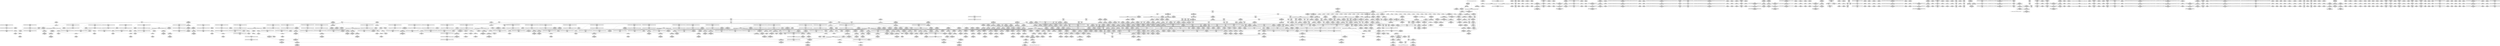 digraph {
	CE0x5ab3700 [shape=record,shape=Mrecord,label="{CE0x5ab3700|i64*_getelementptr_inbounds_(_4_x_i64_,_4_x_i64_*___llvm_gcov_ctr129,_i64_0,_i64_0)|*Constant*|*SummSource*}"]
	CE0x59b6040 [shape=record,shape=Mrecord,label="{CE0x59b6040|i64*_getelementptr_inbounds_(_11_x_i64_,_11_x_i64_*___llvm_gcov_ctr127,_i64_0,_i64_8)|*Constant*}"]
	CE0x59d5c10 [shape=record,shape=Mrecord,label="{CE0x59d5c10|i64*_getelementptr_inbounds_(_24_x_i64_,_24_x_i64_*___llvm_gcov_ctr138,_i64_0,_i64_20)|*Constant*|*SummSink*}"]
	CE0x5982d50 [shape=record,shape=Mrecord,label="{CE0x5982d50|selinux_ptrace_traceme:_tmp11|security/selinux/hooks.c,1963|*SummSource*}"]
	CE0x5a35da0 [shape=record,shape=Mrecord,label="{CE0x5a35da0|128:_i8*,_:_CRE_44,48_}"]
	CE0x5a39e80 [shape=record,shape=Mrecord,label="{CE0x5a39e80|rcu_read_unlock:_tmp21|include/linux/rcupdate.h,935|*SummSource*}"]
	CE0x59dcb30 [shape=record,shape=Mrecord,label="{CE0x59dcb30|__rcu_read_lock:_tmp6|include/linux/rcupdate.h,240|*SummSink*}"]
	CE0x5a5fd80 [shape=record,shape=Mrecord,label="{CE0x5a5fd80|rcu_lock_release:_tmp|*SummSink*}"]
	CE0x5a60a40 [shape=record,shape=Mrecord,label="{CE0x5a60a40|i64*_getelementptr_inbounds_(_4_x_i64_,_4_x_i64_*___llvm_gcov_ctr129,_i64_0,_i64_3)|*Constant*|*SummSink*}"]
	CE0x5a7ade0 [shape=record,shape=Mrecord,label="{CE0x5a7ade0|__preempt_count_sub:_do.end}"]
	CE0x59991c0 [shape=record,shape=Mrecord,label="{CE0x59991c0|void_(i32*,_i32,_i32*)*_asm_addl_$1,_%gs:$0_,_*m,ri,*m,_dirflag_,_fpsr_,_flags_|*SummSource*}"]
	CE0x5a295e0 [shape=record,shape=Mrecord,label="{CE0x5a295e0|_call_void_mcount()_#3|*SummSink*}"]
	CE0x59a5db0 [shape=record,shape=Mrecord,label="{CE0x59a5db0|i64_3|*Constant*|*SummSink*}"]
	CE0x5a25a20 [shape=record,shape=Mrecord,label="{CE0x5a25a20|rcu_read_lock:_tmp22|include/linux/rcupdate.h,884|*SummSink*}"]
	CE0x5a0c2c0 [shape=record,shape=Mrecord,label="{CE0x5a0c2c0|COLLAPSED:_GCMRE___llvm_gcov_ctr130_internal_global_4_x_i64_zeroinitializer:_elem_0:default:}"]
	CE0x59be2e0 [shape=record,shape=Mrecord,label="{CE0x59be2e0|task_has_perm:_tobool17|security/selinux/hooks.c,1526}"]
	CE0x59b3a20 [shape=record,shape=Mrecord,label="{CE0x59b3a20|rcu_read_lock:_tmp12|include/linux/rcupdate.h,882}"]
	CE0x59d4f40 [shape=record,shape=Mrecord,label="{CE0x59d4f40|i32_1526|*Constant*|*SummSource*}"]
	CE0x59e31b0 [shape=record,shape=Mrecord,label="{CE0x59e31b0|task_has_perm:_bb}"]
	CE0x59da530 [shape=record,shape=Mrecord,label="{CE0x59da530|rcu_read_unlock:_tmp14|include/linux/rcupdate.h,933|*SummSource*}"]
	CE0x5a32e70 [shape=record,shape=Mrecord,label="{CE0x5a32e70|__rcu_read_lock:_tmp6|include/linux/rcupdate.h,240|*SummSource*}"]
	CE0x5ab35f0 [shape=record,shape=Mrecord,label="{CE0x5ab35f0|__preempt_count_sub:_tmp|*SummSink*}"]
	CE0x59d9360 [shape=record,shape=Mrecord,label="{CE0x59d9360|i64*_getelementptr_inbounds_(_24_x_i64_,_24_x_i64_*___llvm_gcov_ctr138,_i64_0,_i64_23)|*Constant*|*SummSink*}"]
	CE0x6d71b90 [shape=record,shape=Mrecord,label="{CE0x6d71b90|i64*_getelementptr_inbounds_(_6_x_i64_,_6_x_i64_*___llvm_gcov_ctr137,_i64_0,_i64_5)|*Constant*}"]
	CE0x5a7a3e0 [shape=record,shape=Mrecord,label="{CE0x5a7a3e0|__rcu_read_unlock:_tmp6|include/linux/rcupdate.h,245}"]
	CE0x59cfc30 [shape=record,shape=Mrecord,label="{CE0x59cfc30|__rcu_read_lock:_entry}"]
	CE0x597c390 [shape=record,shape=Mrecord,label="{CE0x597c390|task_has_perm:_land.lhs.true13}"]
	CE0x5a28c80 [shape=record,shape=Mrecord,label="{CE0x5a28c80|i64*_getelementptr_inbounds_(_4_x_i64_,_4_x_i64_*___llvm_gcov_ctr128,_i64_0,_i64_3)|*Constant*}"]
	CE0x59b3b50 [shape=record,shape=Mrecord,label="{CE0x59b3b50|rcu_read_lock:_tmp12|include/linux/rcupdate.h,882|*SummSource*}"]
	CE0x598caf0 [shape=record,shape=Mrecord,label="{CE0x598caf0|rcu_read_lock:_entry|*SummSink*}"]
	CE0x59cd680 [shape=record,shape=Mrecord,label="{CE0x59cd680|i64*_getelementptr_inbounds_(_11_x_i64_,_11_x_i64_*___llvm_gcov_ctr127,_i64_0,_i64_8)|*Constant*|*SummSink*}"]
	CE0x5a362f0 [shape=record,shape=Mrecord,label="{CE0x5a362f0|128:_i8*,_:_CRE_72,80_}"]
	CE0x5a370c0 [shape=record,shape=Mrecord,label="{CE0x5a370c0|i32_0|*Constant*}"]
	CE0x5a63a50 [shape=record,shape=Mrecord,label="{CE0x5a63a50|__preempt_count_sub:_tmp1}"]
	CE0x5a5e420 [shape=record,shape=Mrecord,label="{CE0x5a5e420|rcu_lock_acquire:_tmp6|*SummSink*}"]
	CE0x5989e90 [shape=record,shape=Mrecord,label="{CE0x5989e90|i64*_getelementptr_inbounds_(_24_x_i64_,_24_x_i64_*___llvm_gcov_ctr138,_i64_0,_i64_0)|*Constant*|*SummSink*}"]
	CE0x599ab10 [shape=record,shape=Mrecord,label="{CE0x599ab10|%struct.common_audit_data*_null|*Constant*|*SummSource*}"]
	CE0x59ccfd0 [shape=record,shape=Mrecord,label="{CE0x59ccfd0|task_has_perm:_tmp6|security/selinux/hooks.c,1525|*SummSource*}"]
	CE0x5966830 [shape=record,shape=Mrecord,label="{CE0x5966830|selinux_ptrace_traceme:_if.end}"]
	CE0x59ce520 [shape=record,shape=Mrecord,label="{CE0x59ce520|i64_16|*Constant*|*SummSource*}"]
	CE0x5a39310 [shape=record,shape=Mrecord,label="{CE0x5a39310|rcu_read_unlock:_tmp20|include/linux/rcupdate.h,933|*SummSource*}"]
	CE0x597d910 [shape=record,shape=Mrecord,label="{CE0x597d910|i64*_getelementptr_inbounds_(_24_x_i64_,_24_x_i64_*___llvm_gcov_ctr138,_i64_0,_i64_12)|*Constant*|*SummSink*}"]
	CE0x5a12cd0 [shape=record,shape=Mrecord,label="{CE0x5a12cd0|rcu_read_unlock:_entry|*SummSink*}"]
	CE0x59cc6e0 [shape=record,shape=Mrecord,label="{CE0x59cc6e0|task_has_perm:_tmp17|security/selinux/hooks.c,1525}"]
	CE0x59cc070 [shape=record,shape=Mrecord,label="{CE0x59cc070|_call_void___rcu_read_lock()_#10,_!dbg_!27710|include/linux/rcupdate.h,879}"]
	CE0x59cbce0 [shape=record,shape=Mrecord,label="{CE0x59cbce0|task_has_perm:_tmp}"]
	CE0x59e5430 [shape=record,shape=Mrecord,label="{CE0x59e5430|i8*_getelementptr_inbounds_(_25_x_i8_,_25_x_i8_*_.str3,_i32_0,_i32_0)|*Constant*|*SummSink*}"]
	CE0x5975180 [shape=record,shape=Mrecord,label="{CE0x5975180|get_current:_tmp|*SummSource*}"]
	CE0x59d5cf0 [shape=record,shape=Mrecord,label="{CE0x59d5cf0|task_has_perm:_tmp49|security/selinux/hooks.c,1526|*SummSource*}"]
	CE0x59dcf80 [shape=record,shape=Mrecord,label="{CE0x59dcf80|rcu_read_unlock:_tmp2}"]
	CE0x5999ad0 [shape=record,shape=Mrecord,label="{CE0x5999ad0|avc_has_perm:_tsid|Function::avc_has_perm&Arg::tsid::|*SummSource*}"]
	CE0x5977ae0 [shape=record,shape=Mrecord,label="{CE0x5977ae0|i64_1|*Constant*}"]
	CE0x59cccd0 [shape=record,shape=Mrecord,label="{CE0x59cccd0|rcu_read_lock:_tmp3|*SummSink*}"]
	CE0x59b9bb0 [shape=record,shape=Mrecord,label="{CE0x59b9bb0|rcu_read_unlock:_tobool|include/linux/rcupdate.h,933|*SummSink*}"]
	CE0x59d9440 [shape=record,shape=Mrecord,label="{CE0x59d9440|task_has_perm:_security24|security/selinux/hooks.c,1526|*SummSink*}"]
	CE0x5a82a00 [shape=record,shape=Mrecord,label="{CE0x5a82a00|__preempt_count_sub:_bb|*SummSink*}"]
	CE0x5ab34a0 [shape=record,shape=Mrecord,label="{CE0x5ab34a0|i64*_getelementptr_inbounds_(_4_x_i64_,_4_x_i64_*___llvm_gcov_ctr129,_i64_0,_i64_0)|*Constant*}"]
	CE0x59c7d00 [shape=record,shape=Mrecord,label="{CE0x59c7d00|avc_has_perm:_entry|*SummSink*}"]
	CE0x5a29e50 [shape=record,shape=Mrecord,label="{CE0x5a29e50|rcu_lock_acquire:_tmp3|*SummSource*}"]
	CE0x5a0bc90 [shape=record,shape=Mrecord,label="{CE0x5a0bc90|_call_void___preempt_count_sub(i32_1)_#10,_!dbg_!27715|include/linux/rcupdate.h,244|*SummSink*}"]
	CE0x59e03a0 [shape=record,shape=Mrecord,label="{CE0x59e03a0|i64*_getelementptr_inbounds_(_4_x_i64_,_4_x_i64_*___llvm_gcov_ctr134,_i64_0,_i64_1)|*Constant*|*SummSink*}"]
	CE0x5a7ad70 [shape=record,shape=Mrecord,label="{CE0x5a7ad70|i64*_getelementptr_inbounds_(_4_x_i64_,_4_x_i64_*___llvm_gcov_ctr135,_i64_0,_i64_0)|*Constant*|*SummSink*}"]
	CE0x772cad0 [shape=record,shape=Mrecord,label="{CE0x772cad0|i64*_getelementptr_inbounds_(_6_x_i64_,_6_x_i64_*___llvm_gcov_ctr137,_i64_0,_i64_3)|*Constant*|*SummSource*}"]
	CE0x59be9b0 [shape=record,shape=Mrecord,label="{CE0x59be9b0|task_has_perm:_tmp45|security/selinux/hooks.c,1526|*SummSource*}"]
	CE0x59a4420 [shape=record,shape=Mrecord,label="{CE0x59a4420|task_has_perm:_tmp18|security/selinux/hooks.c,1525}"]
	CE0x59e4130 [shape=record,shape=Mrecord,label="{CE0x59e4130|task_has_perm:_do.body5|*SummSource*}"]
	CE0x596bc20 [shape=record,shape=Mrecord,label="{CE0x596bc20|selinux_ptrace_traceme:_tmp2|security/selinux/hooks.c,1959}"]
	CE0x59e2850 [shape=record,shape=Mrecord,label="{CE0x59e2850|i8_1|*Constant*|*SummSink*}"]
	CE0x59e66a0 [shape=record,shape=Mrecord,label="{CE0x59e66a0|task_has_perm:_tmp32|security/selinux/hooks.c,1526}"]
	CE0x5a00e40 [shape=record,shape=Mrecord,label="{CE0x5a00e40|_call_void_lock_acquire(%struct.lockdep_map*_%map,_i32_0,_i32_0,_i32_2,_i32_0,_%struct.lockdep_map*_null,_i64_ptrtoint_(i8*_blockaddress(_rcu_lock_acquire,_%__here)_to_i64))_#10,_!dbg_!27716|include/linux/rcupdate.h,418|*SummSource*}"]
	CE0x59c97e0 [shape=record,shape=Mrecord,label="{CE0x59c97e0|task_has_perm:_tmp|*SummSource*}"]
	CE0x59b9470 [shape=record,shape=Mrecord,label="{CE0x59b9470|__rcu_read_lock:_tmp1|*SummSource*}"]
	CE0x5a057d0 [shape=record,shape=Mrecord,label="{CE0x5a057d0|rcu_lock_acquire:_tmp1}"]
	CE0x598cdd0 [shape=record,shape=Mrecord,label="{CE0x598cdd0|task_has_perm:_tmp7|security/selinux/hooks.c,1525|*SummSource*}"]
	CE0x5974180 [shape=record,shape=Mrecord,label="{CE0x5974180|_call_void_mcount()_#3|*SummSource*}"]
	CE0x59d7ac0 [shape=record,shape=Mrecord,label="{CE0x59d7ac0|task_has_perm:_tmp51|security/selinux/hooks.c,1526}"]
	CE0x5974890 [shape=record,shape=Mrecord,label="{CE0x5974890|task_has_perm:_entry|*SummSink*}"]
	CE0x597fb10 [shape=record,shape=Mrecord,label="{CE0x597fb10|_call_void_lockdep_rcu_suspicious(i8*_getelementptr_inbounds_(_25_x_i8_,_25_x_i8_*_.str3,_i32_0,_i32_0),_i32_1525,_i8*_getelementptr_inbounds_(_41_x_i8_,_41_x_i8_*_.str44,_i32_0,_i32_0))_#10,_!dbg_!27734|security/selinux/hooks.c,1525|*SummSink*}"]
	CE0x5a134d0 [shape=record,shape=Mrecord,label="{CE0x5a134d0|avc_has_perm:_auditdata|Function::avc_has_perm&Arg::auditdata::}"]
	CE0x5a63830 [shape=record,shape=Mrecord,label="{CE0x5a63830|__preempt_count_sub:_tmp7|./arch/x86/include/asm/preempt.h,78|*SummSink*}"]
	CE0x598ec30 [shape=record,shape=Mrecord,label="{CE0x598ec30|i64_16|*Constant*}"]
	CE0x5a3c5f0 [shape=record,shape=Mrecord,label="{CE0x5a3c5f0|GLOBAL:___rcu_read_unlock|*Constant*|*SummSource*}"]
	CE0x5a361e0 [shape=record,shape=Mrecord,label="{CE0x5a361e0|128:_i8*,_:_CRE_64,72_}"]
	CE0x59e1b60 [shape=record,shape=Mrecord,label="{CE0x59e1b60|rcu_read_lock:_tmp|*SummSink*}"]
	CE0x5a7af60 [shape=record,shape=Mrecord,label="{CE0x5a7af60|__preempt_count_sub:_tmp4|./arch/x86/include/asm/preempt.h,77|*SummSource*}"]
	CE0x5a28920 [shape=record,shape=Mrecord,label="{CE0x5a28920|rcu_read_unlock:_tmp3|*SummSource*}"]
	CE0x599b0a0 [shape=record,shape=Mrecord,label="{CE0x599b0a0|i64_6|*Constant*}"]
	CE0x5971420 [shape=record,shape=Mrecord,label="{CE0x5971420|selinux_ptrace_traceme:_tmp4|security/selinux/hooks.c,1959|*SummSource*}"]
	CE0x59d29d0 [shape=record,shape=Mrecord,label="{CE0x59d29d0|task_has_perm:_tmp43|security/selinux/hooks.c,1526|*SummSink*}"]
	CE0x5986a00 [shape=record,shape=Mrecord,label="{CE0x5986a00|i8*_getelementptr_inbounds_(_41_x_i8_,_41_x_i8_*_.str44,_i32_0,_i32_0)|*Constant*|*SummSource*}"]
	CE0x59a2180 [shape=record,shape=Mrecord,label="{CE0x59a2180|COLLAPSED:_GCMRE___llvm_gcov_ctr132_internal_global_11_x_i64_zeroinitializer:_elem_0:default:}"]
	CE0x59d5f80 [shape=record,shape=Mrecord,label="{CE0x59d5f80|task_has_perm:_tmp48|security/selinux/hooks.c,1526|*SummSource*}"]
	CE0x59ba360 [shape=record,shape=Mrecord,label="{CE0x59ba360|i64*_getelementptr_inbounds_(_4_x_i64_,_4_x_i64_*___llvm_gcov_ctr128,_i64_0,_i64_0)|*Constant*}"]
	CE0x6d71c50 [shape=record,shape=Mrecord,label="{CE0x6d71c50|i64*_getelementptr_inbounds_(_6_x_i64_,_6_x_i64_*___llvm_gcov_ctr137,_i64_0,_i64_5)|*Constant*|*SummSource*}"]
	CE0x59b6d00 [shape=record,shape=Mrecord,label="{CE0x59b6d00|_call_void_lockdep_rcu_suspicious(i8*_getelementptr_inbounds_(_25_x_i8_,_25_x_i8_*_.str45,_i32_0,_i32_0),_i32_883,_i8*_getelementptr_inbounds_(_42_x_i8_,_42_x_i8_*_.str46,_i32_0,_i32_0))_#10,_!dbg_!27728|include/linux/rcupdate.h,882|*SummSource*}"]
	CE0x59a4490 [shape=record,shape=Mrecord,label="{CE0x59a4490|task_has_perm:_tmp18|security/selinux/hooks.c,1525|*SummSource*}"]
	CE0x599ac60 [shape=record,shape=Mrecord,label="{CE0x599ac60|%struct.common_audit_data*_null|*Constant*|*SummSink*}"]
	CE0x5974650 [shape=record,shape=Mrecord,label="{CE0x5974650|selinux_ptrace_traceme:_tmp3|security/selinux/hooks.c,1959|*SummSink*}"]
	CE0x59781b0 [shape=record,shape=Mrecord,label="{CE0x59781b0|task_has_perm:_tmp29|security/selinux/hooks.c,1525}"]
	CE0x5a61a20 [shape=record,shape=Mrecord,label="{CE0x5a61a20|__rcu_read_unlock:_do.end}"]
	CE0x59a5eb0 [shape=record,shape=Mrecord,label="{CE0x59a5eb0|i64_2|*Constant*}"]
	CE0x59e51e0 [shape=record,shape=Mrecord,label="{CE0x59e51e0|i8*_getelementptr_inbounds_(_25_x_i8_,_25_x_i8_*_.str3,_i32_0,_i32_0)|*Constant*}"]
	CE0x5a74740 [shape=record,shape=Mrecord,label="{CE0x5a74740|rcu_lock_release:_tmp5|include/linux/rcupdate.h,423}"]
	CE0x5a36620 [shape=record,shape=Mrecord,label="{CE0x5a36620|128:_i8*,_:_CRE_96,104_}"]
	CE0x5a30b00 [shape=record,shape=Mrecord,label="{CE0x5a30b00|__rcu_read_lock:_tmp4|include/linux/rcupdate.h,239|*SummSink*}"]
	CE0x5974d70 [shape=record,shape=Mrecord,label="{CE0x5974d70|_call_void_mcount()_#3|*SummSource*}"]
	CE0x59ce7c0 [shape=record,shape=Mrecord,label="{CE0x59ce7c0|task_has_perm:_tobool17|security/selinux/hooks.c,1526|*SummSink*}"]
	CE0x59b37e0 [shape=record,shape=Mrecord,label="{CE0x59b37e0|rcu_read_lock:_tmp11|include/linux/rcupdate.h,882|*SummSink*}"]
	CE0x59bebb0 [shape=record,shape=Mrecord,label="{CE0x59bebb0|rcu_lock_acquire:_indirectgoto}"]
	CE0x772cb40 [shape=record,shape=Mrecord,label="{CE0x772cb40|selinux_ptrace_traceme:_tmp6|security/selinux/hooks.c,1960}"]
	CE0x5979db0 [shape=record,shape=Mrecord,label="{CE0x5979db0|GLOBAL:_task_has_perm|*Constant*|*SummSource*}"]
	CE0x5a6c8d0 [shape=record,shape=Mrecord,label="{CE0x5a6c8d0|__preempt_count_sub:_bb|*SummSource*}"]
	CE0x5a60060 [shape=record,shape=Mrecord,label="{CE0x5a60060|rcu_lock_acquire:_tmp|*SummSink*}"]
	CE0x5a38d00 [shape=record,shape=Mrecord,label="{CE0x5a38d00|rcu_read_unlock:_tmp19|include/linux/rcupdate.h,933}"]
	CE0x5a27a10 [shape=record,shape=Mrecord,label="{CE0x5a27a10|i64*_getelementptr_inbounds_(_11_x_i64_,_11_x_i64_*___llvm_gcov_ctr132,_i64_0,_i64_1)|*Constant*|*SummSource*}"]
	CE0x5a0b720 [shape=record,shape=Mrecord,label="{CE0x5a0b720|rcu_lock_release:_tmp|*SummSource*}"]
	CE0x5a08870 [shape=record,shape=Mrecord,label="{CE0x5a08870|i64*_getelementptr_inbounds_(_4_x_i64_,_4_x_i64_*___llvm_gcov_ctr133,_i64_0,_i64_3)|*Constant*}"]
	CE0x59703a0 [shape=record,shape=Mrecord,label="{CE0x59703a0|selinux_ptrace_traceme:_tmp1|*SummSource*}"]
	CE0x599e420 [shape=record,shape=Mrecord,label="{CE0x599e420|task_has_perm:_do.end20|*SummSource*}"]
	CE0x5a10ed0 [shape=record,shape=Mrecord,label="{CE0x5a10ed0|task_has_perm:_sid25|security/selinux/hooks.c,1526|*SummSource*}"]
	CE0x59cdc90 [shape=record,shape=Mrecord,label="{CE0x59cdc90|rcu_read_lock:_tmp10|include/linux/rcupdate.h,882}"]
	CE0x5986940 [shape=record,shape=Mrecord,label="{CE0x5986940|i8*_getelementptr_inbounds_(_41_x_i8_,_41_x_i8_*_.str44,_i32_0,_i32_0)|*Constant*}"]
	CE0x5a3bfa0 [shape=record,shape=Mrecord,label="{CE0x5a3bfa0|_ret_void,_!dbg_!27717|include/linux/rcupdate.h,424|*SummSource*}"]
	CE0x5a0cc20 [shape=record,shape=Mrecord,label="{CE0x5a0cc20|__preempt_count_sub:_tmp5|./arch/x86/include/asm/preempt.h,77}"]
	CE0x5a71b40 [shape=record,shape=Mrecord,label="{CE0x5a71b40|i64*_getelementptr_inbounds_(_4_x_i64_,_4_x_i64_*___llvm_gcov_ctr133,_i64_0,_i64_1)|*Constant*}"]
	CE0x5983e10 [shape=record,shape=Mrecord,label="{CE0x5983e10|i64_0|*Constant*}"]
	CE0x59b5210 [shape=record,shape=Mrecord,label="{CE0x59b5210|rcu_read_lock:_tmp14|include/linux/rcupdate.h,882|*SummSink*}"]
	CE0x50aa170 [shape=record,shape=Mrecord,label="{CE0x50aa170|selinux_ptrace_traceme:_tmp7|security/selinux/hooks.c,1960|*SummSource*}"]
	CE0x598fb50 [shape=record,shape=Mrecord,label="{CE0x598fb50|task_has_perm:_tmp12|security/selinux/hooks.c,1525|*SummSink*}"]
	CE0x5999560 [shape=record,shape=Mrecord,label="{CE0x5999560|_ret_void,_!dbg_!27735|include/linux/rcupdate.h,938|*SummSource*}"]
	CE0x772c9f0 [shape=record,shape=Mrecord,label="{CE0x772c9f0|i64*_getelementptr_inbounds_(_6_x_i64_,_6_x_i64_*___llvm_gcov_ctr137,_i64_0,_i64_3)|*Constant*}"]
	CE0x5a70420 [shape=record,shape=Mrecord,label="{CE0x5a70420|_call_void_asm_sideeffect_,_memory_,_dirflag_,_fpsr_,_flags_()_#3,_!dbg_!27711,_!srcloc_!27714|include/linux/rcupdate.h,244}"]
	CE0x5a13120 [shape=record,shape=Mrecord,label="{CE0x5a13120|_ret_void,_!dbg_!27735|include/linux/rcupdate.h,938}"]
	CE0x59c4150 [shape=record,shape=Mrecord,label="{CE0x59c4150|task_has_perm:_tmp1|*SummSink*}"]
	CE0x59e26e0 [shape=record,shape=Mrecord,label="{CE0x59e26e0|i8_1|*Constant*|*SummSource*}"]
	CE0x5a8fa30 [shape=record,shape=Mrecord,label="{CE0x5a8fa30|__preempt_count_add:_tmp5|./arch/x86/include/asm/preempt.h,72|*SummSink*}"]
	CE0x5a2e210 [shape=record,shape=Mrecord,label="{CE0x5a2e210|rcu_read_unlock:_tmp12|include/linux/rcupdate.h,933|*SummSource*}"]
	CE0x597e940 [shape=record,shape=Mrecord,label="{CE0x597e940|task_has_perm:_if.then}"]
	CE0x5aacaa0 [shape=record,shape=Mrecord,label="{CE0x5aacaa0|i64*_getelementptr_inbounds_(_4_x_i64_,_4_x_i64_*___llvm_gcov_ctr135,_i64_0,_i64_1)|*Constant*}"]
	CE0x59d34f0 [shape=record,shape=Mrecord,label="{CE0x59d34f0|i64*_getelementptr_inbounds_(_24_x_i64_,_24_x_i64_*___llvm_gcov_ctr138,_i64_0,_i64_19)|*Constant*}"]
	CE0x5a334b0 [shape=record,shape=Mrecord,label="{CE0x5a334b0|_call_void_asm_sideeffect_,_memory_,_dirflag_,_fpsr_,_flags_()_#3,_!dbg_!27711,_!srcloc_!27714|include/linux/rcupdate.h,244|*SummSource*}"]
	CE0x59c6140 [shape=record,shape=Mrecord,label="{CE0x59c6140|GLOBAL:_task_has_perm.__warned48|Global_var:task_has_perm.__warned48|*SummSource*}"]
	CE0x59e0060 [shape=record,shape=Mrecord,label="{CE0x59e0060|i64*_getelementptr_inbounds_(_4_x_i64_,_4_x_i64_*___llvm_gcov_ctr129,_i64_0,_i64_2)|*Constant*|*SummSink*}"]
	CE0x596e750 [shape=record,shape=Mrecord,label="{CE0x596e750|selinux_ptrace_traceme:_if.then|*SummSink*}"]
	CE0x59bec20 [shape=record,shape=Mrecord,label="{CE0x59bec20|rcu_lock_acquire:___here|*SummSource*}"]
	CE0x59c5030 [shape=record,shape=Mrecord,label="{CE0x59c5030|task_has_perm:_tmp26|security/selinux/hooks.c,1525|*SummSource*}"]
	CE0x5a3ac30 [shape=record,shape=Mrecord,label="{CE0x5a3ac30|_call_void_rcu_lock_release(%struct.lockdep_map*_rcu_lock_map)_#10,_!dbg_!27733|include/linux/rcupdate.h,935|*SummSink*}"]
	CE0x597f480 [shape=record,shape=Mrecord,label="{CE0x597f480|get_current:_tmp4|./arch/x86/include/asm/current.h,14|*SummSink*}"]
	CE0x5a319a0 [shape=record,shape=Mrecord,label="{CE0x5a319a0|rcu_read_unlock:_tmp10|include/linux/rcupdate.h,933}"]
	CE0x5a2ca80 [shape=record,shape=Mrecord,label="{CE0x5a2ca80|__rcu_read_lock:_tmp5|include/linux/rcupdate.h,239}"]
	CE0x59c2fe0 [shape=record,shape=Mrecord,label="{CE0x59c2fe0|task_has_perm:_if.end19|*SummSource*}"]
	CE0x5a30d20 [shape=record,shape=Mrecord,label="{CE0x5a30d20|__rcu_read_lock:_tmp5|include/linux/rcupdate.h,239|*SummSink*}"]
	CE0x599a5e0 [shape=record,shape=Mrecord,label="{CE0x599a5e0|%struct.common_audit_data*_null|*Constant*}"]
	CE0x5a2dcd0 [shape=record,shape=Mrecord,label="{CE0x5a2dcd0|rcu_lock_acquire:_tmp5|include/linux/rcupdate.h,418}"]
	CE0x5993780 [shape=record,shape=Mrecord,label="{CE0x5993780|_call_void_rcu_read_lock()_#10,_!dbg_!27714|security/selinux/hooks.c,1524|*SummSource*}"]
	CE0x59c8fc0 [shape=record,shape=Mrecord,label="{CE0x59c8fc0|i32_77|*Constant*|*SummSource*}"]
	CE0x59b4760 [shape=record,shape=Mrecord,label="{CE0x59b4760|i64_6|*Constant*}"]
	CE0x59d70e0 [shape=record,shape=Mrecord,label="{CE0x59d70e0|task_has_perm:_tmp50|security/selinux/hooks.c,1526}"]
	CE0x5991b20 [shape=record,shape=Mrecord,label="{CE0x5991b20|__rcu_read_unlock:_tmp3|*SummSink*}"]
	CE0x59cea80 [shape=record,shape=Mrecord,label="{CE0x59cea80|i64_15|*Constant*|*SummSink*}"]
	CE0x5a38d70 [shape=record,shape=Mrecord,label="{CE0x5a38d70|rcu_read_unlock:_tmp19|include/linux/rcupdate.h,933|*SummSource*}"]
	CE0x5984d10 [shape=record,shape=Mrecord,label="{CE0x5984d10|_ret_void,_!dbg_!27717|include/linux/rcupdate.h,240}"]
	CE0x59e0990 [shape=record,shape=Mrecord,label="{CE0x59e0990|task_has_perm:_tmp38|security/selinux/hooks.c,1526|*SummSink*}"]
	CE0x5970a80 [shape=record,shape=Mrecord,label="{CE0x5970a80|selinux_ptrace_traceme:_if.end|*SummSink*}"]
	CE0x59b8060 [shape=record,shape=Mrecord,label="{CE0x59b8060|GLOBAL:_lockdep_rcu_suspicious|*Constant*}"]
	CE0x59b4c30 [shape=record,shape=Mrecord,label="{CE0x59b4c30|rcu_read_lock:_tmp13|include/linux/rcupdate.h,882|*SummSink*}"]
	CE0x5a31240 [shape=record,shape=Mrecord,label="{CE0x5a31240|i64*_getelementptr_inbounds_(_11_x_i64_,_11_x_i64_*___llvm_gcov_ctr132,_i64_0,_i64_1)|*Constant*|*SummSink*}"]
	CE0x59d5830 [shape=record,shape=Mrecord,label="{CE0x59d5830|i64*_getelementptr_inbounds_(_24_x_i64_,_24_x_i64_*___llvm_gcov_ctr138,_i64_0,_i64_20)|*Constant*}"]
	CE0x59ff440 [shape=record,shape=Mrecord,label="{CE0x59ff440|__rcu_read_lock:_do.body}"]
	CE0x596bc90 [shape=record,shape=Mrecord,label="{CE0x596bc90|i64_2|*Constant*|*SummSink*}"]
	CE0x59a8010 [shape=record,shape=Mrecord,label="{CE0x59a8010|i64*_getelementptr_inbounds_(_6_x_i64_,_6_x_i64_*___llvm_gcov_ctr137,_i64_0,_i64_4)|*Constant*|*SummSink*}"]
	CE0x599a290 [shape=record,shape=Mrecord,label="{CE0x599a290|avc_has_perm:_tclass|Function::avc_has_perm&Arg::tclass::|*SummSource*}"]
	CE0x5a32960 [shape=record,shape=Mrecord,label="{CE0x5a32960|rcu_read_unlock:_tobool1|include/linux/rcupdate.h,933}"]
	CE0x59719a0 [shape=record,shape=Mrecord,label="{CE0x59719a0|selinux_ptrace_traceme:_bb|*SummSource*}"]
	CE0x59dece0 [shape=record,shape=Mrecord,label="{CE0x59dece0|i8*_undef|*Constant*}"]
	CE0x50aa060 [shape=record,shape=Mrecord,label="{CE0x50aa060|selinux_ptrace_traceme:_tmp7|security/selinux/hooks.c,1960}"]
	CE0x59d5c80 [shape=record,shape=Mrecord,label="{CE0x59d5c80|task_has_perm:_tmp47|security/selinux/hooks.c,1526|*SummSink*}"]
	CE0x59e48b0 [shape=record,shape=Mrecord,label="{CE0x59e48b0|task_has_perm:_tmp4|*LoadInst*|security/selinux/hooks.c,1525|*SummSink*}"]
	CE0x59b4030 [shape=record,shape=Mrecord,label="{CE0x59b4030|rcu_read_lock:_call3|include/linux/rcupdate.h,882}"]
	CE0x5a748b0 [shape=record,shape=Mrecord,label="{CE0x5a748b0|rcu_lock_release:_tmp5|include/linux/rcupdate.h,423|*SummSource*}"]
	CE0x59714d0 [shape=record,shape=Mrecord,label="{CE0x59714d0|selinux_ptrace_traceme:_call|security/selinux/hooks.c,1958}"]
	CE0x5a71e50 [shape=record,shape=Mrecord,label="{CE0x5a71e50|i64*_getelementptr_inbounds_(_4_x_i64_,_4_x_i64_*___llvm_gcov_ctr130,_i64_0,_i64_0)|*Constant*|*SummSource*}"]
	CE0x598e800 [shape=record,shape=Mrecord,label="{CE0x598e800|task_has_perm:_tmp36|security/selinux/hooks.c,1526|*SummSource*}"]
	CE0x59c0390 [shape=record,shape=Mrecord,label="{CE0x59c0390|rcu_read_lock:_tobool1|include/linux/rcupdate.h,882|*SummSink*}"]
	CE0x59a7fa0 [shape=record,shape=Mrecord,label="{CE0x59a7fa0|i64*_getelementptr_inbounds_(_6_x_i64_,_6_x_i64_*___llvm_gcov_ctr137,_i64_0,_i64_4)|*Constant*}"]
	CE0x59c8270 [shape=record,shape=Mrecord,label="{CE0x59c8270|task_has_perm:_tmp9|security/selinux/hooks.c,1525|*SummSource*}"]
	CE0x5a380a0 [shape=record,shape=Mrecord,label="{CE0x5a380a0|i8*_getelementptr_inbounds_(_44_x_i8_,_44_x_i8_*_.str47,_i32_0,_i32_0)|*Constant*|*SummSink*}"]
	CE0x5a6bde0 [shape=record,shape=Mrecord,label="{CE0x5a6bde0|_call_void_mcount()_#3|*SummSink*}"]
	CE0x599cd00 [shape=record,shape=Mrecord,label="{CE0x599cd00|task_has_perm:_tobool|security/selinux/hooks.c,1525|*SummSink*}"]
	CE0x599c410 [shape=record,shape=Mrecord,label="{CE0x599c410|_ret_void,_!dbg_!27735|include/linux/rcupdate.h,884|*SummSource*}"]
	CE0x59c1810 [shape=record,shape=Mrecord,label="{CE0x59c1810|rcu_lock_acquire:_entry|*SummSink*}"]
	CE0x59d7720 [shape=record,shape=Mrecord,label="{CE0x59d7720|task_has_perm:_tmp50|security/selinux/hooks.c,1526|*SummSink*}"]
	CE0x5a33440 [shape=record,shape=Mrecord,label="{CE0x5a33440|_call_void___preempt_count_sub(i32_1)_#10,_!dbg_!27715|include/linux/rcupdate.h,244|*SummSource*}"]
	CE0x5984740 [shape=record,shape=Mrecord,label="{CE0x5984740|task_has_perm:_tmp15|security/selinux/hooks.c,1525|*SummSource*}"]
	CE0x59716e0 [shape=record,shape=Mrecord,label="{CE0x59716e0|selinux_ptrace_traceme:_tmp5|security/selinux/hooks.c,1959|*SummSink*}"]
	CE0x59858f0 [shape=record,shape=Mrecord,label="{CE0x59858f0|i64_13|*Constant*|*SummSource*}"]
	CE0x5972ca0 [shape=record,shape=Mrecord,label="{CE0x5972ca0|task_has_perm:_tmp23|security/selinux/hooks.c,1525|*SummSource*}"]
	CE0x5977a70 [shape=record,shape=Mrecord,label="{CE0x5977a70|get_current:_tmp|*SummSink*}"]
	CE0x5a71220 [shape=record,shape=Mrecord,label="{CE0x5a71220|i64*_getelementptr_inbounds_(_4_x_i64_,_4_x_i64_*___llvm_gcov_ctr128,_i64_0,_i64_2)|*Constant*|*SummSource*}"]
	CE0x5a29d20 [shape=record,shape=Mrecord,label="{CE0x5a29d20|rcu_read_unlock:_land.lhs.true2|*SummSink*}"]
	CE0x5a39d60 [shape=record,shape=Mrecord,label="{CE0x5a39d60|i64*_getelementptr_inbounds_(_11_x_i64_,_11_x_i64_*___llvm_gcov_ctr132,_i64_0,_i64_10)|*Constant*|*SummSource*}"]
	CE0x5a09ae0 [shape=record,shape=Mrecord,label="{CE0x5a09ae0|i64*_getelementptr_inbounds_(_4_x_i64_,_4_x_i64_*___llvm_gcov_ctr133,_i64_0,_i64_0)|*Constant*}"]
	CE0x5a7a890 [shape=record,shape=Mrecord,label="{CE0x5a7a890|__preempt_count_add:_bb}"]
	CE0x5a085d0 [shape=record,shape=Mrecord,label="{CE0x5a085d0|_call_void_lock_release(%struct.lockdep_map*_%map,_i32_1,_i64_ptrtoint_(i8*_blockaddress(_rcu_lock_release,_%__here)_to_i64))_#10,_!dbg_!27716|include/linux/rcupdate.h,423|*SummSource*}"]
	CE0x5a14070 [shape=record,shape=Mrecord,label="{CE0x5a14070|rcu_read_lock:_if.then|*SummSource*}"]
	CE0x59e19d0 [shape=record,shape=Mrecord,label="{CE0x59e19d0|i64*_getelementptr_inbounds_(_4_x_i64_,_4_x_i64_*___llvm_gcov_ctr130,_i64_0,_i64_1)|*Constant*|*SummSource*}"]
	CE0x59c0e10 [shape=record,shape=Mrecord,label="{CE0x59c0e10|rcu_read_lock:_tobool1|include/linux/rcupdate.h,882}"]
	CE0x5a72360 [shape=record,shape=Mrecord,label="{CE0x5a72360|__rcu_read_lock:_tmp3}"]
	CE0x59cafd0 [shape=record,shape=Mrecord,label="{CE0x59cafd0|i64*_getelementptr_inbounds_(_11_x_i64_,_11_x_i64_*___llvm_gcov_ctr127,_i64_0,_i64_1)|*Constant*}"]
	CE0x59de9b0 [shape=record,shape=Mrecord,label="{CE0x59de9b0|rcu_lock_release:_tmp7|*SummSource*}"]
	CE0x5995f90 [shape=record,shape=Mrecord,label="{CE0x5995f90|rcu_read_lock:_tmp|*SummSource*}"]
	CE0x59d6ef0 [shape=record,shape=Mrecord,label="{CE0x59d6ef0|task_has_perm:_tmp49|security/selinux/hooks.c,1526|*SummSink*}"]
	CE0x59e1910 [shape=record,shape=Mrecord,label="{CE0x59e1910|i64*_getelementptr_inbounds_(_4_x_i64_,_4_x_i64_*___llvm_gcov_ctr130,_i64_0,_i64_1)|*Constant*}"]
	CE0x5972190 [shape=record,shape=Mrecord,label="{CE0x5972190|selinux_ptrace_traceme:_call2|security/selinux/hooks.c,1962}"]
	CE0x59c8600 [shape=record,shape=Mrecord,label="{CE0x59c8600|get_current:_tmp3|*SummSource*}"]
	CE0x5a321d0 [shape=record,shape=Mrecord,label="{CE0x5a321d0|rcu_read_unlock:_tmp12|include/linux/rcupdate.h,933}"]
	CE0x59da160 [shape=record,shape=Mrecord,label="{CE0x59da160|rcu_read_lock:_tmp7|include/linux/rcupdate.h,882}"]
	CE0x5a12e50 [shape=record,shape=Mrecord,label="{CE0x5a12e50|_ret_void,_!dbg_!27735|include/linux/rcupdate.h,938|*SummSink*}"]
	CE0x59dbaf0 [shape=record,shape=Mrecord,label="{CE0x59dbaf0|i64*_getelementptr_inbounds_(_4_x_i64_,_4_x_i64_*___llvm_gcov_ctr128,_i64_0,_i64_0)|*Constant*|*SummSink*}"]
	CE0x5a5f190 [shape=record,shape=Mrecord,label="{CE0x5a5f190|__rcu_read_unlock:_tmp|*SummSource*}"]
	CE0x59a5b10 [shape=record,shape=Mrecord,label="{CE0x59a5b10|i64_3|*Constant*}"]
	CE0x59cfdc0 [shape=record,shape=Mrecord,label="{CE0x59cfdc0|task_has_perm:_do.end22}"]
	CE0x599e060 [shape=record,shape=Mrecord,label="{CE0x599e060|_ret_void,_!dbg_!27717|include/linux/rcupdate.h,419}"]
	CE0x5975af0 [shape=record,shape=Mrecord,label="{CE0x5975af0|i64*_getelementptr_inbounds_(_24_x_i64_,_24_x_i64_*___llvm_gcov_ctr138,_i64_0,_i64_10)|*Constant*}"]
	CE0x59c74e0 [shape=record,shape=Mrecord,label="{CE0x59c74e0|avc_has_perm:_entry}"]
	CE0x598d2f0 [shape=record,shape=Mrecord,label="{CE0x598d2f0|i64_0|*Constant*|*SummSource*}"]
	CE0x5a0ec10 [shape=record,shape=Mrecord,label="{CE0x5a0ec10|__preempt_count_sub:_val|Function::__preempt_count_sub&Arg::val::|*SummSource*}"]
	CE0x5a0e680 [shape=record,shape=Mrecord,label="{CE0x5a0e680|__rcu_read_unlock:_tmp4|include/linux/rcupdate.h,244}"]
	CE0x74eab70 [shape=record,shape=Mrecord,label="{CE0x74eab70|i64*_getelementptr_inbounds_(_6_x_i64_,_6_x_i64_*___llvm_gcov_ctr137,_i64_0,_i64_3)|*Constant*|*SummSink*}"]
	CE0x5a66ff0 [shape=record,shape=Mrecord,label="{CE0x5a66ff0|__preempt_count_add:_tmp1}"]
	CE0x59d8d30 [shape=record,shape=Mrecord,label="{CE0x59d8d30|task_has_perm:_tmp53|security/selinux/hooks.c,1526}"]
	CE0x5a8df30 [shape=record,shape=Mrecord,label="{CE0x5a8df30|__preempt_count_sub:_do.end|*SummSource*}"]
	CE0x5a36c80 [shape=record,shape=Mrecord,label="{CE0x5a36c80|128:_i8*,_:_CRE_144,152_}"]
	CE0x599fe10 [shape=record,shape=Mrecord,label="{CE0x599fe10|rcu_read_lock:_tmp3}"]
	CE0x59925f0 [shape=record,shape=Mrecord,label="{CE0x59925f0|i32_22|*Constant*|*SummSink*}"]
	CE0x5a31e70 [shape=record,shape=Mrecord,label="{CE0x5a31e70|rcu_lock_acquire:___here}"]
	CE0x5a7b160 [shape=record,shape=Mrecord,label="{CE0x5a7b160|__preempt_count_sub:_tmp5|./arch/x86/include/asm/preempt.h,77|*SummSink*}"]
	CE0x59d2eb0 [shape=record,shape=Mrecord,label="{CE0x59d2eb0|task_has_perm:_tmp44|security/selinux/hooks.c,1526|*SummSink*}"]
	CE0x5a34b70 [shape=record,shape=Mrecord,label="{CE0x5a34b70|rcu_read_unlock:_tmp16|include/linux/rcupdate.h,933}"]
	CE0x59819f0 [shape=record,shape=Mrecord,label="{CE0x59819f0|task_has_perm:_tmp31|*LoadInst*|security/selinux/hooks.c,1526|*SummSink*}"]
	CE0x59e6430 [shape=record,shape=Mrecord,label="{CE0x59e6430|task_has_perm:_tmp30|security/selinux/hooks.c,1525|*SummSink*}"]
	CE0x596ee40 [shape=record,shape=Mrecord,label="{CE0x596ee40|GLOBAL:___llvm_gcov_ctr137|Global_var:__llvm_gcov_ctr137|*SummSink*}"]
	CE0x59e4d80 [shape=record,shape=Mrecord,label="{CE0x59e4d80|rcu_read_unlock:_do.end|*SummSink*}"]
	CE0x59e0610 [shape=record,shape=Mrecord,label="{CE0x59e0610|i64*_getelementptr_inbounds_(_4_x_i64_,_4_x_i64_*___llvm_gcov_ctr134,_i64_0,_i64_0)|*Constant*|*SummSink*}"]
	CE0x5a3ab00 [shape=record,shape=Mrecord,label="{CE0x5a3ab00|_call_void_rcu_lock_release(%struct.lockdep_map*_rcu_lock_map)_#10,_!dbg_!27733|include/linux/rcupdate.h,935|*SummSource*}"]
	CE0x59a0a10 [shape=record,shape=Mrecord,label="{CE0x59a0a10|GLOBAL:___preempt_count_add|*Constant*|*SummSink*}"]
	CE0x598f340 [shape=record,shape=Mrecord,label="{CE0x598f340|GLOBAL:_current_task|Global_var:current_task|*SummSource*}"]
	CE0x5994c10 [shape=record,shape=Mrecord,label="{CE0x5994c10|task_has_perm:_tmp8|security/selinux/hooks.c,1525|*SummSource*}"]
	CE0x5991060 [shape=record,shape=Mrecord,label="{CE0x5991060|i64_1|*Constant*}"]
	CE0x59df390 [shape=record,shape=Mrecord,label="{CE0x59df390|i64*_getelementptr_inbounds_(_4_x_i64_,_4_x_i64_*___llvm_gcov_ctr134,_i64_0,_i64_2)|*Constant*|*SummSource*}"]
	CE0x596f910 [shape=record,shape=Mrecord,label="{CE0x596f910|selinux_ptrace_traceme:_tmp|*SummSink*}"]
	CE0x59db740 [shape=record,shape=Mrecord,label="{CE0x59db740|rcu_read_lock:_land.lhs.true}"]
	CE0x59c37b0 [shape=record,shape=Mrecord,label="{CE0x59c37b0|task_has_perm:_do.body10|*SummSource*}"]
	CE0x5993c10 [shape=record,shape=Mrecord,label="{CE0x5993c10|selinux_ptrace_traceme:_call2|security/selinux/hooks.c,1962|*SummSink*}"]
	CE0x5a107b0 [shape=record,shape=Mrecord,label="{CE0x5a107b0|task_has_perm:_tmp56|security/selinux/hooks.c,1526}"]
	CE0x59cb070 [shape=record,shape=Mrecord,label="{CE0x59cb070|i64*_getelementptr_inbounds_(_11_x_i64_,_11_x_i64_*___llvm_gcov_ctr127,_i64_0,_i64_1)|*Constant*|*SummSource*}"]
	CE0x5a63530 [shape=record,shape=Mrecord,label="{CE0x5a63530|__preempt_count_sub:_tmp6|./arch/x86/include/asm/preempt.h,78|*SummSource*}"]
	CE0x59bdab0 [shape=record,shape=Mrecord,label="{CE0x59bdab0|task_has_perm:_call16|security/selinux/hooks.c,1526}"]
	CE0x59e2c20 [shape=record,shape=Mrecord,label="{CE0x59e2c20|rcu_read_unlock:_tmp8|include/linux/rcupdate.h,933|*SummSource*}"]
	CE0x59a4790 [shape=record,shape=Mrecord,label="{CE0x59a4790|GLOBAL:_lockdep_rcu_suspicious|*Constant*}"]
	CE0x5a3a210 [shape=record,shape=Mrecord,label="{CE0x5a3a210|_call_void_rcu_lock_release(%struct.lockdep_map*_rcu_lock_map)_#10,_!dbg_!27733|include/linux/rcupdate.h,935}"]
	CE0x59a21f0 [shape=record,shape=Mrecord,label="{CE0x59a21f0|rcu_read_unlock:_tmp|*SummSource*}"]
	CE0x5983ba0 [shape=record,shape=Mrecord,label="{CE0x5983ba0|task_has_perm:_land.lhs.true|*SummSource*}"]
	CE0x597e490 [shape=record,shape=Mrecord,label="{CE0x597e490|rcu_read_lock:_tmp2}"]
	CE0x59c9c60 [shape=record,shape=Mrecord,label="{CE0x59c9c60|rcu_read_lock:_call|include/linux/rcupdate.h,882|*SummSink*}"]
	CE0x59cb400 [shape=record,shape=Mrecord,label="{CE0x59cb400|task_has_perm:_tmp5|security/selinux/hooks.c,1525|*SummSource*}"]
	CE0x5a37b00 [shape=record,shape=Mrecord,label="{CE0x5a37b00|i32_934|*Constant*|*SummSink*}"]
	CE0x5a28470 [shape=record,shape=Mrecord,label="{CE0x5a28470|rcu_lock_acquire:_tmp4|include/linux/rcupdate.h,418|*SummSource*}"]
	CE0x59cb930 [shape=record,shape=Mrecord,label="{CE0x59cb930|rcu_read_unlock:_tmp10|include/linux/rcupdate.h,933|*SummSink*}"]
	CE0x597db70 [shape=record,shape=Mrecord,label="{CE0x597db70|task_has_perm:_tmp27|security/selinux/hooks.c,1525}"]
	CE0x5a67530 [shape=record,shape=Mrecord,label="{CE0x5a67530|__preempt_count_add:_bb|*SummSource*}"]
	CE0x5a371d0 [shape=record,shape=Mrecord,label="{CE0x5a371d0|i32_0|*Constant*|*SummSource*}"]
	CE0x5a27280 [shape=record,shape=Mrecord,label="{CE0x5a27280|i32_1|*Constant*}"]
	CE0x5985120 [shape=record,shape=Mrecord,label="{CE0x5985120|task_has_perm:_call11|security/selinux/hooks.c,1526|*SummSink*}"]
	CE0x5993540 [shape=record,shape=Mrecord,label="{CE0x5993540|selinux_ptrace_traceme:_call1|security/selinux/hooks.c,1962|*SummSource*}"]
	CE0x5a76630 [shape=record,shape=Mrecord,label="{CE0x5a76630|i64*_getelementptr_inbounds_(_4_x_i64_,_4_x_i64_*___llvm_gcov_ctr134,_i64_0,_i64_2)|*Constant*}"]
	CE0x59c39f0 [shape=record,shape=Mrecord,label="{CE0x59c39f0|0:_i8,_:_GCMR_rcu_read_lock.__warned_internal_global_i8_0,_section_.data.unlikely_,_align_1:_elem_0:default:}"]
	CE0x59dfa60 [shape=record,shape=Mrecord,label="{CE0x59dfa60|__preempt_count_add:_tmp1|*SummSource*}"]
	CE0x59be840 [shape=record,shape=Mrecord,label="{CE0x59be840|i64_18|*Constant*|*SummSink*}"]
	CE0x598d280 [shape=record,shape=Mrecord,label="{CE0x598d280|i64_0|*Constant*}"]
	CE0x5a2fff0 [shape=record,shape=Mrecord,label="{CE0x5a2fff0|__preempt_count_sub:_entry|*SummSink*}"]
	CE0x596f430 [shape=record,shape=Mrecord,label="{CE0x596f430|128:_i8*,_:_CRE_4,8_}"]
	CE0x5965330 [shape=record,shape=Mrecord,label="{CE0x5965330|task_has_perm:_tmp32|security/selinux/hooks.c,1526|*SummSource*}"]
	CE0x59dbde0 [shape=record,shape=Mrecord,label="{CE0x59dbde0|__rcu_read_lock:_tmp2|*SummSource*}"]
	CE0x59b8390 [shape=record,shape=Mrecord,label="{CE0x59b8390|i32_883|*Constant*|*SummSink*}"]
	CE0x597bd20 [shape=record,shape=Mrecord,label="{CE0x597bd20|task_has_perm:_tobool|security/selinux/hooks.c,1525}"]
	CE0x5995710 [shape=record,shape=Mrecord,label="{CE0x5995710|i64*_getelementptr_inbounds_(_24_x_i64_,_24_x_i64_*___llvm_gcov_ctr138,_i64_0,_i64_8)|*Constant*|*SummSource*}"]
	CE0x596ead0 [shape=record,shape=Mrecord,label="{CE0x596ead0|i64_1|*Constant*|*SummSource*}"]
	CE0x5973a10 [shape=record,shape=Mrecord,label="{CE0x5973a10|task_has_perm:_tmp14|security/selinux/hooks.c,1525}"]
	CE0x5a8b250 [shape=record,shape=Mrecord,label="{CE0x5a8b250|GLOBAL:___preempt_count|Global_var:__preempt_count|*SummSink*}"]
	CE0x59dc310 [shape=record,shape=Mrecord,label="{CE0x59dc310|rcu_read_unlock:_tmp6|include/linux/rcupdate.h,933|*SummSource*}"]
	CE0x59c5c70 [shape=record,shape=Mrecord,label="{CE0x59c5c70|task_has_perm:_tmp35|security/selinux/hooks.c,1526|*SummSink*}"]
	CE0x59738d0 [shape=record,shape=Mrecord,label="{CE0x59738d0|i64_7|*Constant*|*SummSource*}"]
	CE0x5a34ca0 [shape=record,shape=Mrecord,label="{CE0x5a34ca0|rcu_read_unlock:_tmp16|include/linux/rcupdate.h,933|*SummSource*}"]
	CE0x59db3f0 [shape=record,shape=Mrecord,label="{CE0x59db3f0|rcu_read_unlock:_tmp4|include/linux/rcupdate.h,933}"]
	CE0x5980ba0 [shape=record,shape=Mrecord,label="{CE0x5980ba0|_ret_i32_%retval.0,_!dbg_!27723|security/selinux/hooks.c,1963}"]
	CE0x597d670 [shape=record,shape=Mrecord,label="{CE0x597d670|selinux_ptrace_traceme:_parent|Function::selinux_ptrace_traceme&Arg::parent::|*SummSink*}"]
	CE0x5a05e40 [shape=record,shape=Mrecord,label="{CE0x5a05e40|i64*_getelementptr_inbounds_(_4_x_i64_,_4_x_i64_*___llvm_gcov_ctr130,_i64_0,_i64_2)|*Constant*}"]
	CE0x5a391e0 [shape=record,shape=Mrecord,label="{CE0x5a391e0|rcu_read_unlock:_tmp20|include/linux/rcupdate.h,933}"]
	CE0x5a39e10 [shape=record,shape=Mrecord,label="{CE0x5a39e10|i64*_getelementptr_inbounds_(_11_x_i64_,_11_x_i64_*___llvm_gcov_ctr132,_i64_0,_i64_10)|*Constant*|*SummSink*}"]
	CE0x5992480 [shape=record,shape=Mrecord,label="{CE0x5992480|i32_22|*Constant*|*SummSource*}"]
	CE0x5a0e850 [shape=record,shape=Mrecord,label="{CE0x5a0e850|__rcu_read_unlock:_tmp4|include/linux/rcupdate.h,244|*SummSink*}"]
	CE0x5a36950 [shape=record,shape=Mrecord,label="{CE0x5a36950|128:_i8*,_:_CRE_120,128_}"]
	CE0x59b4a00 [shape=record,shape=Mrecord,label="{CE0x59b4a00|rcu_read_lock:_tmp13|include/linux/rcupdate.h,882}"]
	CE0x5a761d0 [shape=record,shape=Mrecord,label="{CE0x5a761d0|i64*_getelementptr_inbounds_(_4_x_i64_,_4_x_i64_*___llvm_gcov_ctr134,_i64_0,_i64_3)|*Constant*|*SummSink*}"]
	CE0x5a36fb0 [shape=record,shape=Mrecord,label="{CE0x5a36fb0|128:_i8*,_:_CRE_168,176_}"]
	CE0x59e2310 [shape=record,shape=Mrecord,label="{CE0x59e2310|rcu_read_unlock:_call|include/linux/rcupdate.h,933|*SummSink*}"]
	CE0x5a61b20 [shape=record,shape=Mrecord,label="{CE0x5a61b20|i64*_getelementptr_inbounds_(_4_x_i64_,_4_x_i64_*___llvm_gcov_ctr129,_i64_0,_i64_1)|*Constant*|*SummSink*}"]
	CE0x5a0c690 [shape=record,shape=Mrecord,label="{CE0x5a0c690|i64*_getelementptr_inbounds_(_4_x_i64_,_4_x_i64_*___llvm_gcov_ctr128,_i64_0,_i64_0)|*Constant*|*SummSource*}"]
	CE0x59e5690 [shape=record,shape=Mrecord,label="{CE0x59e5690|GLOBAL:_lockdep_rcu_suspicious|*Constant*|*SummSource*}"]
	CE0x5a61c30 [shape=record,shape=Mrecord,label="{CE0x5a61c30|__rcu_read_unlock:_do.end|*SummSink*}"]
	CE0x5a35eb0 [shape=record,shape=Mrecord,label="{CE0x5a35eb0|128:_i8*,_:_CRE_48,52_}"]
	CE0x5a09a10 [shape=record,shape=Mrecord,label="{CE0x5a09a10|rcu_lock_release:_tmp7}"]
	CE0x59c2980 [shape=record,shape=Mrecord,label="{CE0x59c2980|rcu_read_lock:_entry}"]
	CE0x5a32b30 [shape=record,shape=Mrecord,label="{CE0x5a32b30|i64*_getelementptr_inbounds_(_4_x_i64_,_4_x_i64_*___llvm_gcov_ctr128,_i64_0,_i64_3)|*Constant*|*SummSink*}"]
	CE0x5a24400 [shape=record,shape=Mrecord,label="{CE0x5a24400|i8*_getelementptr_inbounds_(_42_x_i8_,_42_x_i8_*_.str46,_i32_0,_i32_0)|*Constant*|*SummSink*}"]
	CE0x5965960 [shape=record,shape=Mrecord,label="{CE0x5965960|task_has_perm:_tmp33|security/selinux/hooks.c,1526|*SummSource*}"]
	CE0x5a0d810 [shape=record,shape=Mrecord,label="{CE0x5a0d810|COLLAPSED:_GCMRE___llvm_gcov_ctr135_internal_global_4_x_i64_zeroinitializer:_elem_0:default:}"]
	CE0x5a35b30 [shape=record,shape=Mrecord,label="{CE0x5a35b30|128:_i8*,_:_CRE_32,36_}"]
	CE0x59d2860 [shape=record,shape=Mrecord,label="{CE0x59d2860|task_has_perm:_tmp43|security/selinux/hooks.c,1526|*SummSource*}"]
	CE0x5966af0 [shape=record,shape=Mrecord,label="{CE0x5966af0|selinux_ptrace_traceme:_if.then}"]
	CE0x5a733e0 [shape=record,shape=Mrecord,label="{CE0x5a733e0|_call_void_asm_addl_$1,_%gs:$0_,_*m,ri,*m,_dirflag_,_fpsr_,_flags_(i32*___preempt_count,_i32_%val,_i32*___preempt_count)_#3,_!dbg_!27714,_!srcloc_!27717|./arch/x86/include/asm/preempt.h,72}"]
	CE0x5a0fba0 [shape=record,shape=Mrecord,label="{CE0x5a0fba0|task_has_perm:_security24|security/selinux/hooks.c,1526|*SummSource*}"]
	CE0x5a2c5d0 [shape=record,shape=Mrecord,label="{CE0x5a2c5d0|rcu_read_unlock:_do.end|*SummSource*}"]
	CE0x59e3840 [shape=record,shape=Mrecord,label="{CE0x59e3840|task_has_perm:_real_cred|security/selinux/hooks.c,1525|*SummSource*}"]
	CE0x5a384f0 [shape=record,shape=Mrecord,label="{CE0x5a384f0|i64*_getelementptr_inbounds_(_11_x_i64_,_11_x_i64_*___llvm_gcov_ctr132,_i64_0,_i64_9)|*Constant*|*SummSource*}"]
	CE0x5978e70 [shape=record,shape=Mrecord,label="{CE0x5978e70|GLOBAL:_get_current|*Constant*|*SummSink*}"]
	CE0x59be450 [shape=record,shape=Mrecord,label="{CE0x59be450|task_has_perm:_tobool17|security/selinux/hooks.c,1526|*SummSource*}"]
	CE0x599b180 [shape=record,shape=Mrecord,label="{CE0x599b180|task_has_perm:_tobool4|security/selinux/hooks.c,1525}"]
	CE0x5a0ad30 [shape=record,shape=Mrecord,label="{CE0x5a0ad30|rcu_lock_release:_tmp3|*SummSource*}"]
	CE0x5a8f730 [shape=record,shape=Mrecord,label="{CE0x5a8f730|i64*_getelementptr_inbounds_(_4_x_i64_,_4_x_i64_*___llvm_gcov_ctr129,_i64_0,_i64_2)|*Constant*}"]
	CE0x5966060 [shape=record,shape=Mrecord,label="{CE0x5966060|task_has_perm:_perms|Function::task_has_perm&Arg::perms::|*SummSource*}"]
	CE0x5995d20 [shape=record,shape=Mrecord,label="{CE0x5995d20|i64*_getelementptr_inbounds_(_11_x_i64_,_11_x_i64_*___llvm_gcov_ctr127,_i64_0,_i64_0)|*Constant*|*SummSource*}"]
	CE0x59fc6d0 [shape=record,shape=Mrecord,label="{CE0x59fc6d0|GLOBAL:___preempt_count_sub|*Constant*}"]
	CE0x59e0820 [shape=record,shape=Mrecord,label="{CE0x59e0820|i64*_getelementptr_inbounds_(_4_x_i64_,_4_x_i64_*___llvm_gcov_ctr134,_i64_0,_i64_1)|*Constant*|*SummSource*}"]
	CE0x5993c80 [shape=record,shape=Mrecord,label="{CE0x5993c80|GLOBAL:_task_has_perm|*Constant*}"]
	CE0x59c21c0 [shape=record,shape=Mrecord,label="{CE0x59c21c0|task_has_perm:_call|security/selinux/hooks.c,1525|*SummSource*}"]
	CE0x5a13820 [shape=record,shape=Mrecord,label="{CE0x5a13820|_ret_i32_%retval.0,_!dbg_!27728|security/selinux/avc.c,775|*SummSource*}"]
	CE0x59fd970 [shape=record,shape=Mrecord,label="{CE0x59fd970|rcu_read_lock:_land.lhs.true2|*SummSource*}"]
	CE0x5a67660 [shape=record,shape=Mrecord,label="{CE0x5a67660|__preempt_count_add:_bb|*SummSink*}"]
	CE0x5985f20 [shape=record,shape=Mrecord,label="{CE0x5985f20|GLOBAL:_rcu_lock_acquire|*Constant*}"]
	CE0x5a3c810 [shape=record,shape=Mrecord,label="{CE0x5a3c810|_ret_void,_!dbg_!27717|include/linux/rcupdate.h,245|*SummSink*}"]
	CE0x59cc110 [shape=record,shape=Mrecord,label="{CE0x59cc110|_call_void___rcu_read_lock()_#10,_!dbg_!27710|include/linux/rcupdate.h,879|*SummSource*}"]
	CE0x59d39a0 [shape=record,shape=Mrecord,label="{CE0x59d39a0|task_has_perm:_tmp47|security/selinux/hooks.c,1526|*SummSource*}"]
	CE0x5a24d30 [shape=record,shape=Mrecord,label="{CE0x5a24d30|rcu_read_lock:_tmp20|include/linux/rcupdate.h,882}"]
	CE0x59cd130 [shape=record,shape=Mrecord,label="{CE0x59cd130|task_has_perm:_tmp6|security/selinux/hooks.c,1525|*SummSink*}"]
	CE0x5988f50 [shape=record,shape=Mrecord,label="{CE0x5988f50|task_has_perm:_tmp10|security/selinux/hooks.c,1525|*SummSource*}"]
	CE0x59c9d40 [shape=record,shape=Mrecord,label="{CE0x59c9d40|rcu_read_lock:_tobool|include/linux/rcupdate.h,882|*SummSink*}"]
	CE0x599f600 [shape=record,shape=Mrecord,label="{CE0x599f600|get_current:_tmp4|./arch/x86/include/asm/current.h,14|*SummSource*}"]
	CE0x5a71cf0 [shape=record,shape=Mrecord,label="{CE0x5a71cf0|rcu_lock_acquire:_bb|*SummSink*}"]
	CE0x59d8160 [shape=record,shape=Mrecord,label="{CE0x59d8160|task_has_perm:_tmp51|security/selinux/hooks.c,1526|*SummSink*}"]
	CE0x5994890 [shape=record,shape=Mrecord,label="{CE0x5994890|i32_128|*Constant*}"]
	CE0x596cb40 [shape=record,shape=Mrecord,label="{CE0x596cb40|_ret_%struct.task_struct*_%tmp4,_!dbg_!27714|./arch/x86/include/asm/current.h,14}"]
	CE0x5972980 [shape=record,shape=Mrecord,label="{CE0x5972980|task_has_perm:_tmp24|security/selinux/hooks.c,1525|*SummSource*}"]
	CE0x5999e20 [shape=record,shape=Mrecord,label="{CE0x5999e20|i16_2|*Constant*}"]
	CE0x5974930 [shape=record,shape=Mrecord,label="{CE0x5974930|task_has_perm:_tsk1|Function::task_has_perm&Arg::tsk1::|*SummSink*}"]
	"CONST[source:0(mediator),value:0(static)][purpose:{operation}]"
	CE0x5a0c250 [shape=record,shape=Mrecord,label="{CE0x5a0c250|rcu_lock_acquire:_tmp}"]
	CE0x59c8810 [shape=record,shape=Mrecord,label="{CE0x59c8810|task_has_perm:_tmp1}"]
	CE0x59dc480 [shape=record,shape=Mrecord,label="{CE0x59dc480|rcu_read_unlock:_tmp6|include/linux/rcupdate.h,933|*SummSink*}"]
	CE0x599d980 [shape=record,shape=Mrecord,label="{CE0x599d980|task_has_perm:_tmp29|security/selinux/hooks.c,1525|*SummSink*}"]
	CE0x59cd8c0 [shape=record,shape=Mrecord,label="{CE0x59cd8c0|rcu_read_lock:_tmp9|include/linux/rcupdate.h,882|*SummSink*}"]
	CE0x5a114f0 [shape=record,shape=Mrecord,label="{CE0x5a114f0|0:_i32,_4:_i32,_8:_i32,_12:_i32,_:_CMRE_4,8_|*MultipleSource*|security/selinux/hooks.c,1526|security/selinux/hooks.c,1526|security/selinux/hooks.c,1526}"]
	CE0x59dd3a0 [shape=record,shape=Mrecord,label="{CE0x59dd3a0|__rcu_read_lock:_tmp7|include/linux/rcupdate.h,240}"]
	CE0x5a677d0 [shape=record,shape=Mrecord,label="{CE0x5a677d0|__preempt_count_add:_do.body|*SummSource*}"]
	CE0x5a82ca0 [shape=record,shape=Mrecord,label="{CE0x5a82ca0|i64*_getelementptr_inbounds_(_4_x_i64_,_4_x_i64_*___llvm_gcov_ctr135,_i64_0,_i64_0)|*Constant*|*SummSource*}"]
	CE0x59c0f80 [shape=record,shape=Mrecord,label="{CE0x59c0f80|rcu_read_lock:_tobool1|include/linux/rcupdate.h,882|*SummSource*}"]
	CE0x597f620 [shape=record,shape=Mrecord,label="{CE0x597f620|%struct.task_struct*_(%struct.task_struct**)*_asm_movq_%gs:$_1:P_,$0_,_r,im,_dirflag_,_fpsr_,_flags_}"]
	CE0x5a30470 [shape=record,shape=Mrecord,label="{CE0x5a30470|rcu_lock_acquire:_tmp5|include/linux/rcupdate.h,418|*SummSink*}"]
	CE0x5a10ab0 [shape=record,shape=Mrecord,label="{CE0x5a10ab0|task_has_perm:_tmp56|security/selinux/hooks.c,1526|*SummSink*}"]
	CE0x599dc70 [shape=record,shape=Mrecord,label="{CE0x599dc70|i32_1|*Constant*}"]
	CE0x59e37d0 [shape=record,shape=Mrecord,label="{CE0x59e37d0|task_has_perm:_real_cred|security/selinux/hooks.c,1525|*SummSink*}"]
	CE0x59d9760 [shape=record,shape=Mrecord,label="{CE0x59d9760|task_has_perm:_tmp54|security/selinux/hooks.c,1526|*SummSource*}"]
	CE0x5a72e90 [shape=record,shape=Mrecord,label="{CE0x5a72e90|__preempt_count_add:_tmp6|./arch/x86/include/asm/preempt.h,73}"]
	CE0x5a3c970 [shape=record,shape=Mrecord,label="{CE0x5a3c970|__rcu_read_unlock:_entry}"]
	CE0x59fd9e0 [shape=record,shape=Mrecord,label="{CE0x59fd9e0|rcu_read_lock:_land.lhs.true2|*SummSink*}"]
	CE0x5978bf0 [shape=record,shape=Mrecord,label="{CE0x5978bf0|GLOBAL:_get_current|*Constant*}"]
	CE0x5a3aa90 [shape=record,shape=Mrecord,label="{CE0x5a3aa90|GLOBAL:_rcu_lock_release|*Constant*}"]
	CE0x5a30190 [shape=record,shape=Mrecord,label="{CE0x5a30190|_ret_void,_!dbg_!27720|./arch/x86/include/asm/preempt.h,78}"]
	CE0x59898c0 [shape=record,shape=Mrecord,label="{CE0x59898c0|task_has_perm:_tsk2|Function::task_has_perm&Arg::tsk2::|*SummSink*}"]
	CE0x5a706b0 [shape=record,shape=Mrecord,label="{CE0x5a706b0|rcu_lock_release:_tmp6|*SummSink*}"]
	CE0x59c5350 [shape=record,shape=Mrecord,label="{CE0x59c5350|task_has_perm:_tmp25|security/selinux/hooks.c,1525|*SummSource*}"]
	CE0x5965f10 [shape=record,shape=Mrecord,label="{CE0x5965f10|i32_128|*Constant*|*SummSink*}"]
	CE0x5973970 [shape=record,shape=Mrecord,label="{CE0x5973970|i64_7|*Constant*|*SummSink*}"]
	CE0x59e2050 [shape=record,shape=Mrecord,label="{CE0x59e2050|rcu_read_unlock:_tobool|include/linux/rcupdate.h,933|*SummSource*}"]
	CE0x5a06cf0 [shape=record,shape=Mrecord,label="{CE0x5a06cf0|rcu_lock_release:_indirectgoto}"]
	CE0x5a10060 [shape=record,shape=Mrecord,label="{CE0x5a10060|task_has_perm:_tmp55|security/selinux/hooks.c,1526}"]
	CE0x5989f60 [shape=record,shape=Mrecord,label="{CE0x5989f60|task_has_perm:_if.end}"]
	CE0x5996360 [shape=record,shape=Mrecord,label="{CE0x5996360|task_has_perm:_tmp20|security/selinux/hooks.c,1525|*SummSource*}"]
	CE0x5a745c0 [shape=record,shape=Mrecord,label="{CE0x5a745c0|_call_void_lock_release(%struct.lockdep_map*_%map,_i32_1,_i64_ptrtoint_(i8*_blockaddress(_rcu_lock_release,_%__here)_to_i64))_#10,_!dbg_!27716|include/linux/rcupdate.h,423}"]
	CE0x5a08560 [shape=record,shape=Mrecord,label="{CE0x5a08560|GLOBAL:_lock_release|*Constant*}"]
	CE0x5a08eb0 [shape=record,shape=Mrecord,label="{CE0x5a08eb0|i64_ptrtoint_(i8*_blockaddress(_rcu_lock_release,_%__here)_to_i64)|*Constant*|*SummSink*}"]
	CE0x5a31af0 [shape=record,shape=Mrecord,label="{CE0x5a31af0|i64*_getelementptr_inbounds_(_4_x_i64_,_4_x_i64_*___llvm_gcov_ctr130,_i64_0,_i64_0)|*Constant*|*SummSink*}"]
	CE0x59829c0 [shape=record,shape=Mrecord,label="{CE0x59829c0|selinux_ptrace_traceme:_tmp1}"]
	CE0x59fd7a0 [shape=record,shape=Mrecord,label="{CE0x59fd7a0|GLOBAL:_rcu_read_lock.__warned|Global_var:rcu_read_lock.__warned|*SummSource*}"]
	CE0x59b8cc0 [shape=record,shape=Mrecord,label="{CE0x59b8cc0|rcu_read_lock:_tmp18|include/linux/rcupdate.h,882}"]
	CE0x5a77c20 [shape=record,shape=Mrecord,label="{CE0x5a77c20|__preempt_count_sub:_bb}"]
	CE0x5989ba0 [shape=record,shape=Mrecord,label="{CE0x5989ba0|i64_2|*Constant*}"]
	CE0x59c0990 [shape=record,shape=Mrecord,label="{CE0x59c0990|rcu_read_unlock:_tmp5|include/linux/rcupdate.h,933|*SummSource*}"]
	CE0x599a220 [shape=record,shape=Mrecord,label="{CE0x599a220|avc_has_perm:_tclass|Function::avc_has_perm&Arg::tclass::}"]
	CE0x5993410 [shape=record,shape=Mrecord,label="{CE0x5993410|selinux_ptrace_traceme:_call1|security/selinux/hooks.c,1962}"]
	CE0x59b3cc0 [shape=record,shape=Mrecord,label="{CE0x59b3cc0|rcu_read_lock:_tmp12|include/linux/rcupdate.h,882|*SummSink*}"]
	CE0x59d2c10 [shape=record,shape=Mrecord,label="{CE0x59d2c10|task_has_perm:_tmp44|security/selinux/hooks.c,1526}"]
	CE0x5a3ada0 [shape=record,shape=Mrecord,label="{CE0x5a3ada0|rcu_lock_release:_entry|*SummSource*}"]
	CE0x597c100 [shape=record,shape=Mrecord,label="{CE0x597c100|selinux_ptrace_traceme:_if.then|*SummSource*}"]
	CE0x5a2e0e0 [shape=record,shape=Mrecord,label="{CE0x5a2e0e0|_call_void_lockdep_rcu_suspicious(i8*_getelementptr_inbounds_(_25_x_i8_,_25_x_i8_*_.str45,_i32_0,_i32_0),_i32_934,_i8*_getelementptr_inbounds_(_44_x_i8_,_44_x_i8_*_.str47,_i32_0,_i32_0))_#10,_!dbg_!27726|include/linux/rcupdate.h,933}"]
	CE0x5a6fea0 [shape=record,shape=Mrecord,label="{CE0x5a6fea0|_call_void_asm_addl_$1,_%gs:$0_,_*m,ri,*m,_dirflag_,_fpsr_,_flags_(i32*___preempt_count,_i32_%sub,_i32*___preempt_count)_#3,_!dbg_!27717,_!srcloc_!27718|./arch/x86/include/asm/preempt.h,77}"]
	CE0x5a740e0 [shape=record,shape=Mrecord,label="{CE0x5a740e0|rcu_lock_release:_tmp4|include/linux/rcupdate.h,423}"]
	CE0x5a2d0a0 [shape=record,shape=Mrecord,label="{CE0x5a2d0a0|i64*_getelementptr_inbounds_(_4_x_i64_,_4_x_i64_*___llvm_gcov_ctr133,_i64_0,_i64_1)|*Constant*|*SummSink*}"]
	CE0x5975eb0 [shape=record,shape=Mrecord,label="{CE0x5975eb0|i64*_getelementptr_inbounds_(_24_x_i64_,_24_x_i64_*___llvm_gcov_ctr138,_i64_0,_i64_10)|*Constant*|*SummSink*}"]
	CE0x597c2a0 [shape=record,shape=Mrecord,label="{CE0x597c2a0|task_has_perm:_do.body10|*SummSink*}"]
	CE0x5a201f0 [shape=record,shape=Mrecord,label="{CE0x5a201f0|__preempt_count_sub:_tmp7|./arch/x86/include/asm/preempt.h,78|*SummSource*}"]
	CE0x598c920 [shape=record,shape=Mrecord,label="{CE0x598c920|selinux_ptrace_traceme:_retval.0|*SummSource*}"]
	"CONST[source:0(mediator),value:2(dynamic)][purpose:{subject}]"
	CE0x59e32b0 [shape=record,shape=Mrecord,label="{CE0x59e32b0|task_has_perm:_bb|*SummSource*}"]
	CE0x596d410 [shape=record,shape=Mrecord,label="{CE0x596d410|selinux_ptrace_traceme:_entry}"]
	CE0x59cfca0 [shape=record,shape=Mrecord,label="{CE0x59cfca0|__rcu_read_lock:_entry|*SummSink*}"]
	CE0x59fd620 [shape=record,shape=Mrecord,label="{CE0x59fd620|GLOBAL:_rcu_read_lock.__warned|Global_var:rcu_read_lock.__warned}"]
	CE0x59a3c00 [shape=record,shape=Mrecord,label="{CE0x59a3c00|_call_void_rcu_lock_acquire(%struct.lockdep_map*_rcu_lock_map)_#10,_!dbg_!27711|include/linux/rcupdate.h,881|*SummSource*}"]
	CE0x59d5de0 [shape=record,shape=Mrecord,label="{CE0x59d5de0|task_has_perm:_tmp48|security/selinux/hooks.c,1526}"]
	CE0x5a27e20 [shape=record,shape=Mrecord,label="{CE0x5a27e20|_ret_void,_!dbg_!27719|./arch/x86/include/asm/preempt.h,73}"]
	"CONST[source:2(external),value:2(dynamic)][purpose:{object}]"
	CE0x5a6fd30 [shape=record,shape=Mrecord,label="{CE0x5a6fd30|__preempt_count_sub:_sub|./arch/x86/include/asm/preempt.h,77|*SummSink*}"]
	CE0x59cfa60 [shape=record,shape=Mrecord,label="{CE0x59cfa60|GLOBAL:___rcu_read_lock|*Constant*|*SummSource*}"]
	CE0x5979f50 [shape=record,shape=Mrecord,label="{CE0x5979f50|GLOBAL:_task_has_perm|*Constant*|*SummSink*}"]
	CE0x5989b30 [shape=record,shape=Mrecord,label="{CE0x5989b30|selinux_ptrace_traceme:_tobool|security/selinux/hooks.c,1959|*SummSink*}"]
	CE0x5981870 [shape=record,shape=Mrecord,label="{CE0x5981870|task_has_perm:_call11|security/selinux/hooks.c,1526}"]
	CE0x59c7b10 [shape=record,shape=Mrecord,label="{CE0x59c7b10|avc_has_perm:_entry|*SummSource*}"]
	CE0x59b6720 [shape=record,shape=Mrecord,label="{CE0x59b6720|rcu_read_lock:_tmp18|include/linux/rcupdate.h,882|*SummSink*}"]
	CE0x59cf890 [shape=record,shape=Mrecord,label="{CE0x59cf890|i64*_getelementptr_inbounds_(_24_x_i64_,_24_x_i64_*___llvm_gcov_ctr138,_i64_0,_i64_9)|*Constant*|*SummSource*}"]
	CE0x59cbd50 [shape=record,shape=Mrecord,label="{CE0x59cbd50|COLLAPSED:_GCMRE___llvm_gcov_ctr138_internal_global_24_x_i64_zeroinitializer:_elem_0:default:}"]
	CE0x5a0c5b0 [shape=record,shape=Mrecord,label="{CE0x5a0c5b0|__rcu_read_lock:_tmp|*SummSource*}"]
	CE0x59ff2d0 [shape=record,shape=Mrecord,label="{CE0x59ff2d0|_ret_void,_!dbg_!27717|include/linux/rcupdate.h,245|*SummSource*}"]
	CE0x5a7b2a0 [shape=record,shape=Mrecord,label="{CE0x5a7b2a0|__rcu_read_unlock:_bb|*SummSource*}"]
	CE0x5a75d70 [shape=record,shape=Mrecord,label="{CE0x5a75d70|__rcu_read_unlock:_tmp1|*SummSink*}"]
	CE0x5a26890 [shape=record,shape=Mrecord,label="{CE0x5a26890|i64*_getelementptr_inbounds_(_11_x_i64_,_11_x_i64_*___llvm_gcov_ctr127,_i64_0,_i64_9)|*Constant*|*SummSource*}"]
	CE0x59d4750 [shape=record,shape=Mrecord,label="{CE0x59d4750|_call_void_lockdep_rcu_suspicious(i8*_getelementptr_inbounds_(_25_x_i8_,_25_x_i8_*_.str3,_i32_0,_i32_0),_i32_1526,_i8*_getelementptr_inbounds_(_41_x_i8_,_41_x_i8_*_.str44,_i32_0,_i32_0))_#10,_!dbg_!27771|security/selinux/hooks.c,1526|*SummSink*}"]
	CE0x5a347c0 [shape=record,shape=Mrecord,label="{CE0x5a347c0|rcu_read_unlock:_tmp15|include/linux/rcupdate.h,933|*SummSource*}"]
	CE0x5966120 [shape=record,shape=Mrecord,label="{CE0x5966120|task_has_perm:_perms|Function::task_has_perm&Arg::perms::|*SummSink*}"]
	CE0x59c79f0 [shape=record,shape=Mrecord,label="{CE0x59c79f0|i32_(i32,_i32,_i16,_i32,_%struct.common_audit_data*)*_bitcast_(i32_(i32,_i32,_i16,_i32,_%struct.common_audit_data.495*)*_avc_has_perm_to_i32_(i32,_i32,_i16,_i32,_%struct.common_audit_data*)*)|*Constant*|*SummSink*}"]
	CE0x59d6e80 [shape=record,shape=Mrecord,label="{CE0x59d6e80|i64*_getelementptr_inbounds_(_24_x_i64_,_24_x_i64_*___llvm_gcov_ctr138,_i64_0,_i64_21)|*Constant*|*SummSink*}"]
	CE0x5a3b190 [shape=record,shape=Mrecord,label="{CE0x5a3b190|GLOBAL:_rcu_lock_release|*Constant*|*SummSink*}"]
	CE0x5a76710 [shape=record,shape=Mrecord,label="{CE0x5a76710|_call_void_mcount()_#3|*SummSink*}"]
	CE0x5994d80 [shape=record,shape=Mrecord,label="{CE0x5994d80|task_has_perm:_tmp8|security/selinux/hooks.c,1525|*SummSink*}"]
	CE0x599b2f0 [shape=record,shape=Mrecord,label="{CE0x599b2f0|task_has_perm:_tobool4|security/selinux/hooks.c,1525|*SummSource*}"]
	CE0x5a0d440 [shape=record,shape=Mrecord,label="{CE0x5a0d440|__preempt_count_sub:_tmp1|*SummSink*}"]
	CE0x59e5bd0 [shape=record,shape=Mrecord,label="{CE0x59e5bd0|rcu_read_unlock:_if.end}"]
	CE0x5973610 [shape=record,shape=Mrecord,label="{CE0x5973610|i64_6|*Constant*|*SummSink*}"]
	CE0x5a09c40 [shape=record,shape=Mrecord,label="{CE0x5a09c40|rcu_lock_release:_bb|*SummSink*}"]
	CE0x59fd1a0 [shape=record,shape=Mrecord,label="{CE0x59fd1a0|rcu_read_lock:_tmp7|include/linux/rcupdate.h,882|*SummSource*}"]
	CE0x59a27b0 [shape=record,shape=Mrecord,label="{CE0x59a27b0|_call_void_mcount()_#3|*SummSource*}"]
	CE0x59c1880 [shape=record,shape=Mrecord,label="{CE0x59c1880|_ret_void,_!dbg_!27717|include/linux/rcupdate.h,419|*SummSink*}"]
	CE0x5a71f70 [shape=record,shape=Mrecord,label="{CE0x5a71f70|__rcu_read_unlock:_tmp}"]
	CE0x5a8b580 [shape=record,shape=Mrecord,label="{CE0x5a8b580|__preempt_count_sub:_tmp2|*SummSource*}"]
	CE0x59c6010 [shape=record,shape=Mrecord,label="{CE0x59c6010|GLOBAL:_task_has_perm.__warned48|Global_var:task_has_perm.__warned48}"]
	CE0x5a6dbf0 [shape=record,shape=Mrecord,label="{CE0x5a6dbf0|i64*_getelementptr_inbounds_(_4_x_i64_,_4_x_i64_*___llvm_gcov_ctr134,_i64_0,_i64_0)|*Constant*}"]
	CE0x5990da0 [shape=record,shape=Mrecord,label="{CE0x5990da0|selinux_ptrace_traceme:_return|*SummSink*}"]
	CE0x5a70090 [shape=record,shape=Mrecord,label="{CE0x5a70090|_call_void_asm_addl_$1,_%gs:$0_,_*m,ri,*m,_dirflag_,_fpsr_,_flags_(i32*___preempt_count,_i32_%sub,_i32*___preempt_count)_#3,_!dbg_!27717,_!srcloc_!27718|./arch/x86/include/asm/preempt.h,77|*SummSource*}"]
	CE0x599d780 [shape=record,shape=Mrecord,label="{CE0x599d780|task_has_perm:_tmp29|security/selinux/hooks.c,1525|*SummSource*}"]
	CE0x5a60ab0 [shape=record,shape=Mrecord,label="{CE0x5a60ab0|i64*_getelementptr_inbounds_(_4_x_i64_,_4_x_i64_*___llvm_gcov_ctr129,_i64_0,_i64_3)|*Constant*|*SummSource*}"]
	CE0x596efa0 [shape=record,shape=Mrecord,label="{CE0x596efa0|selinux_ptrace_traceme:_bb|*SummSink*}"]
	CE0x59bb0e0 [shape=record,shape=Mrecord,label="{CE0x59bb0e0|__preempt_count_sub:_val|Function::__preempt_count_sub&Arg::val::|*SummSink*}"]
	CE0x5ab3300 [shape=record,shape=Mrecord,label="{CE0x5ab3300|__preempt_count_add:_do.end|*SummSink*}"]
	CE0x59e3b50 [shape=record,shape=Mrecord,label="{CE0x59e3b50|task_has_perm:_tmp4|*LoadInst*|security/selinux/hooks.c,1525|*SummSource*}"]
	"CONST[source:0(mediator),value:2(dynamic)][purpose:{object}]"
	CE0x5a0b450 [shape=record,shape=Mrecord,label="{CE0x5a0b450|__preempt_count_sub:_sub|./arch/x86/include/asm/preempt.h,77}"]
	CE0x5a2b260 [shape=record,shape=Mrecord,label="{CE0x5a2b260|rcu_read_unlock:_tmp17|include/linux/rcupdate.h,933|*SummSource*}"]
	CE0x5a39540 [shape=record,shape=Mrecord,label="{CE0x5a39540|rcu_read_unlock:_tmp20|include/linux/rcupdate.h,933|*SummSink*}"]
	CE0x59749a0 [shape=record,shape=Mrecord,label="{CE0x59749a0|task_has_perm:_tsk1|Function::task_has_perm&Arg::tsk1::|*SummSource*}"]
	CE0x5985df0 [shape=record,shape=Mrecord,label="{CE0x5985df0|rcu_lock_acquire:_entry|*SummSource*}"]
	CE0x5a35560 [shape=record,shape=Mrecord,label="{CE0x5a35560|rcu_read_unlock:_land.lhs.true}"]
	CE0x5a38030 [shape=record,shape=Mrecord,label="{CE0x5a38030|i8*_getelementptr_inbounds_(_44_x_i8_,_44_x_i8_*_.str47,_i32_0,_i32_0)|*Constant*|*SummSource*}"]
	CE0x59963d0 [shape=record,shape=Mrecord,label="{CE0x59963d0|task_has_perm:_tmp20|security/selinux/hooks.c,1525|*SummSink*}"]
	CE0x5a5f590 [shape=record,shape=Mrecord,label="{CE0x5a5f590|i32_2|*Constant*}"]
	CE0x597cc00 [shape=record,shape=Mrecord,label="{CE0x597cc00|selinux_ptrace_traceme:_call1|security/selinux/hooks.c,1962|*SummSink*}"]
	CE0x59db840 [shape=record,shape=Mrecord,label="{CE0x59db840|i64*_getelementptr_inbounds_(_11_x_i64_,_11_x_i64_*___llvm_gcov_ctr127,_i64_0,_i64_0)|*Constant*|*SummSink*}"]
	CE0x59a28c0 [shape=record,shape=Mrecord,label="{CE0x59a28c0|_call_void_mcount()_#3|*SummSink*}"]
	CE0x5a14ba0 [shape=record,shape=Mrecord,label="{CE0x5a14ba0|rcu_read_lock:_if.then}"]
	CE0x59c5b00 [shape=record,shape=Mrecord,label="{CE0x59c5b00|task_has_perm:_tmp35|security/selinux/hooks.c,1526|*SummSource*}"]
	CE0x59c1370 [shape=record,shape=Mrecord,label="{CE0x59c1370|_call_void_mcount()_#3|*SummSink*}"]
	CE0x59fd030 [shape=record,shape=Mrecord,label="{CE0x59fd030|rcu_read_unlock:_tmp7|include/linux/rcupdate.h,933|*SummSink*}"]
	CE0x5a14880 [shape=record,shape=Mrecord,label="{CE0x5a14880|rcu_lock_acquire:_tmp2}"]
	CE0x597b470 [shape=record,shape=Mrecord,label="{CE0x597b470|task_has_perm:_call3|security/selinux/hooks.c,1525|*SummSink*}"]
	CE0x59b6170 [shape=record,shape=Mrecord,label="{CE0x59b6170|i64*_getelementptr_inbounds_(_11_x_i64_,_11_x_i64_*___llvm_gcov_ctr127,_i64_0,_i64_8)|*Constant*|*SummSource*}"]
	CE0x59bb2a0 [shape=record,shape=Mrecord,label="{CE0x59bb2a0|__preempt_count_add:_val|Function::__preempt_count_add&Arg::val::|*SummSource*}"]
	CE0x5a0ae80 [shape=record,shape=Mrecord,label="{CE0x5a0ae80|rcu_lock_release:_tmp3|*SummSink*}"]
	CE0x5a288b0 [shape=record,shape=Mrecord,label="{CE0x5a288b0|rcu_read_unlock:_tmp3}"]
	CE0x5a2f170 [shape=record,shape=Mrecord,label="{CE0x5a2f170|rcu_read_unlock:_tmp13|include/linux/rcupdate.h,933|*SummSource*}"]
	CE0x59a37f0 [shape=record,shape=Mrecord,label="{CE0x59a37f0|rcu_read_unlock:_tmp4|include/linux/rcupdate.h,933|*SummSink*}"]
	CE0x5a5f6a0 [shape=record,shape=Mrecord,label="{CE0x5a5f6a0|i32_2|*Constant*|*SummSource*}"]
	CE0x59b9380 [shape=record,shape=Mrecord,label="{CE0x59b9380|__rcu_read_unlock:_tmp3|*SummSource*}"]
	CE0x59a0000 [shape=record,shape=Mrecord,label="{CE0x59a0000|i32_1525|*Constant*}"]
	CE0x59788d0 [shape=record,shape=Mrecord,label="{CE0x59788d0|__rcu_read_lock:_tmp1|*SummSink*}"]
	CE0x597c1d0 [shape=record,shape=Mrecord,label="{CE0x597c1d0|get_current:_tmp2|*SummSink*}"]
	CE0x59c86a0 [shape=record,shape=Mrecord,label="{CE0x59c86a0|get_current:_tmp3|*SummSink*}"]
	CE0x5a0b640 [shape=record,shape=Mrecord,label="{CE0x5a0b640|rcu_lock_release:_tmp}"]
	CE0x599bf20 [shape=record,shape=Mrecord,label="{CE0x599bf20|_call_void_lockdep_rcu_suspicious(i8*_getelementptr_inbounds_(_25_x_i8_,_25_x_i8_*_.str45,_i32_0,_i32_0),_i32_934,_i8*_getelementptr_inbounds_(_44_x_i8_,_44_x_i8_*_.str47,_i32_0,_i32_0))_#10,_!dbg_!27726|include/linux/rcupdate.h,933|*SummSource*}"]
	CE0x599b730 [shape=record,shape=Mrecord,label="{CE0x599b730|task_has_perm:_do.body|*SummSink*}"]
	CE0x59a1320 [shape=record,shape=Mrecord,label="{CE0x59a1320|task_has_perm:_tmp26|security/selinux/hooks.c,1525}"]
	CE0x598e920 [shape=record,shape=Mrecord,label="{CE0x598e920|task_has_perm:_tmp36|security/selinux/hooks.c,1526|*SummSink*}"]
	CE0x5a5d7a0 [shape=record,shape=Mrecord,label="{CE0x5a5d7a0|rcu_lock_acquire:_bb|*SummSource*}"]
	CE0x59cb360 [shape=record,shape=Mrecord,label="{CE0x59cb360|task_has_perm:_tmp5|security/selinux/hooks.c,1525}"]
	CE0x59e42c0 [shape=record,shape=Mrecord,label="{CE0x59e42c0|task_has_perm:_if.then18}"]
	CE0x5a76f00 [shape=record,shape=Mrecord,label="{CE0x5a76f00|__preempt_count_add:_tmp5|./arch/x86/include/asm/preempt.h,72|*SummSource*}"]
	CE0x5a3c7a0 [shape=record,shape=Mrecord,label="{CE0x5a3c7a0|GLOBAL:___rcu_read_unlock|*Constant*|*SummSink*}"]
	CE0x5a70e30 [shape=record,shape=Mrecord,label="{CE0x5a70e30|i64_ptrtoint_(i8*_blockaddress(_rcu_lock_release,_%__here)_to_i64)|*Constant*}"]
	CE0x5a075c0 [shape=record,shape=Mrecord,label="{CE0x5a075c0|i64*_getelementptr_inbounds_(_4_x_i64_,_4_x_i64_*___llvm_gcov_ctr128,_i64_0,_i64_1)|*Constant*|*SummSink*}"]
	CE0x597a0e0 [shape=record,shape=Mrecord,label="{CE0x597a0e0|task_has_perm:_do.end22|*SummSink*}"]
	CE0x59ba870 [shape=record,shape=Mrecord,label="{CE0x59ba870|rcu_read_lock:_tobool|include/linux/rcupdate.h,882|*SummSource*}"]
	CE0x597c490 [shape=record,shape=Mrecord,label="{CE0x597c490|task_has_perm:_land.lhs.true13|*SummSource*}"]
	CE0x59d1b30 [shape=record,shape=Mrecord,label="{CE0x59d1b30|task_has_perm:_tmp41|security/selinux/hooks.c,1526}"]
	CE0x59d8040 [shape=record,shape=Mrecord,label="{CE0x59d8040|i64*_getelementptr_inbounds_(_24_x_i64_,_24_x_i64_*___llvm_gcov_ctr138,_i64_0,_i64_22)|*Constant*|*SummSource*}"]
	CE0x59a0ba0 [shape=record,shape=Mrecord,label="{CE0x59a0ba0|__preempt_count_add:_entry}"]
	CE0x59b4160 [shape=record,shape=Mrecord,label="{CE0x59b4160|rcu_read_lock:_call3|include/linux/rcupdate.h,882|*SummSource*}"]
	CE0x599df70 [shape=record,shape=Mrecord,label="{CE0x599df70|rcu_read_lock:_call|include/linux/rcupdate.h,882}"]
	CE0x59ca1d0 [shape=record,shape=Mrecord,label="{CE0x59ca1d0|GLOBAL:___llvm_gcov_ctr138|Global_var:__llvm_gcov_ctr138|*SummSource*}"]
	CE0x5966190 [shape=record,shape=Mrecord,label="{CE0x5966190|selinux_ptrace_traceme:_retval.0}"]
	CE0x5a5e9c0 [shape=record,shape=Mrecord,label="{CE0x5a5e9c0|rcu_lock_acquire:_tmp7|*SummSink*}"]
	CE0x5975e00 [shape=record,shape=Mrecord,label="{CE0x5975e00|i64*_getelementptr_inbounds_(_24_x_i64_,_24_x_i64_*___llvm_gcov_ctr138,_i64_0,_i64_10)|*Constant*|*SummSource*}"]
	CE0x5991110 [shape=record,shape=Mrecord,label="{CE0x5991110|selinux_ptrace_traceme:_tmp}"]
	CE0x59a4a40 [shape=record,shape=Mrecord,label="{CE0x59a4a40|task_has_perm:_tmp19|security/selinux/hooks.c,1525|*SummSource*}"]
	CE0x5983f20 [shape=record,shape=Mrecord,label="{CE0x5983f20|task_has_perm:_tmp6|security/selinux/hooks.c,1525}"]
	CE0x5985540 [shape=record,shape=Mrecord,label="{CE0x5985540|task_has_perm:_tobool12|security/selinux/hooks.c,1526}"]
	CE0x5a06060 [shape=record,shape=Mrecord,label="{CE0x5a06060|i64*_getelementptr_inbounds_(_4_x_i64_,_4_x_i64_*___llvm_gcov_ctr128,_i64_0,_i64_1)|*Constant*|*SummSource*}"]
	CE0x5a8b5f0 [shape=record,shape=Mrecord,label="{CE0x5a8b5f0|__preempt_count_sub:_tmp2|*SummSink*}"]
	CE0x596fda0 [shape=record,shape=Mrecord,label="{CE0x596fda0|128:_i8*,_:_CRE_0,4_}"]
	CE0x59e58f0 [shape=record,shape=Mrecord,label="{CE0x59e58f0|rcu_read_unlock:_land.lhs.true|*SummSink*}"]
	CE0x599aaa0 [shape=record,shape=Mrecord,label="{CE0x599aaa0|_ret_i32_%retval.0,_!dbg_!27728|security/selinux/avc.c,775}"]
	CE0x59b9c20 [shape=record,shape=Mrecord,label="{CE0x59b9c20|GLOBAL:___llvm_gcov_ctr132|Global_var:__llvm_gcov_ctr132}"]
	CE0x5a0ead0 [shape=record,shape=Mrecord,label="{CE0x5a0ead0|__preempt_count_sub:_val|Function::__preempt_count_sub&Arg::val::}"]
	CE0x59d0d80 [shape=record,shape=Mrecord,label="{CE0x59d0d80|task_has_perm:_real_cred9|security/selinux/hooks.c,1526|*SummSource*}"]
	CE0x5981800 [shape=record,shape=Mrecord,label="{CE0x5981800|task_has_perm:_real_cred9|security/selinux/hooks.c,1526|*SummSink*}"]
	CE0x59c0d80 [shape=record,shape=Mrecord,label="{CE0x59c0d80|i64_4|*Constant*}"]
	CE0x5a674c0 [shape=record,shape=Mrecord,label="{CE0x5a674c0|__preempt_count_add:_do.body}"]
	CE0x5a617b0 [shape=record,shape=Mrecord,label="{CE0x5a617b0|__preempt_count_add:_tmp4|./arch/x86/include/asm/preempt.h,72|*SummSource*}"]
	CE0x5aacb40 [shape=record,shape=Mrecord,label="{CE0x5aacb40|i64*_getelementptr_inbounds_(_4_x_i64_,_4_x_i64_*___llvm_gcov_ctr135,_i64_0,_i64_1)|*Constant*|*SummSource*}"]
	CE0x5a12210 [shape=record,shape=Mrecord,label="{CE0x5a12210|task_has_perm:_tmp57|security/selinux/hooks.c,1526|*SummSink*}"]
	CE0x598e5f0 [shape=record,shape=Mrecord,label="{CE0x598e5f0|0:_i8,_:_GCMR_task_has_perm.__warned48_internal_global_i8_0,_section_.data.unlikely_,_align_1:_elem_0:default:}"]
	CE0x59d7280 [shape=record,shape=Mrecord,label="{CE0x59d7280|task_has_perm:_tmp50|security/selinux/hooks.c,1526|*SummSource*}"]
	CE0x59bb070 [shape=record,shape=Mrecord,label="{CE0x59bb070|__preempt_count_sub:_entry}"]
	CE0x59c3bd0 [shape=record,shape=Mrecord,label="{CE0x59c3bd0|rcu_read_lock:_tmp8|include/linux/rcupdate.h,882|*SummSource*}"]
	CE0x5a74550 [shape=record,shape=Mrecord,label="{CE0x5a74550|rcu_lock_release:_tmp5|include/linux/rcupdate.h,423|*SummSink*}"]
	CE0x59a4290 [shape=record,shape=Mrecord,label="{CE0x59a4290|i64*_getelementptr_inbounds_(_11_x_i64_,_11_x_i64_*___llvm_gcov_ctr132,_i64_0,_i64_8)|*Constant*}"]
	CE0x59dc740 [shape=record,shape=Mrecord,label="{CE0x59dc740|GLOBAL:_rcu_lock_map|Global_var:rcu_lock_map}"]
	CE0x59dd760 [shape=record,shape=Mrecord,label="{CE0x59dd760|rcu_read_lock:_do.end}"]
	CE0x5a0a5a0 [shape=record,shape=Mrecord,label="{CE0x5a0a5a0|i64*_getelementptr_inbounds_(_4_x_i64_,_4_x_i64_*___llvm_gcov_ctr135,_i64_0,_i64_3)|*Constant*|*SummSink*}"]
	CE0x59a3570 [shape=record,shape=Mrecord,label="{CE0x59a3570|task_has_perm:_land.lhs.true15}"]
	CE0x5a09830 [shape=record,shape=Mrecord,label="{CE0x5a09830|__rcu_read_unlock:_do.body|*SummSink*}"]
	CE0x59bf120 [shape=record,shape=Mrecord,label="{CE0x59bf120|GLOBAL:_rcu_lock_acquire|*Constant*|*SummSource*}"]
	CE0x599b800 [shape=record,shape=Mrecord,label="{CE0x599b800|i64*_getelementptr_inbounds_(_24_x_i64_,_24_x_i64_*___llvm_gcov_ctr138,_i64_0,_i64_0)|*Constant*}"]
	CE0x59999a0 [shape=record,shape=Mrecord,label="{CE0x59999a0|avc_has_perm:_tsid|Function::avc_has_perm&Arg::tsid::}"]
	CE0x5a06db0 [shape=record,shape=Mrecord,label="{CE0x5a06db0|rcu_lock_release:_indirectgoto|*SummSource*}"]
	CE0x5a8ad00 [shape=record,shape=Mrecord,label="{CE0x5a8ad00|COLLAPSED:_GCMRE___llvm_gcov_ctr129_internal_global_4_x_i64_zeroinitializer:_elem_0:default:}"]
	CE0x5a8e220 [shape=record,shape=Mrecord,label="{CE0x5a8e220|__preempt_count_sub:_do.body}"]
	CE0x5a69840 [shape=record,shape=Mrecord,label="{CE0x5a69840|__preempt_count_sub:_tmp3|*SummSource*}"]
	CE0x5973070 [shape=record,shape=Mrecord,label="{CE0x5973070|task_has_perm:_tmp23|security/selinux/hooks.c,1525|*SummSink*}"]
	CE0x59fe070 [shape=record,shape=Mrecord,label="{CE0x59fe070|rcu_read_lock:_tmp5|include/linux/rcupdate.h,882}"]
	CE0x59c6e10 [shape=record,shape=Mrecord,label="{CE0x59c6e10|_call_void_mcount()_#3|*SummSource*}"]
	CE0x59a2e40 [shape=record,shape=Mrecord,label="{CE0x59a2e40|i32_0|*Constant*}"]
	CE0x59fdc00 [shape=record,shape=Mrecord,label="{CE0x59fdc00|GLOBAL:___llvm_gcov_ctr132|Global_var:__llvm_gcov_ctr132|*SummSource*}"]
	CE0x599b3f0 [shape=record,shape=Mrecord,label="{CE0x599b3f0|i64_7|*Constant*}"]
	CE0x59848b0 [shape=record,shape=Mrecord,label="{CE0x59848b0|task_has_perm:_tmp15|security/selinux/hooks.c,1525|*SummSink*}"]
	CE0x59962f0 [shape=record,shape=Mrecord,label="{CE0x59962f0|task_has_perm:_tmp20|security/selinux/hooks.c,1525}"]
	CE0x5a3cf80 [shape=record,shape=Mrecord,label="{CE0x5a3cf80|_ret_void,_!dbg_!27717|include/linux/rcupdate.h,245}"]
	CE0x5a21270 [shape=record,shape=Mrecord,label="{CE0x5a21270|__preempt_count_add:_tmp3|*SummSink*}"]
	CE0x59c0880 [shape=record,shape=Mrecord,label="{CE0x59c0880|rcu_read_unlock:_tmp5|include/linux/rcupdate.h,933}"]
	CE0x59bacc0 [shape=record,shape=Mrecord,label="{CE0x59bacc0|__preempt_count_add:_entry|*SummSink*}"]
	CE0x598e430 [shape=record,shape=Mrecord,label="{CE0x598e430|task_has_perm:_tmp36|security/selinux/hooks.c,1526}"]
	CE0x5a30270 [shape=record,shape=Mrecord,label="{CE0x5a30270|rcu_lock_acquire:_tmp4|include/linux/rcupdate.h,418|*SummSink*}"]
	CE0x5970b30 [shape=record,shape=Mrecord,label="{CE0x5970b30|selinux_ptrace_traceme:_call|security/selinux/hooks.c,1958|*SummSink*}"]
	CE0x599d030 [shape=record,shape=Mrecord,label="{CE0x599d030|rcu_read_lock:_if.end|*SummSink*}"]
	CE0x597f520 [shape=record,shape=Mrecord,label="{CE0x597f520|GLOBAL:_current_task|Global_var:current_task}"]
	CE0x5a5f460 [shape=record,shape=Mrecord,label="{CE0x5a5f460|i32_0|*Constant*}"]
	CE0x596f700 [shape=record,shape=Mrecord,label="{CE0x596f700|selinux_ptrace_traceme:_return}"]
	CE0x59cbb80 [shape=record,shape=Mrecord,label="{CE0x59cbb80|i64*_getelementptr_inbounds_(_24_x_i64_,_24_x_i64_*___llvm_gcov_ctr138,_i64_0,_i64_0)|*Constant*|*SummSource*}"]
	CE0x5a36b70 [shape=record,shape=Mrecord,label="{CE0x5a36b70|128:_i8*,_:_CRE_136,144_}"]
	CE0x59928c0 [shape=record,shape=Mrecord,label="{CE0x59928c0|task_has_perm:_tmp28|security/selinux/hooks.c,1525}"]
	CE0x5a143a0 [shape=record,shape=Mrecord,label="{CE0x5a143a0|rcu_read_lock:_do.body|*SummSource*}"]
	CE0x59d44b0 [shape=record,shape=Mrecord,label="{CE0x59d44b0|_call_void_lockdep_rcu_suspicious(i8*_getelementptr_inbounds_(_25_x_i8_,_25_x_i8_*_.str3,_i32_0,_i32_0),_i32_1526,_i8*_getelementptr_inbounds_(_41_x_i8_,_41_x_i8_*_.str44,_i32_0,_i32_0))_#10,_!dbg_!27771|security/selinux/hooks.c,1526}"]
	CE0x5a3be30 [shape=record,shape=Mrecord,label="{CE0x5a3be30|_ret_void,_!dbg_!27717|include/linux/rcupdate.h,424}"]
	CE0x59b92c0 [shape=record,shape=Mrecord,label="{CE0x59b92c0|__rcu_read_unlock:_tmp3}"]
	CE0x5972b00 [shape=record,shape=Mrecord,label="{CE0x5972b00|task_has_perm:_tmp23|security/selinux/hooks.c,1525}"]
	CE0x59b5ca0 [shape=record,shape=Mrecord,label="{CE0x59b5ca0|rcu_read_lock:_tmp16|include/linux/rcupdate.h,882|*SummSink*}"]
	CE0x5986ac0 [shape=record,shape=Mrecord,label="{CE0x5986ac0|i8*_getelementptr_inbounds_(_41_x_i8_,_41_x_i8_*_.str44,_i32_0,_i32_0)|*Constant*|*SummSink*}"]
	CE0x59b65b0 [shape=record,shape=Mrecord,label="{CE0x59b65b0|rcu_read_lock:_tmp18|include/linux/rcupdate.h,882|*SummSource*}"]
	CE0x5a14460 [shape=record,shape=Mrecord,label="{CE0x5a14460|rcu_read_lock:_do.body|*SummSink*}"]
	CE0x5a703b0 [shape=record,shape=Mrecord,label="{CE0x5a703b0|__rcu_read_unlock:_tmp5|include/linux/rcupdate.h,244|*SummSink*}"]
	CE0x5992930 [shape=record,shape=Mrecord,label="{CE0x5992930|task_has_perm:_security|security/selinux/hooks.c,1525}"]
	CE0x5a014c0 [shape=record,shape=Mrecord,label="{CE0x5a014c0|_call_void_mcount()_#3}"]
	CE0x59a4300 [shape=record,shape=Mrecord,label="{CE0x59a4300|rcu_read_unlock:_tmp9|include/linux/rcupdate.h,933|*SummSource*}"]
	CE0x5a30f10 [shape=record,shape=Mrecord,label="{CE0x5a30f10|rcu_read_unlock:_tmp1|*SummSource*}"]
	CE0x5a73eb0 [shape=record,shape=Mrecord,label="{CE0x5a73eb0|rcu_lock_release:___here|*SummSink*}"]
	CE0x5999600 [shape=record,shape=Mrecord,label="{CE0x5999600|avc_has_perm:_ssid|Function::avc_has_perm&Arg::ssid::}"]
	CE0x59c44b0 [shape=record,shape=Mrecord,label="{CE0x59c44b0|i64*_getelementptr_inbounds_(_24_x_i64_,_24_x_i64_*___llvm_gcov_ctr138,_i64_0,_i64_1)|*Constant*|*SummSource*}"]
	CE0x5a28170 [shape=record,shape=Mrecord,label="{CE0x5a28170|rcu_read_unlock:_tmp6|include/linux/rcupdate.h,933}"]
	CE0x59cdf30 [shape=record,shape=Mrecord,label="{CE0x59cdf30|rcu_read_lock:_tmp10|include/linux/rcupdate.h,882|*SummSink*}"]
	CE0x59d92b0 [shape=record,shape=Mrecord,label="{CE0x59d92b0|i64*_getelementptr_inbounds_(_24_x_i64_,_24_x_i64_*___llvm_gcov_ctr138,_i64_0,_i64_23)|*Constant*|*SummSource*}"]
	CE0x59d8fd0 [shape=record,shape=Mrecord,label="{CE0x59d8fd0|i64*_getelementptr_inbounds_(_24_x_i64_,_24_x_i64_*___llvm_gcov_ctr138,_i64_0,_i64_23)|*Constant*}"]
	CE0x5978220 [shape=record,shape=Mrecord,label="{CE0x5978220|task_has_perm:_tmp28|security/selinux/hooks.c,1525|*SummSource*}"]
	CE0x5a20840 [shape=record,shape=Mrecord,label="{CE0x5a20840|_call_void_asm_addl_$1,_%gs:$0_,_*m,ri,*m,_dirflag_,_fpsr_,_flags_(i32*___preempt_count,_i32_%val,_i32*___preempt_count)_#3,_!dbg_!27714,_!srcloc_!27717|./arch/x86/include/asm/preempt.h,72|*SummSink*}"]
	CE0x5991c90 [shape=record,shape=Mrecord,label="{CE0x5991c90|%struct.lockdep_map*_null|*Constant*|*SummSink*}"]
	CE0x5974e60 [shape=record,shape=Mrecord,label="{CE0x5974e60|_call_void_mcount()_#3|*SummSink*}"]
	CE0x5a8ade0 [shape=record,shape=Mrecord,label="{CE0x5a8ade0|i64*_getelementptr_inbounds_(_4_x_i64_,_4_x_i64_*___llvm_gcov_ctr129,_i64_0,_i64_2)|*Constant*|*SummSource*}"]
	CE0x5a12980 [shape=record,shape=Mrecord,label="{CE0x5a12980|GLOBAL:_rcu_read_unlock|*Constant*|*SummSink*}"]
	CE0x59e1140 [shape=record,shape=Mrecord,label="{CE0x59e1140|task_has_perm:_tmp40|security/selinux/hooks.c,1526}"]
	CE0x59b8fb0 [shape=record,shape=Mrecord,label="{CE0x59b8fb0|_call_void_mcount()_#3|*SummSink*}"]
	CE0x59c4f50 [shape=record,shape=Mrecord,label="{CE0x59c4f50|i64*_getelementptr_inbounds_(_24_x_i64_,_24_x_i64_*___llvm_gcov_ctr138,_i64_0,_i64_11)|*Constant*|*SummSink*}"]
	CE0x59949a0 [shape=record,shape=Mrecord,label="{CE0x59949a0|i32_128|*Constant*|*SummSource*}"]
	CE0x59d93d0 [shape=record,shape=Mrecord,label="{CE0x59d93d0|task_has_perm:_tmp53|security/selinux/hooks.c,1526|*SummSink*}"]
	CE0x598ca10 [shape=record,shape=Mrecord,label="{CE0x598ca10|rcu_read_lock:_entry|*SummSource*}"]
	CE0x59c7ed0 [shape=record,shape=Mrecord,label="{CE0x59c7ed0|avc_has_perm:_requested|Function::avc_has_perm&Arg::requested::|*SummSink*}"]
	CE0x5a0b220 [shape=record,shape=Mrecord,label="{CE0x5a0b220|void_(i32*,_i32,_i32*)*_asm_addl_$1,_%gs:$0_,_*m,ri,*m,_dirflag_,_fpsr_,_flags_}"]
	CE0x5971fd0 [shape=record,shape=Mrecord,label="{CE0x5971fd0|2472:_%struct.cred*,_:_CRE:_elem_0:default:}"]
	CE0x59be710 [shape=record,shape=Mrecord,label="{CE0x59be710|i64_18|*Constant*|*SummSource*}"]
	CE0x59936e0 [shape=record,shape=Mrecord,label="{CE0x59936e0|_call_void_rcu_read_lock()_#10,_!dbg_!27714|security/selinux/hooks.c,1524}"]
	CE0x59c28a0 [shape=record,shape=Mrecord,label="{CE0x59c28a0|GLOBAL:_rcu_read_lock|*Constant*|*SummSink*}"]
	CE0x5989ca0 [shape=record,shape=Mrecord,label="{CE0x5989ca0|task_has_perm:_do.end22|*SummSource*}"]
	CE0x59d0230 [shape=record,shape=Mrecord,label="{CE0x59d0230|get_current:_tmp1}"]
	CE0x59c9030 [shape=record,shape=Mrecord,label="{CE0x59c9030|i32_77|*Constant*|*SummSink*}"]
	CE0x5a35920 [shape=record,shape=Mrecord,label="{CE0x5a35920|128:_i8*,_:_CRE_20,24_}"]
	CE0x598b040 [shape=record,shape=Mrecord,label="{CE0x598b040|i64*_getelementptr_inbounds_(_2_x_i64_,_2_x_i64_*___llvm_gcov_ctr98,_i64_0,_i64_1)|*Constant*|*SummSink*}"]
	CE0x5980340 [shape=record,shape=Mrecord,label="{CE0x5980340|task_has_perm:_tmp3|*SummSink*}"]
	CE0x59e4670 [shape=record,shape=Mrecord,label="{CE0x59e4670|rcu_read_lock:_tmp4|include/linux/rcupdate.h,882|*SummSink*}"]
	CE0x59fe1e0 [shape=record,shape=Mrecord,label="{CE0x59fe1e0|rcu_read_lock:_tmp5|include/linux/rcupdate.h,882|*SummSource*}"]
	CE0x59ff630 [shape=record,shape=Mrecord,label="{CE0x59ff630|__rcu_read_lock:_do.body|*SummSink*}"]
	CE0x59c0580 [shape=record,shape=Mrecord,label="{CE0x59c0580|i64_2|*Constant*}"]
	CE0x59d1410 [shape=record,shape=Mrecord,label="{CE0x59d1410|task_has_perm:_land.lhs.true2|*SummSink*}"]
	CE0x5a24900 [shape=record,shape=Mrecord,label="{CE0x5a24900|rcu_read_lock:_tmp19|include/linux/rcupdate.h,882}"]
	CE0x5999f50 [shape=record,shape=Mrecord,label="{CE0x5999f50|i16_2|*Constant*|*SummSource*}"]
	CE0x5a32e00 [shape=record,shape=Mrecord,label="{CE0x5a32e00|__rcu_read_lock:_tmp6|include/linux/rcupdate.h,240}"]
	CE0x598f180 [shape=record,shape=Mrecord,label="{CE0x598f180|%struct.task_struct*_(%struct.task_struct**)*_asm_movq_%gs:$_1:P_,$0_,_r,im,_dirflag_,_fpsr_,_flags_|*SummSource*}"]
	CE0x5989450 [shape=record,shape=Mrecord,label="{CE0x5989450|task_has_perm:_tmp11|security/selinux/hooks.c,1525|*SummSource*}"]
	CE0x599f900 [shape=record,shape=Mrecord,label="{CE0x599f900|__rcu_read_unlock:_tmp5|include/linux/rcupdate.h,244|*SummSource*}"]
	CE0x59e5f00 [shape=record,shape=Mrecord,label="{CE0x59e5f00|rcu_read_unlock:_bb}"]
	CE0x59ab540 [shape=record,shape=Mrecord,label="{CE0x59ab540|selinux_ptrace_traceme:_tmp9|security/selinux/hooks.c,1962|*SummSink*}"]
	CE0x5989720 [shape=record,shape=Mrecord,label="{CE0x5989720|task_has_perm:_tsk2|Function::task_has_perm&Arg::tsk2::|*SummSource*}"]
	CE0x59ceca0 [shape=record,shape=Mrecord,label="{CE0x59ceca0|task_has_perm:_tmp37|security/selinux/hooks.c,1526|*SummSource*}"]
	CE0x5a671b0 [shape=record,shape=Mrecord,label="{CE0x5a671b0|__rcu_read_unlock:_tmp7|include/linux/rcupdate.h,245|*SummSource*}"]
	CE0x598de90 [shape=record,shape=Mrecord,label="{CE0x598de90|i64*_getelementptr_inbounds_(_2_x_i64_,_2_x_i64_*___llvm_gcov_ctr98,_i64_0,_i64_0)|*Constant*}"]
	CE0x5a2d180 [shape=record,shape=Mrecord,label="{CE0x5a2d180|rcu_lock_release:_tmp1}"]
	CE0x5a274f0 [shape=record,shape=Mrecord,label="{CE0x5a274f0|__preempt_count_add:_val|Function::__preempt_count_add&Arg::val::}"]
	CE0x59fdd70 [shape=record,shape=Mrecord,label="{CE0x59fdd70|GLOBAL:___llvm_gcov_ctr132|Global_var:__llvm_gcov_ctr132|*SummSink*}"]
	CE0x5999c40 [shape=record,shape=Mrecord,label="{CE0x5999c40|avc_has_perm:_tsid|Function::avc_has_perm&Arg::tsid::|*SummSink*}"]
	CE0x5a11040 [shape=record,shape=Mrecord,label="{CE0x5a11040|task_has_perm:_sid25|security/selinux/hooks.c,1526|*SummSink*}"]
	CE0x5a73770 [shape=record,shape=Mrecord,label="{CE0x5a73770|i64*_getelementptr_inbounds_(_4_x_i64_,_4_x_i64_*___llvm_gcov_ctr133,_i64_0,_i64_2)|*Constant*|*SummSink*}"]
	CE0x5a35260 [shape=record,shape=Mrecord,label="{CE0x5a35260|__rcu_read_lock:_tmp4|include/linux/rcupdate.h,239}"]
	CE0x5a27e90 [shape=record,shape=Mrecord,label="{CE0x5a27e90|rcu_read_unlock:_tobool1|include/linux/rcupdate.h,933|*SummSink*}"]
	CE0x5a2f2e0 [shape=record,shape=Mrecord,label="{CE0x5a2f2e0|rcu_read_unlock:_tmp13|include/linux/rcupdate.h,933|*SummSink*}"]
	CE0x5a261e0 [shape=record,shape=Mrecord,label="{CE0x5a261e0|rcu_read_lock:_tmp22|include/linux/rcupdate.h,884|*SummSource*}"]
	CE0x5a6dae0 [shape=record,shape=Mrecord,label="{CE0x5a6dae0|__preempt_count_add:_tmp|*SummSource*}"]
	CE0x5982b90 [shape=record,shape=Mrecord,label="{CE0x5982b90|selinux_ptrace_traceme:_tmp11|security/selinux/hooks.c,1963}"]
	CE0x59d19b0 [shape=record,shape=Mrecord,label="{CE0x59d19b0|i64_17|*Constant*|*SummSource*}"]
	CE0x5a06e70 [shape=record,shape=Mrecord,label="{CE0x5a06e70|rcu_lock_release:_indirectgoto|*SummSink*}"]
	CE0x59e13e0 [shape=record,shape=Mrecord,label="{CE0x59e13e0|task_has_perm:_tmp40|security/selinux/hooks.c,1526|*SummSink*}"]
	CE0x59902b0 [shape=record,shape=Mrecord,label="{CE0x59902b0|_ret_i32_%retval.0,_!dbg_!27723|security/selinux/hooks.c,1963|*SummSink*}"]
	CE0x5a5fed0 [shape=record,shape=Mrecord,label="{CE0x5a5fed0|rcu_lock_acquire:_tmp|*SummSource*}"]
	CE0x6d71eb0 [shape=record,shape=Mrecord,label="{CE0x6d71eb0|selinux_ptrace_traceme:_tmp10|security/selinux/hooks.c,1963|*SummSink*}"]
	CE0x59ba580 [shape=record,shape=Mrecord,label="{CE0x59ba580|__rcu_read_lock:_tmp|*SummSink*}"]
	CE0x5a5eec0 [shape=record,shape=Mrecord,label="{CE0x5a5eec0|__rcu_read_unlock:_tmp2}"]
	CE0x597baf0 [shape=record,shape=Mrecord,label="{CE0x597baf0|task_has_perm:_call|security/selinux/hooks.c,1525|*SummSink*}"]
	CE0x59c6d10 [shape=record,shape=Mrecord,label="{CE0x59c6d10|_call_void_mcount()_#3}"]
	CE0x59bed50 [shape=record,shape=Mrecord,label="{CE0x59bed50|rcu_lock_acquire:___here|*SummSink*}"]
	CE0x5a31480 [shape=record,shape=Mrecord,label="{CE0x5a31480|__preempt_count_add:_tmp7|./arch/x86/include/asm/preempt.h,73}"]
	CE0x5a30ea0 [shape=record,shape=Mrecord,label="{CE0x5a30ea0|rcu_read_unlock:_tmp1}"]
	CE0x5a32240 [shape=record,shape=Mrecord,label="{CE0x5a32240|rcu_read_unlock:_tmp11|include/linux/rcupdate.h,933}"]
	CE0x5a3c9e0 [shape=record,shape=Mrecord,label="{CE0x5a3c9e0|__rcu_read_unlock:_entry|*SummSource*}"]
	CE0x59deab0 [shape=record,shape=Mrecord,label="{CE0x59deab0|rcu_lock_release:_tmp7|*SummSink*}"]
	CE0x59b4f70 [shape=record,shape=Mrecord,label="{CE0x59b4f70|rcu_read_lock:_tmp14|include/linux/rcupdate.h,882}"]
	CE0x5a012a0 [shape=record,shape=Mrecord,label="{CE0x5a012a0|rcu_lock_release:___here|*SummSource*}"]
	CE0x59e0790 [shape=record,shape=Mrecord,label="{CE0x59e0790|i64*_getelementptr_inbounds_(_4_x_i64_,_4_x_i64_*___llvm_gcov_ctr134,_i64_0,_i64_1)|*Constant*}"]
	CE0x5a0e1b0 [shape=record,shape=Mrecord,label="{CE0x5a0e1b0|i64*_getelementptr_inbounds_(_4_x_i64_,_4_x_i64_*___llvm_gcov_ctr129,_i64_0,_i64_0)|*Constant*|*SummSink*}"]
	CE0x5a07810 [shape=record,shape=Mrecord,label="{CE0x5a07810|_call_void_lock_acquire(%struct.lockdep_map*_%map,_i32_0,_i32_0,_i32_2,_i32_0,_%struct.lockdep_map*_null,_i64_ptrtoint_(i8*_blockaddress(_rcu_lock_acquire,_%__here)_to_i64))_#10,_!dbg_!27716|include/linux/rcupdate.h,418|*SummSink*}"]
	CE0x599e380 [shape=record,shape=Mrecord,label="{CE0x599e380|task_has_perm:_do.end20}"]
	CE0x599e6b0 [shape=record,shape=Mrecord,label="{CE0x599e6b0|task_has_perm:_if.end|*SummSink*}"]
	CE0x5a24390 [shape=record,shape=Mrecord,label="{CE0x5a24390|i8*_getelementptr_inbounds_(_42_x_i8_,_42_x_i8_*_.str46,_i32_0,_i32_0)|*Constant*|*SummSource*}"]
	CE0x5980e40 [shape=record,shape=Mrecord,label="{CE0x5980e40|GLOBAL:_current_task|Global_var:current_task|*SummSink*}"]
	CE0x5a35010 [shape=record,shape=Mrecord,label="{CE0x5a35010|i64*_getelementptr_inbounds_(_4_x_i64_,_4_x_i64_*___llvm_gcov_ctr128,_i64_0,_i64_2)|*Constant*|*SummSink*}"]
	CE0x5a73370 [shape=record,shape=Mrecord,label="{CE0x5a73370|void_(i32*,_i32,_i32*)*_asm_addl_$1,_%gs:$0_,_*m,ri,*m,_dirflag_,_fpsr_,_flags_}"]
	CE0x599b460 [shape=record,shape=Mrecord,label="{CE0x599b460|i64_6|*Constant*|*SummSource*}"]
	CE0x5a3b5e0 [shape=record,shape=Mrecord,label="{CE0x5a3b5e0|rcu_lock_release:_entry|*SummSink*}"]
	CE0x597fe80 [shape=record,shape=Mrecord,label="{CE0x597fe80|i8*_getelementptr_inbounds_(_25_x_i8_,_25_x_i8_*_.str3,_i32_0,_i32_0)|*Constant*|*SummSource*}"]
	CE0x5a24970 [shape=record,shape=Mrecord,label="{CE0x5a24970|rcu_read_lock:_tmp19|include/linux/rcupdate.h,882|*SummSource*}"]
	CE0x5a093f0 [shape=record,shape=Mrecord,label="{CE0x5a093f0|i64*_getelementptr_inbounds_(_4_x_i64_,_4_x_i64_*___llvm_gcov_ctr133,_i64_0,_i64_3)|*Constant*|*SummSource*}"]
	CE0x5974820 [shape=record,shape=Mrecord,label="{CE0x5974820|task_has_perm:_tsk1|Function::task_has_perm&Arg::tsk1::}"]
	CE0x5a14930 [shape=record,shape=Mrecord,label="{CE0x5a14930|rcu_read_lock:_land.lhs.true|*SummSource*}"]
	CE0x59c8880 [shape=record,shape=Mrecord,label="{CE0x59c8880|task_has_perm:_tmp1|*SummSource*}"]
	CE0x59dbe50 [shape=record,shape=Mrecord,label="{CE0x59dbe50|__rcu_read_lock:_tmp2|*SummSink*}"]
	CE0x5a71de0 [shape=record,shape=Mrecord,label="{CE0x5a71de0|i64*_getelementptr_inbounds_(_4_x_i64_,_4_x_i64_*___llvm_gcov_ctr130,_i64_0,_i64_0)|*Constant*}"]
	CE0x5a242d0 [shape=record,shape=Mrecord,label="{CE0x5a242d0|i8*_getelementptr_inbounds_(_42_x_i8_,_42_x_i8_*_.str46,_i32_0,_i32_0)|*Constant*}"]
	CE0x5a09df0 [shape=record,shape=Mrecord,label="{CE0x5a09df0|rcu_lock_release:_bb|*SummSource*}"]
	CE0x59c71e0 [shape=record,shape=Mrecord,label="{CE0x59c71e0|task_has_perm:_call26|security/selinux/hooks.c,1528|*SummSource*}"]
	CE0x5a5f9e0 [shape=record,shape=Mrecord,label="{CE0x5a5f9e0|i32_2|*Constant*|*SummSink*}"]
	CE0x5a36a60 [shape=record,shape=Mrecord,label="{CE0x5a36a60|128:_i8*,_:_CRE_128,136_}"]
	CE0x59e6070 [shape=record,shape=Mrecord,label="{CE0x59e6070|i32_1|*Constant*|*SummSink*}"]
	CE0x5a08b70 [shape=record,shape=Mrecord,label="{CE0x5a08b70|i64_ptrtoint_(i8*_blockaddress(_rcu_lock_release,_%__here)_to_i64)|*Constant*|*SummSource*}"]
	CE0x59b9ee0 [shape=record,shape=Mrecord,label="{CE0x59b9ee0|rcu_read_lock:_tmp5|include/linux/rcupdate.h,882|*SummSink*}"]
	CE0x59e25b0 [shape=record,shape=Mrecord,label="{CE0x59e25b0|i8_1|*Constant*}"]
	CE0x5977210 [shape=record,shape=Mrecord,label="{CE0x5977210|i64*_getelementptr_inbounds_(_6_x_i64_,_6_x_i64_*___llvm_gcov_ctr137,_i64_0,_i64_0)|*Constant*|*SummSink*}"]
	CE0x5a5d990 [shape=record,shape=Mrecord,label="{CE0x5a5d990|rcu_lock_acquire:_bb}"]
	CE0x5a2a7f0 [shape=record,shape=Mrecord,label="{CE0x5a2a7f0|rcu_read_unlock:_call3|include/linux/rcupdate.h,933|*SummSource*}"]
	CE0x59ca410 [shape=record,shape=Mrecord,label="{CE0x59ca410|i32_0|*Constant*}"]
	CE0x5a293d0 [shape=record,shape=Mrecord,label="{CE0x5a293d0|_call_void_mcount()_#3}"]
	CE0x5a0e400 [shape=record,shape=Mrecord,label="{CE0x5a0e400|__preempt_count_add:_tmp2|*SummSource*}"]
	CE0x59b8400 [shape=record,shape=Mrecord,label="{CE0x59b8400|i32_883|*Constant*|*SummSource*}"]
	CE0x59ff4b0 [shape=record,shape=Mrecord,label="{CE0x59ff4b0|__rcu_read_lock:_do.body|*SummSource*}"]
	CE0x5a5efa0 [shape=record,shape=Mrecord,label="{CE0x5a5efa0|__rcu_read_unlock:_tmp2|*SummSink*}"]
	CE0x5999380 [shape=record,shape=Mrecord,label="{CE0x5999380|void_(i32*,_i32,_i32*)*_asm_addl_$1,_%gs:$0_,_*m,ri,*m,_dirflag_,_fpsr_,_flags_|*SummSink*}"]
	CE0x59fe990 [shape=record,shape=Mrecord,label="{CE0x59fe990|rcu_read_lock:_tmp1|*SummSink*}"]
	CE0x5966df0 [shape=record,shape=Mrecord,label="{CE0x5966df0|_call_void_mcount()_#3|*SummSink*}"]
	CE0x59b1150 [shape=record,shape=Mrecord,label="{CE0x59b1150|i64*_getelementptr_inbounds_(_2_x_i64_,_2_x_i64_*___llvm_gcov_ctr98,_i64_0,_i64_0)|*Constant*|*SummSource*}"]
	CE0x5a12ad0 [shape=record,shape=Mrecord,label="{CE0x5a12ad0|GLOBAL:_rcu_read_unlock|*Constant*|*SummSource*}"]
	CE0x598ee20 [shape=record,shape=Mrecord,label="{CE0x598ee20|task_has_perm:_tobool14|security/selinux/hooks.c,1526|*SummSource*}"]
	CE0x59b8210 [shape=record,shape=Mrecord,label="{CE0x59b8210|i32_883|*Constant*}"]
	CE0x59c5620 [shape=record,shape=Mrecord,label="{CE0x59c5620|task_has_perm:_tmp34|security/selinux/hooks.c,1526|*SummSource*}"]
	CE0x596d480 [shape=record,shape=Mrecord,label="{CE0x596d480|selinux_ptrace_traceme:_tobool|security/selinux/hooks.c,1959}"]
	CE0x5a36400 [shape=record,shape=Mrecord,label="{CE0x5a36400|128:_i8*,_:_CRE_80,88_}"]
	CE0x5a297b0 [shape=record,shape=Mrecord,label="{CE0x5a297b0|rcu_read_unlock:_tmp11|include/linux/rcupdate.h,933|*SummSource*}"]
	CE0x598d540 [shape=record,shape=Mrecord,label="{CE0x598d540|selinux_ptrace_traceme:_retval.0|*SummSink*}"]
	CE0x59df260 [shape=record,shape=Mrecord,label="{CE0x59df260|__rcu_read_unlock:_do.body|*SummSource*}"]
	CE0x5a13c40 [shape=record,shape=Mrecord,label="{CE0x5a13c40|rcu_read_lock:_if.then|*SummSink*}"]
	CE0x5976e40 [shape=record,shape=Mrecord,label="{CE0x5976e40|i64_5|*Constant*|*SummSink*}"]
	CE0x5a13060 [shape=record,shape=Mrecord,label="{CE0x5a13060|task_has_perm:_call26|security/selinux/hooks.c,1528}"]
	CE0x5a0b6b0 [shape=record,shape=Mrecord,label="{CE0x5a0b6b0|COLLAPSED:_GCMRE___llvm_gcov_ctr133_internal_global_4_x_i64_zeroinitializer:_elem_0:default:}"]
	CE0x59b8700 [shape=record,shape=Mrecord,label="{CE0x59b8700|rcu_read_lock:_tmp17|include/linux/rcupdate.h,882}"]
	CE0x598f9e0 [shape=record,shape=Mrecord,label="{CE0x598f9e0|task_has_perm:_tmp12|security/selinux/hooks.c,1525|*SummSource*}"]
	CE0x5a00dd0 [shape=record,shape=Mrecord,label="{CE0x5a00dd0|GLOBAL:_lock_acquire|*Constant*}"]
	CE0x5a0f560 [shape=record,shape=Mrecord,label="{CE0x5a0f560|task_has_perm:_tmp54|security/selinux/hooks.c,1526|*SummSink*}"]
	CE0x5a21160 [shape=record,shape=Mrecord,label="{CE0x5a21160|__preempt_count_add:_tmp3|*SummSource*}"]
	CE0x599fc30 [shape=record,shape=Mrecord,label="{CE0x599fc30|GLOBAL:___rcu_read_lock|*Constant*}"]
	CE0x599a0c0 [shape=record,shape=Mrecord,label="{CE0x599a0c0|i16_2|*Constant*|*SummSink*}"]
	CE0x5a8f1d0 [shape=record,shape=Mrecord,label="{CE0x5a8f1d0|__preempt_count_add:_do.body|*SummSink*}"]
	CE0x59dcff0 [shape=record,shape=Mrecord,label="{CE0x59dcff0|rcu_read_unlock:_tmp2|*SummSource*}"]
	CE0x59707c0 [shape=record,shape=Mrecord,label="{CE0x59707c0|COLLAPSED:_GCMRE___llvm_gcov_ctr137_internal_global_6_x_i64_zeroinitializer:_elem_0:default:}"]
	CE0x59c62b0 [shape=record,shape=Mrecord,label="{CE0x59c62b0|GLOBAL:_task_has_perm.__warned48|Global_var:task_has_perm.__warned48|*SummSink*}"]
	CE0x5a24fd0 [shape=record,shape=Mrecord,label="{CE0x5a24fd0|rcu_read_lock:_tmp20|include/linux/rcupdate.h,882|*SummSink*}"]
	CE0x5985a20 [shape=record,shape=Mrecord,label="{CE0x5985a20|i64_13|*Constant*|*SummSink*}"]
	CE0x59c35a0 [shape=record,shape=Mrecord,label="{CE0x59c35a0|task_has_perm:_do.end|*SummSink*}"]
	CE0x59d3aa0 [shape=record,shape=Mrecord,label="{CE0x59d3aa0|task_has_perm:_tmp46|security/selinux/hooks.c,1526}"]
	CE0x59d2d40 [shape=record,shape=Mrecord,label="{CE0x59d2d40|task_has_perm:_tmp44|security/selinux/hooks.c,1526|*SummSource*}"]
	CE0x597d510 [shape=record,shape=Mrecord,label="{CE0x597d510|get_current:_tmp1|*SummSink*}"]
	CE0x5a1fab0 [shape=record,shape=Mrecord,label="{CE0x5a1fab0|__preempt_count_sub:_tmp|*SummSource*}"]
	CE0x59cf820 [shape=record,shape=Mrecord,label="{CE0x59cf820|i64*_getelementptr_inbounds_(_24_x_i64_,_24_x_i64_*___llvm_gcov_ctr138,_i64_0,_i64_9)|*Constant*}"]
	CE0x59d99d0 [shape=record,shape=Mrecord,label="{CE0x59d99d0|GLOBAL:_rcu_read_unlock.__warned|Global_var:rcu_read_unlock.__warned|*SummSink*}"]
	CE0x5a38480 [shape=record,shape=Mrecord,label="{CE0x5a38480|i64*_getelementptr_inbounds_(_11_x_i64_,_11_x_i64_*___llvm_gcov_ctr132,_i64_0,_i64_9)|*Constant*}"]
	CE0x59bafa0 [shape=record,shape=Mrecord,label="{CE0x59bafa0|GLOBAL:___preempt_count_sub|*Constant*|*SummSource*}"]
	CE0x5a07000 [shape=record,shape=Mrecord,label="{CE0x5a07000|rcu_lock_release:_tmp2|*SummSink*}"]
	CE0x5a8b840 [shape=record,shape=Mrecord,label="{CE0x5a8b840|GLOBAL:___preempt_count|Global_var:__preempt_count}"]
	CE0x599b960 [shape=record,shape=Mrecord,label="{CE0x599b960|task_has_perm:_do.end20|*SummSink*}"]
	CE0x59c9970 [shape=record,shape=Mrecord,label="{CE0x59c9970|task_has_perm:_tmp|*SummSink*}"]
	CE0x59662e0 [shape=record,shape=Mrecord,label="{CE0x59662e0|selinux_ptrace_traceme:_entry|*SummSink*}"]
	CE0x599e5a0 [shape=record,shape=Mrecord,label="{CE0x599e5a0|task_has_perm:_if.end|*SummSource*}"]
	CE0x5a39ef0 [shape=record,shape=Mrecord,label="{CE0x5a39ef0|rcu_read_unlock:_tmp21|include/linux/rcupdate.h,935|*SummSink*}"]
	CE0x5a20370 [shape=record,shape=Mrecord,label="{CE0x5a20370|i64*_getelementptr_inbounds_(_4_x_i64_,_4_x_i64_*___llvm_gcov_ctr135,_i64_0,_i64_2)|*Constant*|*SummSource*}"]
	CE0x5a2a960 [shape=record,shape=Mrecord,label="{CE0x5a2a960|rcu_read_unlock:_call3|include/linux/rcupdate.h,933|*SummSink*}"]
	CE0x59d8350 [shape=record,shape=Mrecord,label="{CE0x59d8350|task_has_perm:_tmp52|security/selinux/hooks.c,1526}"]
	CE0x59d9d70 [shape=record,shape=Mrecord,label="{CE0x59d9d70|rcu_read_lock:_tmp6|include/linux/rcupdate.h,882}"]
	CE0x598f8b0 [shape=record,shape=Mrecord,label="{CE0x598f8b0|task_has_perm:_tmp12|security/selinux/hooks.c,1525}"]
	CE0x599f790 [shape=record,shape=Mrecord,label="{CE0x599f790|__rcu_read_unlock:_tmp5|include/linux/rcupdate.h,244}"]
	CE0x59c34c0 [shape=record,shape=Mrecord,label="{CE0x59c34c0|task_has_perm:_do.end|*SummSource*}"]
	CE0x59d38c0 [shape=record,shape=Mrecord,label="{CE0x59d38c0|i64*_getelementptr_inbounds_(_24_x_i64_,_24_x_i64_*___llvm_gcov_ctr138,_i64_0,_i64_19)|*Constant*|*SummSink*}"]
	CE0x596f310 [shape=record,shape=Mrecord,label="{CE0x596f310|selinux_ptrace_traceme:_tmp4|security/selinux/hooks.c,1959}"]
	CE0x59d13a0 [shape=record,shape=Mrecord,label="{CE0x59d13a0|task_has_perm:_land.lhs.true2|*SummSource*}"]
	CE0x5a8e0e0 [shape=record,shape=Mrecord,label="{CE0x5a8e0e0|__preempt_count_sub:_do.end|*SummSink*}"]
	CE0x5a39920 [shape=record,shape=Mrecord,label="{CE0x5a39920|i64*_getelementptr_inbounds_(_11_x_i64_,_11_x_i64_*___llvm_gcov_ctr132,_i64_0,_i64_10)|*Constant*}"]
	CE0x59c4970 [shape=record,shape=Mrecord,label="{CE0x59c4970|task_has_perm:_tmp24|security/selinux/hooks.c,1525}"]
	CE0x59bdd50 [shape=record,shape=Mrecord,label="{CE0x59bdd50|task_has_perm:_call16|security/selinux/hooks.c,1526|*SummSink*}"]
	CE0x5a26eb0 [shape=record,shape=Mrecord,label="{CE0x5a26eb0|rcu_read_unlock:_if.end|*SummSink*}"]
	CE0x59a0a80 [shape=record,shape=Mrecord,label="{CE0x59a0a80|GLOBAL:___preempt_count_add|*Constant*|*SummSource*}"]
	CE0x59d56c0 [shape=record,shape=Mrecord,label="{CE0x59d56c0|task_has_perm:_tmp47|security/selinux/hooks.c,1526}"]
	CE0x59c7250 [shape=record,shape=Mrecord,label="{CE0x59c7250|task_has_perm:_call26|security/selinux/hooks.c,1528|*SummSink*}"]
	CE0x598d9f0 [shape=record,shape=Mrecord,label="{CE0x598d9f0|selinux_ptrace_traceme:_tmp11|security/selinux/hooks.c,1963|*SummSink*}"]
	CE0x59dcc20 [shape=record,shape=Mrecord,label="{CE0x59dcc20|__rcu_read_lock:_tmp7|include/linux/rcupdate.h,240|*SummSink*}"]
	CE0x598dd40 [shape=record,shape=Mrecord,label="{CE0x598dd40|i64*_getelementptr_inbounds_(_2_x_i64_,_2_x_i64_*___llvm_gcov_ctr98,_i64_0,_i64_0)|*Constant*|*SummSink*}"]
	CE0x597caa0 [shape=record,shape=Mrecord,label="{CE0x597caa0|get_current:_tmp2}"]
	CE0x5a2f090 [shape=record,shape=Mrecord,label="{CE0x5a2f090|rcu_read_unlock:_tmp13|include/linux/rcupdate.h,933}"]
	CE0x59ba750 [shape=record,shape=Mrecord,label="{CE0x59ba750|rcu_read_lock:_tobool|include/linux/rcupdate.h,882}"]
	CE0x5a72510 [shape=record,shape=Mrecord,label="{CE0x5a72510|__rcu_read_lock:_tmp3|*SummSink*}"]
	CE0x5976ee0 [shape=record,shape=Mrecord,label="{CE0x5976ee0|task_has_perm:_tmp10|security/selinux/hooks.c,1525}"]
	CE0x5976c10 [shape=record,shape=Mrecord,label="{CE0x5976c10|task_has_perm:_tobool4|security/selinux/hooks.c,1525|*SummSink*}"]
	CE0x5966be0 [shape=record,shape=Mrecord,label="{CE0x5966be0|GLOBAL:_cap_ptrace_traceme|*Constant*}"]
	CE0x59d1150 [shape=record,shape=Mrecord,label="{CE0x59d1150|GLOBAL:___rcu_read_lock|*Constant*|*SummSink*}"]
	CE0x59fe780 [shape=record,shape=Mrecord,label="{CE0x59fe780|rcu_read_lock:_tmp1|*SummSource*}"]
	CE0x59ac750 [shape=record,shape=Mrecord,label="{CE0x59ac750|selinux_ptrace_traceme:_tmp9|security/selinux/hooks.c,1962}"]
	CE0x5994290 [shape=record,shape=Mrecord,label="{CE0x5994290|128:_i8*,_:_CRE_8,16_}"]
	CE0x598d120 [shape=record,shape=Mrecord,label="{CE0x598d120|task_has_perm:_tmp8|security/selinux/hooks.c,1525}"]
	CE0x59ff050 [shape=record,shape=Mrecord,label="{CE0x59ff050|rcu_read_lock:_bb|*SummSink*}"]
	CE0x5a3bd40 [shape=record,shape=Mrecord,label="{CE0x5a3bd40|GLOBAL:___rcu_read_unlock|*Constant*}"]
	CE0x5ab3400 [shape=record,shape=Mrecord,label="{CE0x5ab3400|i64_1|*Constant*}"]
	CE0x59be6a0 [shape=record,shape=Mrecord,label="{CE0x59be6a0|i64_17|*Constant*}"]
	CE0x59996a0 [shape=record,shape=Mrecord,label="{CE0x59996a0|avc_has_perm:_ssid|Function::avc_has_perm&Arg::ssid::|*SummSource*}"]
	CE0x5a0c060 [shape=record,shape=Mrecord,label="{CE0x5a0c060|rcu_lock_release:_tmp2}"]
	CE0x5a8e7d0 [shape=record,shape=Mrecord,label="{CE0x5a8e7d0|_call_void_mcount()_#3|*SummSource*}"]
	CE0x5966560 [shape=record,shape=Mrecord,label="{CE0x5966560|selinux_ptrace_traceme:_parent|Function::selinux_ptrace_traceme&Arg::parent::}"]
	CE0x59c5790 [shape=record,shape=Mrecord,label="{CE0x59c5790|task_has_perm:_tmp34|security/selinux/hooks.c,1526|*SummSink*}"]
	CE0x59c8c50 [shape=record,shape=Mrecord,label="{CE0x59c8c50|rcu_read_unlock:_tmp8|include/linux/rcupdate.h,933|*SummSink*}"]
	CE0x5a69380 [shape=record,shape=Mrecord,label="{CE0x5a69380|_call_void_mcount()_#3|*SummSource*}"]
	CE0x59e6250 [shape=record,shape=Mrecord,label="{CE0x59e6250|task_has_perm:_tmp30|security/selinux/hooks.c,1525|*SummSource*}"]
	CE0x59c4fc0 [shape=record,shape=Mrecord,label="{CE0x59c4fc0|task_has_perm:_tmp24|security/selinux/hooks.c,1525|*SummSink*}"]
	CE0x598df00 [shape=record,shape=Mrecord,label="{CE0x598df00|get_current:_bb|*SummSource*}"]
	CE0x59b57c0 [shape=record,shape=Mrecord,label="{CE0x59b57c0|rcu_read_lock:_tmp15|include/linux/rcupdate.h,882|*SummSink*}"]
	CE0x596fa70 [shape=record,shape=Mrecord,label="{CE0x596fa70|_ret_%struct.task_struct*_%tmp4,_!dbg_!27714|./arch/x86/include/asm/current.h,14|*SummSource*}"]
	CE0x59cb7c0 [shape=record,shape=Mrecord,label="{CE0x59cb7c0|rcu_read_unlock:_tmp9|include/linux/rcupdate.h,933|*SummSink*}"]
	CE0x59c1b70 [shape=record,shape=Mrecord,label="{CE0x59c1b70|task_has_perm:_land.lhs.true|*SummSink*}"]
	CE0x5974440 [shape=record,shape=Mrecord,label="{CE0x5974440|selinux_ptrace_traceme:_return|*SummSource*}"]
	CE0x598cd00 [shape=record,shape=Mrecord,label="{CE0x598cd00|i32_77|*Constant*}"]
	CE0x59cc980 [shape=record,shape=Mrecord,label="{CE0x59cc980|task_has_perm:_tmp17|security/selinux/hooks.c,1525|*SummSink*}"]
	CE0x59d1a60 [shape=record,shape=Mrecord,label="{CE0x59d1a60|i64_17|*Constant*|*SummSink*}"]
	CE0x59c2910 [shape=record,shape=Mrecord,label="{CE0x59c2910|_ret_void,_!dbg_!27735|include/linux/rcupdate.h,884|*SummSink*}"]
	CE0x597d9f0 [shape=record,shape=Mrecord,label="{CE0x597d9f0|task_has_perm:_security|security/selinux/hooks.c,1525|*SummSink*}"]
	CE0x5a07630 [shape=record,shape=Mrecord,label="{CE0x5a07630|i64_1|*Constant*}"]
	CE0x5996980 [shape=record,shape=Mrecord,label="{CE0x5996980|task_has_perm:_tmp21|security/selinux/hooks.c,1525|*SummSink*}"]
	CE0x5971370 [shape=record,shape=Mrecord,label="{CE0x5971370|selinux_ptrace_traceme:_bb}"]
	CE0x59b76e0 [shape=record,shape=Mrecord,label="{CE0x59b76e0|i8*_getelementptr_inbounds_(_25_x_i8_,_25_x_i8_*_.str45,_i32_0,_i32_0)|*Constant*}"]
	CE0x5a2b6c0 [shape=record,shape=Mrecord,label="{CE0x5a2b6c0|i32_934|*Constant*}"]
	CE0x59cd510 [shape=record,shape=Mrecord,label="{CE0x59cd510|rcu_read_lock:_tmp9|include/linux/rcupdate.h,882}"]
	CE0x5a279a0 [shape=record,shape=Mrecord,label="{CE0x5a279a0|i64*_getelementptr_inbounds_(_11_x_i64_,_11_x_i64_*___llvm_gcov_ctr132,_i64_0,_i64_1)|*Constant*}"]
	CE0x5a678b0 [shape=record,shape=Mrecord,label="{CE0x5a678b0|__rcu_read_unlock:_bb}"]
	CE0x599a360 [shape=record,shape=Mrecord,label="{CE0x599a360|avc_has_perm:_tclass|Function::avc_has_perm&Arg::tclass::|*SummSink*}"]
	CE0x599e1b0 [shape=record,shape=Mrecord,label="{CE0x599e1b0|_ret_void,_!dbg_!27717|include/linux/rcupdate.h,419|*SummSource*}"]
	CE0x59dd820 [shape=record,shape=Mrecord,label="{CE0x59dd820|rcu_read_lock:_do.end|*SummSource*}"]
	CE0x59a15c0 [shape=record,shape=Mrecord,label="{CE0x59a15c0|i64*_getelementptr_inbounds_(_24_x_i64_,_24_x_i64_*___llvm_gcov_ctr138,_i64_0,_i64_12)|*Constant*}"]
	CE0x59ce650 [shape=record,shape=Mrecord,label="{CE0x59ce650|i64_16|*Constant*|*SummSink*}"]
	CE0x5a05840 [shape=record,shape=Mrecord,label="{CE0x5a05840|rcu_lock_acquire:_tmp1|*SummSource*}"]
	CE0x597e870 [shape=record,shape=Mrecord,label="{CE0x597e870|task_has_perm:_land.lhs.true2}"]
	CE0x5983a80 [shape=record,shape=Mrecord,label="{CE0x5983a80|task_has_perm:_land.lhs.true}"]
	CE0x59c2830 [shape=record,shape=Mrecord,label="{CE0x59c2830|GLOBAL:_rcu_read_lock|*Constant*|*SummSource*}"]
	CE0x599ea50 [shape=record,shape=Mrecord,label="{CE0x599ea50|task_has_perm:_do.body21}"]
	CE0x597d860 [shape=record,shape=Mrecord,label="{CE0x597d860|i64*_getelementptr_inbounds_(_24_x_i64_,_24_x_i64_*___llvm_gcov_ctr138,_i64_0,_i64_12)|*Constant*|*SummSource*}"]
	CE0x5a3a550 [shape=record,shape=Mrecord,label="{CE0x5a3a550|rcu_read_unlock:_tmp22|include/linux/rcupdate.h,935}"]
	CE0x5984bd0 [shape=record,shape=Mrecord,label="{CE0x5984bd0|task_has_perm:_tmp16|security/selinux/hooks.c,1525}"]
	CE0x5977440 [shape=record,shape=Mrecord,label="{CE0x5977440|selinux_ptrace_traceme:_tmp2|security/selinux/hooks.c,1959|*SummSource*}"]
	CE0x597b1d0 [shape=record,shape=Mrecord,label="{CE0x597b1d0|task_has_perm:_call3|security/selinux/hooks.c,1525}"]
	CE0x59e41f0 [shape=record,shape=Mrecord,label="{CE0x59e41f0|task_has_perm:_do.body5|*SummSink*}"]
	CE0x5a8f7f0 [shape=record,shape=Mrecord,label="{CE0x5a8f7f0|__preempt_count_add:_tmp3}"]
	CE0x598fd50 [shape=record,shape=Mrecord,label="{CE0x598fd50|task_has_perm:_tmp13|security/selinux/hooks.c,1525}"]
	CE0x59c4bf0 [shape=record,shape=Mrecord,label="{CE0x59c4bf0|i64*_getelementptr_inbounds_(_24_x_i64_,_24_x_i64_*___llvm_gcov_ctr138,_i64_0,_i64_11)|*Constant*}"]
	CE0x5a3c0e0 [shape=record,shape=Mrecord,label="{CE0x5a3c0e0|_call_void___rcu_read_unlock()_#10,_!dbg_!27734|include/linux/rcupdate.h,937}"]
	CE0x5a7aef0 [shape=record,shape=Mrecord,label="{CE0x5a7aef0|__preempt_count_sub:_tmp4|./arch/x86/include/asm/preempt.h,77|*SummSink*}"]
	CE0x5a0fff0 [shape=record,shape=Mrecord,label="{CE0x5a0fff0|task_has_perm:_tmp55|security/selinux/hooks.c,1526|*SummSink*}"]
	CE0x59a23a0 [shape=record,shape=Mrecord,label="{CE0x59a23a0|_call_void_mcount()_#3|*SummSink*}"]
	CE0x599dda0 [shape=record,shape=Mrecord,label="{CE0x599dda0|i32_1|*Constant*|*SummSource*}"]
	CE0x59e5850 [shape=record,shape=Mrecord,label="{CE0x59e5850|rcu_read_unlock:_land.lhs.true|*SummSource*}"]
	CE0x5a328d0 [shape=record,shape=Mrecord,label="{CE0x5a328d0|rcu_read_unlock:_tmp9|include/linux/rcupdate.h,933}"]
	CE0x5a6bbe0 [shape=record,shape=Mrecord,label="{CE0x5a6bbe0|__preempt_count_sub:_do.body|*SummSource*}"]
	CE0x5a2b470 [shape=record,shape=Mrecord,label="{CE0x5a2b470|rcu_read_unlock:_tmp17|include/linux/rcupdate.h,933|*SummSink*}"]
	CE0x59cadc0 [shape=record,shape=Mrecord,label="{CE0x59cadc0|task_has_perm:_tmp2}"]
	CE0x59b87e0 [shape=record,shape=Mrecord,label="{CE0x59b87e0|rcu_read_lock:_tmp17|include/linux/rcupdate.h,882|*SummSink*}"]
	CE0x5a3b530 [shape=record,shape=Mrecord,label="{CE0x5a3b530|rcu_lock_release:_entry}"]
	CE0x5995f20 [shape=record,shape=Mrecord,label="{CE0x5995f20|COLLAPSED:_GCMRE___llvm_gcov_ctr127_internal_global_11_x_i64_zeroinitializer:_elem_0:default:}"]
	CE0x5a37770 [shape=record,shape=Mrecord,label="{CE0x5a37770|i32_934|*Constant*|*SummSource*}"]
	CE0x5a34e10 [shape=record,shape=Mrecord,label="{CE0x5a34e10|rcu_read_unlock:_tmp16|include/linux/rcupdate.h,933|*SummSink*}"]
	CE0x5a39a90 [shape=record,shape=Mrecord,label="{CE0x5a39a90|rcu_read_unlock:_tmp21|include/linux/rcupdate.h,935}"]
	CE0x5a12c60 [shape=record,shape=Mrecord,label="{CE0x5a12c60|rcu_read_unlock:_entry}"]
	CE0x5a35450 [shape=record,shape=Mrecord,label="{CE0x5a35450|rcu_read_unlock:_bb|*SummSink*}"]
	CE0x59a33e0 [shape=record,shape=Mrecord,label="{CE0x59a33e0|task_has_perm:_bb|*SummSink*}"]
	CE0x59ac8f0 [shape=record,shape=Mrecord,label="{CE0x59ac8f0|selinux_ptrace_traceme:_tmp9|security/selinux/hooks.c,1962|*SummSource*}"]
	CE0x59e3070 [shape=record,shape=Mrecord,label="{CE0x59e3070|task_has_perm:_if.then18|*SummSink*}"]
	CE0x59baf30 [shape=record,shape=Mrecord,label="{CE0x59baf30|GLOBAL:___preempt_count_sub|*Constant*|*SummSink*}"]
	CE0x59d4110 [shape=record,shape=Mrecord,label="{CE0x59d4110|task_has_perm:_tmp46|security/selinux/hooks.c,1526|*SummSink*}"]
	CE0x59c2de0 [shape=record,shape=Mrecord,label="{CE0x59c2de0|GLOBAL:___llvm_gcov_ctr127|Global_var:__llvm_gcov_ctr127|*SummSource*}"]
	CE0x5a0f180 [shape=record,shape=Mrecord,label="{CE0x5a0f180|_call_void_mcount()_#3}"]
	CE0x59d67b0 [shape=record,shape=Mrecord,label="{CE0x59d67b0|task_has_perm:_tmp49|security/selinux/hooks.c,1526}"]
	CE0x59e5700 [shape=record,shape=Mrecord,label="{CE0x59e5700|GLOBAL:_lockdep_rcu_suspicious|*Constant*|*SummSink*}"]
	CE0x5a2fd10 [shape=record,shape=Mrecord,label="{CE0x5a2fd10|_call_void___preempt_count_add(i32_1)_#10,_!dbg_!27711|include/linux/rcupdate.h,239}"]
	CE0x59c4620 [shape=record,shape=Mrecord,label="{CE0x59c4620|rcu_lock_acquire:_map|Function::rcu_lock_acquire&Arg::map::|*SummSource*}"]
	CE0x5980fd0 [shape=record,shape=Mrecord,label="{CE0x5980fd0|COLLAPSED:_GCMRE_current_task_external_global_%struct.task_struct*:_elem_0:default:}"]
	CE0x599ba70 [shape=record,shape=Mrecord,label="{CE0x599ba70|task_has_perm:_if.then|*SummSink*}"]
	CE0x59fd310 [shape=record,shape=Mrecord,label="{CE0x59fd310|rcu_read_lock:_tmp7|include/linux/rcupdate.h,882|*SummSink*}"]
	CE0x59d81d0 [shape=record,shape=Mrecord,label="{CE0x59d81d0|task_has_perm:_tmp53|security/selinux/hooks.c,1526|*SummSource*}"]
	CE0x59c6990 [shape=record,shape=Mrecord,label="{CE0x59c6990|task_has_perm:_tobool1|security/selinux/hooks.c,1525|*SummSource*}"]
	CE0x5a05ff0 [shape=record,shape=Mrecord,label="{CE0x5a05ff0|i64*_getelementptr_inbounds_(_4_x_i64_,_4_x_i64_*___llvm_gcov_ctr128,_i64_0,_i64_1)|*Constant*}"]
	CE0x5a71c00 [shape=record,shape=Mrecord,label="{CE0x5a71c00|i64*_getelementptr_inbounds_(_4_x_i64_,_4_x_i64_*___llvm_gcov_ctr133,_i64_0,_i64_1)|*Constant*|*SummSource*}"]
	CE0x596f100 [shape=record,shape=Mrecord,label="{CE0x596f100|selinux_ptrace_traceme:_tmp4|security/selinux/hooks.c,1959|*SummSink*}"]
	CE0x5989320 [shape=record,shape=Mrecord,label="{CE0x5989320|task_has_perm:_tmp11|security/selinux/hooks.c,1525}"]
	CE0x5a6f7d0 [shape=record,shape=Mrecord,label="{CE0x5a6f7d0|_ret_void,_!dbg_!27720|./arch/x86/include/asm/preempt.h,78|*SummSink*}"]
	CE0x6d71e40 [shape=record,shape=Mrecord,label="{CE0x6d71e40|selinux_ptrace_traceme:_tmp10|security/selinux/hooks.c,1963}"]
	CE0x59a4bb0 [shape=record,shape=Mrecord,label="{CE0x59a4bb0|task_has_perm:_tmp19|security/selinux/hooks.c,1525|*SummSink*}"]
	CE0x59b70c0 [shape=record,shape=Mrecord,label="{CE0x59b70c0|_call_void_lockdep_rcu_suspicious(i8*_getelementptr_inbounds_(_25_x_i8_,_25_x_i8_*_.str45,_i32_0,_i32_0),_i32_883,_i8*_getelementptr_inbounds_(_42_x_i8_,_42_x_i8_*_.str46,_i32_0,_i32_0))_#10,_!dbg_!27728|include/linux/rcupdate.h,882|*SummSink*}"]
	CE0x5a60ff0 [shape=record,shape=Mrecord,label="{CE0x5a60ff0|GLOBAL:_lock_acquire|*Constant*|*SummSource*}"]
	CE0x5a70850 [shape=record,shape=Mrecord,label="{CE0x5a70850|GLOBAL:_lock_release|*Constant*|*SummSource*}"]
	CE0x5a28400 [shape=record,shape=Mrecord,label="{CE0x5a28400|rcu_lock_acquire:_tmp4|include/linux/rcupdate.h,418}"]
	CE0x5a3b930 [shape=record,shape=Mrecord,label="{CE0x5a3b930|rcu_lock_release:_map|Function::rcu_lock_release&Arg::map::}"]
	CE0x59ca340 [shape=record,shape=Mrecord,label="{CE0x59ca340|GLOBAL:___llvm_gcov_ctr138|Global_var:__llvm_gcov_ctr138|*SummSink*}"]
	CE0x59e3e00 [shape=record,shape=Mrecord,label="{CE0x59e3e00|rcu_read_unlock:_land.lhs.true2}"]
	CE0x5994560 [shape=record,shape=Mrecord,label="{CE0x5994560|GLOBAL:_rcu_read_lock|*Constant*}"]
	CE0x59d80f0 [shape=record,shape=Mrecord,label="{CE0x59d80f0|i64*_getelementptr_inbounds_(_24_x_i64_,_24_x_i64_*___llvm_gcov_ctr138,_i64_0,_i64_22)|*Constant*|*SummSink*}"]
	CE0x59c6eb0 [shape=record,shape=Mrecord,label="{CE0x59c6eb0|_call_void_mcount()_#3|*SummSink*}"]
	CE0x5966d40 [shape=record,shape=Mrecord,label="{CE0x5966d40|get_current:_entry|*SummSink*}"]
	CE0x5a36d90 [shape=record,shape=Mrecord,label="{CE0x5a36d90|128:_i8*,_:_CRE_152,160_}"]
	CE0x5a8e8c0 [shape=record,shape=Mrecord,label="{CE0x5a8e8c0|_call_void_mcount()_#3|*SummSink*}"]
	CE0x59e4ea0 [shape=record,shape=Mrecord,label="{CE0x59e4ea0|rcu_read_unlock:_if.then}"]
	CE0x5a3cce0 [shape=record,shape=Mrecord,label="{CE0x5a3cce0|__rcu_read_unlock:_entry|*SummSink*}"]
	CE0x5a0e390 [shape=record,shape=Mrecord,label="{CE0x5a0e390|__preempt_count_add:_tmp2}"]
	CE0x59cb4e0 [shape=record,shape=Mrecord,label="{CE0x59cb4e0|task_has_perm:_tmp5|security/selinux/hooks.c,1525|*SummSink*}"]
	CE0x59e1270 [shape=record,shape=Mrecord,label="{CE0x59e1270|task_has_perm:_tmp40|security/selinux/hooks.c,1526|*SummSource*}"]
	CE0x5a29f60 [shape=record,shape=Mrecord,label="{CE0x5a29f60|rcu_lock_acquire:_tmp3|*SummSink*}"]
	CE0x5a8baa0 [shape=record,shape=Mrecord,label="{CE0x5a8baa0|__rcu_read_unlock:_tmp1|*SummSource*}"]
	CE0x5973b40 [shape=record,shape=Mrecord,label="{CE0x5973b40|task_has_perm:_tmp14|security/selinux/hooks.c,1525|*SummSource*}"]
	CE0x5a07cc0 [shape=record,shape=Mrecord,label="{CE0x5a07cc0|GLOBAL:_lock_acquire|*Constant*|*SummSink*}"]
	CE0x5965440 [shape=record,shape=Mrecord,label="{CE0x5965440|task_has_perm:_tmp32|security/selinux/hooks.c,1526|*SummSink*}"]
	CE0x59e4a00 [shape=record,shape=Mrecord,label="{CE0x59e4a00|task_has_perm:_tobool1|security/selinux/hooks.c,1525|*SummSink*}"]
	CE0x59ce1b0 [shape=record,shape=Mrecord,label="{CE0x59ce1b0|rcu_read_lock:_tmp11|include/linux/rcupdate.h,882}"]
	CE0x5a76be0 [shape=record,shape=Mrecord,label="{CE0x5a76be0|i64*_getelementptr_inbounds_(_4_x_i64_,_4_x_i64_*___llvm_gcov_ctr135,_i64_0,_i64_3)|*Constant*}"]
	CE0x5a635a0 [shape=record,shape=Mrecord,label="{CE0x5a635a0|__preempt_count_sub:_tmp6|./arch/x86/include/asm/preempt.h,78|*SummSink*}"]
	CE0x5985880 [shape=record,shape=Mrecord,label="{CE0x5985880|i64_14|*Constant*}"]
	CE0x5976aa0 [shape=record,shape=Mrecord,label="{CE0x5976aa0|i64_4|*Constant*|*SummSink*}"]
	CE0x5a2d390 [shape=record,shape=Mrecord,label="{CE0x5a2d390|rcu_lock_release:_tmp1|*SummSource*}"]
	CE0x597edd0 [shape=record,shape=Mrecord,label="{CE0x597edd0|GLOBAL:_task_has_perm.__warned|Global_var:task_has_perm.__warned|*SummSource*}"]
	CE0x59d84f0 [shape=record,shape=Mrecord,label="{CE0x59d84f0|task_has_perm:_tmp52|security/selinux/hooks.c,1526|*SummSource*}"]
	CE0x5a3c280 [shape=record,shape=Mrecord,label="{CE0x5a3c280|_call_void___rcu_read_unlock()_#10,_!dbg_!27734|include/linux/rcupdate.h,937|*SummSink*}"]
	CE0x5a61a90 [shape=record,shape=Mrecord,label="{CE0x5a61a90|__rcu_read_unlock:_do.end|*SummSource*}"]
	CE0x5996810 [shape=record,shape=Mrecord,label="{CE0x5996810|task_has_perm:_tmp21|security/selinux/hooks.c,1525|*SummSource*}"]
	CE0x59a5c40 [shape=record,shape=Mrecord,label="{CE0x59a5c40|i64_3|*Constant*|*SummSource*}"]
	CE0x59bdbe0 [shape=record,shape=Mrecord,label="{CE0x59bdbe0|task_has_perm:_call16|security/selinux/hooks.c,1526|*SummSource*}"]
	CE0x5984e20 [shape=record,shape=Mrecord,label="{CE0x5984e20|_ret_void,_!dbg_!27717|include/linux/rcupdate.h,240|*SummSource*}"]
	CE0x599d1c0 [shape=record,shape=Mrecord,label="{CE0x599d1c0|rcu_read_lock:_do.body}"]
	CE0x59b8e10 [shape=record,shape=Mrecord,label="{CE0x59b8e10|_call_void_mcount()_#3}"]
	CE0x59ce4b0 [shape=record,shape=Mrecord,label="{CE0x59ce4b0|i64_15|*Constant*}"]
	CE0x5966390 [shape=record,shape=Mrecord,label="{CE0x5966390|get_current:_entry|*SummSource*}"]
	CE0x5a273e0 [shape=record,shape=Mrecord,label="{CE0x5a273e0|_ret_void,_!dbg_!27719|./arch/x86/include/asm/preempt.h,73|*SummSource*}"]
	CE0x5a82c10 [shape=record,shape=Mrecord,label="{CE0x5a82c10|i64*_getelementptr_inbounds_(_4_x_i64_,_4_x_i64_*___llvm_gcov_ctr135,_i64_0,_i64_0)|*Constant*}"]
	CE0x5990820 [shape=record,shape=Mrecord,label="{CE0x5990820|4:_i32,_:_CRE_4,8_|*MultipleSource*|security/selinux/hooks.c,1525|security/selinux/hooks.c,1525|security/selinux/hooks.c,1525}"]
	CE0x5a2d8e0 [shape=record,shape=Mrecord,label="{CE0x5a2d8e0|_call_void___preempt_count_sub(i32_1)_#10,_!dbg_!27715|include/linux/rcupdate.h,244}"]
	CE0x599c9b0 [shape=record,shape=Mrecord,label="{CE0x599c9b0|rcu_read_lock:_if.end|*SummSource*}"]
	CE0x59724d0 [shape=record,shape=Mrecord,label="{CE0x59724d0|task_has_perm:_perms|Function::task_has_perm&Arg::perms::}"]
	CE0x5993cf0 [shape=record,shape=Mrecord,label="{CE0x5993cf0|task_has_perm:_entry}"]
	CE0x59bb490 [shape=record,shape=Mrecord,label="{CE0x59bb490|_ret_void,_!dbg_!27719|./arch/x86/include/asm/preempt.h,73|*SummSink*}"]
	CE0x59a2110 [shape=record,shape=Mrecord,label="{CE0x59a2110|rcu_read_unlock:_tmp}"]
	CE0x5a6f930 [shape=record,shape=Mrecord,label="{CE0x5a6f930|i64*_getelementptr_inbounds_(_4_x_i64_,_4_x_i64_*___llvm_gcov_ctr134,_i64_0,_i64_3)|*Constant*}"]
	CE0x59caea0 [shape=record,shape=Mrecord,label="{CE0x59caea0|task_has_perm:_tmp2|*SummSink*}"]
	CE0x5967160 [shape=record,shape=Mrecord,label="{CE0x5967160|selinux_ptrace_traceme:_entry|*SummSource*}"]
	CE0x5995eb0 [shape=record,shape=Mrecord,label="{CE0x5995eb0|rcu_read_lock:_tmp}"]
	CE0x5970710 [shape=record,shape=Mrecord,label="{CE0x5970710|selinux_ptrace_traceme:_tmp3|security/selinux/hooks.c,1959}"]
	CE0x59955e0 [shape=record,shape=Mrecord,label="{CE0x59955e0|i64*_getelementptr_inbounds_(_24_x_i64_,_24_x_i64_*___llvm_gcov_ctr138,_i64_0,_i64_8)|*Constant*}"]
	CE0x5a335e0 [shape=record,shape=Mrecord,label="{CE0x5a335e0|_call_void_asm_sideeffect_,_memory_,_dirflag_,_fpsr_,_flags_()_#3,_!dbg_!27711,_!srcloc_!27714|include/linux/rcupdate.h,244|*SummSink*}"]
	CE0x5a0c740 [shape=record,shape=Mrecord,label="{CE0x5a0c740|__rcu_read_lock:_bb}"]
	CE0x59a3c70 [shape=record,shape=Mrecord,label="{CE0x59a3c70|_call_void_rcu_lock_acquire(%struct.lockdep_map*_rcu_lock_map)_#10,_!dbg_!27711|include/linux/rcupdate.h,881|*SummSink*}"]
	CE0x59fef70 [shape=record,shape=Mrecord,label="{CE0x59fef70|rcu_read_lock:_bb|*SummSource*}"]
	CE0x5985410 [shape=record,shape=Mrecord,label="{CE0x5985410|i64_13|*Constant*}"]
	CE0x59d3930 [shape=record,shape=Mrecord,label="{CE0x59d3930|task_has_perm:_tmp45|security/selinux/hooks.c,1526|*SummSink*}"]
	CE0x59a2ee0 [shape=record,shape=Mrecord,label="{CE0x59a2ee0|task_has_perm:_tmp4|*LoadInst*|security/selinux/hooks.c,1525}"]
	CE0x59ff890 [shape=record,shape=Mrecord,label="{CE0x59ff890|COLLAPSED:_GCMRE___llvm_gcov_ctr128_internal_global_4_x_i64_zeroinitializer:_elem_0:default:}"]
	CE0x5a255b0 [shape=record,shape=Mrecord,label="{CE0x5a255b0|i64*_getelementptr_inbounds_(_11_x_i64_,_11_x_i64_*___llvm_gcov_ctr127,_i64_0,_i64_10)|*Constant*}"]
	CE0x59b8770 [shape=record,shape=Mrecord,label="{CE0x59b8770|rcu_read_lock:_tmp17|include/linux/rcupdate.h,882|*SummSource*}"]
	CE0x5a70af0 [shape=record,shape=Mrecord,label="{CE0x5a70af0|GLOBAL:_lock_release|*Constant*|*SummSink*}"]
	CE0x59b5a00 [shape=record,shape=Mrecord,label="{CE0x59b5a00|rcu_read_lock:_tmp16|include/linux/rcupdate.h,882}"]
	CE0x59b7d00 [shape=record,shape=Mrecord,label="{CE0x59b7d00|i8*_getelementptr_inbounds_(_25_x_i8_,_25_x_i8_*_.str45,_i32_0,_i32_0)|*Constant*|*SummSink*}"]
	CE0x59657e0 [shape=record,shape=Mrecord,label="{CE0x59657e0|task_has_perm:_tmp33|security/selinux/hooks.c,1526}"]
	CE0x5a27020 [shape=record,shape=Mrecord,label="{CE0x5a27020|i64*_getelementptr_inbounds_(_11_x_i64_,_11_x_i64_*___llvm_gcov_ctr132,_i64_0,_i64_0)|*Constant*|*SummSink*}"]
	CE0x5a5da50 [shape=record,shape=Mrecord,label="{CE0x5a5da50|rcu_lock_acquire:_indirectgoto|*SummSource*}"]
	CE0x5966c90 [shape=record,shape=Mrecord,label="{CE0x5966c90|i64_1|*Constant*|*SummSink*}"]
	CE0x5981b60 [shape=record,shape=Mrecord,label="{CE0x5981b60|task_has_perm:_tobool12|security/selinux/hooks.c,1526|*SummSink*}"]
	CE0x5a276e0 [shape=record,shape=Mrecord,label="{CE0x5a276e0|rcu_read_unlock:_tmp1|*SummSink*}"]
	CE0x5993fe0 [shape=record,shape=Mrecord,label="{CE0x5993fe0|get_current:_bb|*SummSink*}"]
	CE0x5a25d40 [shape=record,shape=Mrecord,label="{CE0x5a25d40|rcu_read_lock:_tmp22|include/linux/rcupdate.h,884}"]
	CE0x5993870 [shape=record,shape=Mrecord,label="{CE0x5993870|_call_void_rcu_read_lock()_#10,_!dbg_!27714|security/selinux/hooks.c,1524|*SummSink*}"]
	CE0x59da400 [shape=record,shape=Mrecord,label="{CE0x59da400|rcu_read_unlock:_tmp14|include/linux/rcupdate.h,933}"]
	CE0x59fdf60 [shape=record,shape=Mrecord,label="{CE0x59fdf60|i64_0|*Constant*}"]
	CE0x5a66170 [shape=record,shape=Mrecord,label="{CE0x5a66170|_call_void_mcount()_#3}"]
	CE0x59737b0 [shape=record,shape=Mrecord,label="{CE0x59737b0|i64*_getelementptr_inbounds_(_24_x_i64_,_24_x_i64_*___llvm_gcov_ctr138,_i64_0,_i64_8)|*Constant*|*SummSink*}"]
	CE0x59c6480 [shape=record,shape=Mrecord,label="{CE0x59c6480|get_current:_tmp4|./arch/x86/include/asm/current.h,14}"]
	CE0x59dd060 [shape=record,shape=Mrecord,label="{CE0x59dd060|rcu_read_unlock:_tmp2|*SummSink*}"]
	CE0x74eab00 [shape=record,shape=Mrecord,label="{CE0x74eab00|selinux_ptrace_traceme:_tmp6|security/selinux/hooks.c,1960|*SummSink*}"]
	CE0x59818e0 [shape=record,shape=Mrecord,label="{CE0x59818e0|task_has_perm:_tmp31|*LoadInst*|security/selinux/hooks.c,1526|*SummSource*}"]
	CE0x5a304e0 [shape=record,shape=Mrecord,label="{CE0x5a304e0|_call_void_lock_acquire(%struct.lockdep_map*_%map,_i32_0,_i32_0,_i32_2,_i32_0,_%struct.lockdep_map*_null,_i64_ptrtoint_(i8*_blockaddress(_rcu_lock_acquire,_%__here)_to_i64))_#10,_!dbg_!27716|include/linux/rcupdate.h,418}"]
	CE0x59a3910 [shape=record,shape=Mrecord,label="{CE0x59a3910|rcu_read_unlock:_tmp5|include/linux/rcupdate.h,933|*SummSink*}"]
	CE0x5a74350 [shape=record,shape=Mrecord,label="{CE0x5a74350|rcu_lock_release:_tmp4|include/linux/rcupdate.h,423|*SummSink*}"]
	CE0x5a32690 [shape=record,shape=Mrecord,label="{CE0x5a32690|i64*_getelementptr_inbounds_(_4_x_i64_,_4_x_i64_*___llvm_gcov_ctr130,_i64_0,_i64_2)|*Constant*|*SummSource*}"]
	CE0x5a2e380 [shape=record,shape=Mrecord,label="{CE0x5a2e380|rcu_read_unlock:_tmp12|include/linux/rcupdate.h,933|*SummSink*}"]
	CE0x5a5e3b0 [shape=record,shape=Mrecord,label="{CE0x5a5e3b0|rcu_lock_acquire:_tmp6|*SummSource*}"]
	CE0x599eb60 [shape=record,shape=Mrecord,label="{CE0x599eb60|task_has_perm:_do.body21|*SummSink*}"]
	CE0x59895c0 [shape=record,shape=Mrecord,label="{CE0x59895c0|task_has_perm:_tmp11|security/selinux/hooks.c,1525|*SummSink*}"]
	CE0x59fed00 [shape=record,shape=Mrecord,label="{CE0x59fed00|_call_void_mcount()_#3}"]
	CE0x59806f0 [shape=record,shape=Mrecord,label="{CE0x59806f0|GLOBAL:___llvm_gcov_ctr137|Global_var:__llvm_gcov_ctr137}"]
	CE0x5a29c40 [shape=record,shape=Mrecord,label="{CE0x5a29c40|rcu_read_unlock:_land.lhs.true2|*SummSource*}"]
	CE0x59b5520 [shape=record,shape=Mrecord,label="{CE0x59b5520|rcu_read_lock:_tmp15|include/linux/rcupdate.h,882}"]
	CE0x59da9b0 [shape=record,shape=Mrecord,label="{CE0x59da9b0|rcu_read_unlock:_tmp15|include/linux/rcupdate.h,933}"]
	CE0x5a70640 [shape=record,shape=Mrecord,label="{CE0x5a70640|rcu_lock_release:_tmp6|*SummSource*}"]
	CE0x5a72080 [shape=record,shape=Mrecord,label="{CE0x5a72080|__rcu_read_lock:_do.end}"]
	CE0x5a77a60 [shape=record,shape=Mrecord,label="{CE0x5a77a60|i64*_getelementptr_inbounds_(_4_x_i64_,_4_x_i64_*___llvm_gcov_ctr135,_i64_0,_i64_2)|*Constant*}"]
	CE0x59e5a50 [shape=record,shape=Mrecord,label="{CE0x59e5a50|i64*_getelementptr_inbounds_(_11_x_i64_,_11_x_i64_*___llvm_gcov_ctr132,_i64_0,_i64_0)|*Constant*}"]
	CE0x5a5f090 [shape=record,shape=Mrecord,label="{CE0x5a5f090|__rcu_read_lock:_bb|*SummSink*}"]
	CE0x5a63980 [shape=record,shape=Mrecord,label="{CE0x5a63980|__preempt_count_add:_do.end}"]
	CE0x59d3810 [shape=record,shape=Mrecord,label="{CE0x59d3810|i64*_getelementptr_inbounds_(_24_x_i64_,_24_x_i64_*___llvm_gcov_ctr138,_i64_0,_i64_19)|*Constant*|*SummSource*}"]
	CE0x59c30f0 [shape=record,shape=Mrecord,label="{CE0x59c30f0|task_has_perm:_if.end19|*SummSink*}"]
	CE0x59c11d0 [shape=record,shape=Mrecord,label="{CE0x59c11d0|rcu_read_lock:_tmp9|include/linux/rcupdate.h,882|*SummSource*}"]
	CE0x59c51b0 [shape=record,shape=Mrecord,label="{CE0x59c51b0|task_has_perm:_tmp25|security/selinux/hooks.c,1525}"]
	CE0x59fd900 [shape=record,shape=Mrecord,label="{CE0x59fd900|rcu_read_lock:_land.lhs.true2}"]
	"CONST[source:1(input),value:2(dynamic)][purpose:{subject}]"
	CE0x599c300 [shape=record,shape=Mrecord,label="{CE0x599c300|_ret_void,_!dbg_!27735|include/linux/rcupdate.h,884}"]
	CE0x5a29dc0 [shape=record,shape=Mrecord,label="{CE0x5a29dc0|rcu_lock_acquire:_tmp3}"]
	CE0x5a35870 [shape=record,shape=Mrecord,label="{CE0x5a35870|128:_i8*,_:_CRE_16,20_}"]
	CE0x5a29490 [shape=record,shape=Mrecord,label="{CE0x5a29490|_call_void_mcount()_#3|*SummSource*}"]
	CE0x59b5650 [shape=record,shape=Mrecord,label="{CE0x59b5650|rcu_read_lock:_tmp15|include/linux/rcupdate.h,882|*SummSource*}"]
	CE0x59ccf60 [shape=record,shape=Mrecord,label="{CE0x59ccf60|_call_void_mcount()_#3}"]
	CE0x59bb420 [shape=record,shape=Mrecord,label="{CE0x59bb420|_call_void_asm_sideeffect_,_memory_,_dirflag_,_fpsr_,_flags_()_#3,_!dbg_!27714,_!srcloc_!27715|include/linux/rcupdate.h,239|*SummSink*}"]
	CE0x59feea0 [shape=record,shape=Mrecord,label="{CE0x59feea0|rcu_read_lock:_bb}"]
	CE0x5a132d0 [shape=record,shape=Mrecord,label="{CE0x5a132d0|avc_has_perm:_auditdata|Function::avc_has_perm&Arg::auditdata::|*SummSink*}"]
	CE0x59c2710 [shape=record,shape=Mrecord,label="{CE0x59c2710|_call_void_rcu_lock_acquire(%struct.lockdep_map*_rcu_lock_map)_#10,_!dbg_!27711|include/linux/rcupdate.h,881}"]
	CE0x5965de0 [shape=record,shape=Mrecord,label="{CE0x5965de0|task_has_perm:_tmp34|security/selinux/hooks.c,1526}"]
	CE0x5a3b650 [shape=record,shape=Mrecord,label="{CE0x5a3b650|_ret_void,_!dbg_!27717|include/linux/rcupdate.h,424|*SummSink*}"]
	CE0x5a206e0 [shape=record,shape=Mrecord,label="{CE0x5a206e0|_call_void_asm_addl_$1,_%gs:$0_,_*m,ri,*m,_dirflag_,_fpsr_,_flags_(i32*___preempt_count,_i32_%val,_i32*___preempt_count)_#3,_!dbg_!27714,_!srcloc_!27717|./arch/x86/include/asm/preempt.h,72|*SummSource*}"]
	CE0x59c87a0 [shape=record,shape=Mrecord,label="{CE0x59c87a0|i64*_getelementptr_inbounds_(_24_x_i64_,_24_x_i64_*___llvm_gcov_ctr138,_i64_0,_i64_1)|*Constant*|*SummSink*}"]
	CE0x5a12b40 [shape=record,shape=Mrecord,label="{CE0x5a12b40|rcu_read_unlock:_entry|*SummSource*}"]
	CE0x5965ad0 [shape=record,shape=Mrecord,label="{CE0x5965ad0|task_has_perm:_tmp33|security/selinux/hooks.c,1526|*SummSink*}"]
	CE0x599cb90 [shape=record,shape=Mrecord,label="{CE0x599cb90|task_has_perm:_tobool|security/selinux/hooks.c,1525|*SummSource*}"]
	CE0x59c47a0 [shape=record,shape=Mrecord,label="{CE0x59c47a0|rcu_lock_acquire:_map|Function::rcu_lock_acquire&Arg::map::|*SummSink*}"]
	CE0x598c0b0 [shape=record,shape=Mrecord,label="{CE0x598c0b0|selinux_ptrace_traceme:_tmp7|security/selinux/hooks.c,1960|*SummSink*}"]
	CE0x59da6a0 [shape=record,shape=Mrecord,label="{CE0x59da6a0|rcu_read_unlock:_tmp14|include/linux/rcupdate.h,933|*SummSink*}"]
	CE0x5a5e6a0 [shape=record,shape=Mrecord,label="{CE0x5a5e6a0|i64*_getelementptr_inbounds_(_4_x_i64_,_4_x_i64_*___llvm_gcov_ctr133,_i64_0,_i64_0)|*Constant*|*SummSink*}"]
	CE0x5a8ac90 [shape=record,shape=Mrecord,label="{CE0x5a8ac90|__preempt_count_add:_tmp}"]
	CE0x5a291d0 [shape=record,shape=Mrecord,label="{CE0x5a291d0|GLOBAL:_rcu_read_unlock.__warned|Global_var:rcu_read_unlock.__warned|*SummSource*}"]
	CE0x5a66d70 [shape=record,shape=Mrecord,label="{CE0x5a66d70|__preempt_count_sub:_tmp1|*SummSource*}"]
	CE0x5a3c150 [shape=record,shape=Mrecord,label="{CE0x5a3c150|_call_void___rcu_read_unlock()_#10,_!dbg_!27734|include/linux/rcupdate.h,937|*SummSource*}"]
	CE0x5984610 [shape=record,shape=Mrecord,label="{CE0x5984610|task_has_perm:_tmp15|security/selinux/hooks.c,1525}"]
	CE0x59b42d0 [shape=record,shape=Mrecord,label="{CE0x59b42d0|rcu_read_lock:_call3|include/linux/rcupdate.h,882|*SummSink*}"]
	CE0x5a35330 [shape=record,shape=Mrecord,label="{CE0x5a35330|rcu_read_unlock:_bb|*SummSource*}"]
	CE0x5a0cda0 [shape=record,shape=Mrecord,label="{CE0x5a0cda0|__preempt_count_sub:_tmp5|./arch/x86/include/asm/preempt.h,77|*SummSource*}"]
	CE0x5a0d7a0 [shape=record,shape=Mrecord,label="{CE0x5a0d7a0|__preempt_count_sub:_tmp}"]
	CE0x59e0d90 [shape=record,shape=Mrecord,label="{CE0x59e0d90|task_has_perm:_tmp39|security/selinux/hooks.c,1526|*SummSource*}"]
	CE0x5a2cbf0 [shape=record,shape=Mrecord,label="{CE0x5a2cbf0|__rcu_read_lock:_tmp5|include/linux/rcupdate.h,239|*SummSource*}"]
	CE0x5a0eec0 [shape=record,shape=Mrecord,label="{CE0x5a0eec0|_ret_void,_!dbg_!27720|./arch/x86/include/asm/preempt.h,78|*SummSource*}"]
	CE0x59b7930 [shape=record,shape=Mrecord,label="{CE0x59b7930|i8*_getelementptr_inbounds_(_25_x_i8_,_25_x_i8_*_.str45,_i32_0,_i32_0)|*Constant*|*SummSource*}"]
	CE0x5966990 [shape=record,shape=Mrecord,label="{CE0x5966990|i64_0|*Constant*|*SummSink*}"]
	CE0x5a126c0 [shape=record,shape=Mrecord,label="{CE0x5a126c0|GLOBAL:_rcu_read_unlock|*Constant*}"]
	CE0x599efe0 [shape=record,shape=Mrecord,label="{CE0x599efe0|task_has_perm:_do.end6}"]
	CE0x5980250 [shape=record,shape=Mrecord,label="{CE0x5980250|task_has_perm:_tmp3|*SummSource*}"]
	CE0x59a2c10 [shape=record,shape=Mrecord,label="{CE0x59a2c10|task_has_perm:_real_cred|security/selinux/hooks.c,1525}"]
	CE0x5a768b0 [shape=record,shape=Mrecord,label="{CE0x5a768b0|i64*_getelementptr_inbounds_(_4_x_i64_,_4_x_i64_*___llvm_gcov_ctr129,_i64_0,_i64_1)|*Constant*}"]
	CE0x59cc3a0 [shape=record,shape=Mrecord,label="{CE0x59cc3a0|task_has_perm:_tmp16|security/selinux/hooks.c,1525|*SummSource*}"]
	CE0x59d22b0 [shape=record,shape=Mrecord,label="{CE0x59d22b0|task_has_perm:_tmp42|security/selinux/hooks.c,1526|*SummSource*}"]
	CE0x599c050 [shape=record,shape=Mrecord,label="{CE0x599c050|_call_void_lockdep_rcu_suspicious(i8*_getelementptr_inbounds_(_25_x_i8_,_25_x_i8_*_.str45,_i32_0,_i32_0),_i32_934,_i8*_getelementptr_inbounds_(_44_x_i8_,_44_x_i8_*_.str47,_i32_0,_i32_0))_#10,_!dbg_!27726|include/linux/rcupdate.h,933|*SummSink*}"]
	CE0x5a269f0 [shape=record,shape=Mrecord,label="{CE0x5a269f0|i64*_getelementptr_inbounds_(_11_x_i64_,_11_x_i64_*___llvm_gcov_ctr127,_i64_0,_i64_9)|*Constant*|*SummSink*}"]
	CE0x597c5a0 [shape=record,shape=Mrecord,label="{CE0x597c5a0|task_has_perm:_land.lhs.true13|*SummSink*}"]
	CE0x5a290a0 [shape=record,shape=Mrecord,label="{CE0x5a290a0|GLOBAL:_rcu_read_unlock.__warned|Global_var:rcu_read_unlock.__warned}"]
	CE0x5a5e900 [shape=record,shape=Mrecord,label="{CE0x5a5e900|rcu_lock_acquire:_tmp7|*SummSource*}"]
	CE0x5a76a70 [shape=record,shape=Mrecord,label="{CE0x5a76a70|GLOBAL:___preempt_count|Global_var:__preempt_count}"]
	CE0x5a2fca0 [shape=record,shape=Mrecord,label="{CE0x5a2fca0|GLOBAL:___preempt_count_add|*Constant*}"]
	CE0x59a02a0 [shape=record,shape=Mrecord,label="{CE0x59a02a0|i32_1525|*Constant*|*SummSource*}"]
	CE0x5a7a9c0 [shape=record,shape=Mrecord,label="{CE0x5a7a9c0|__rcu_read_unlock:_tmp7|include/linux/rcupdate.h,245}"]
	CE0x59cae30 [shape=record,shape=Mrecord,label="{CE0x59cae30|task_has_perm:_tmp2|*SummSource*}"]
	CE0x59664f0 [shape=record,shape=Mrecord,label="{CE0x59664f0|GLOBAL:_cap_ptrace_traceme|*Constant*|*SummSink*}"]
	CE0x59b6b90 [shape=record,shape=Mrecord,label="{CE0x59b6b90|_call_void_lockdep_rcu_suspicious(i8*_getelementptr_inbounds_(_25_x_i8_,_25_x_i8_*_.str45,_i32_0,_i32_0),_i32_883,_i8*_getelementptr_inbounds_(_42_x_i8_,_42_x_i8_*_.str46,_i32_0,_i32_0))_#10,_!dbg_!27728|include/linux/rcupdate.h,882}"]
	CE0x59fed70 [shape=record,shape=Mrecord,label="{CE0x59fed70|_call_void_mcount()_#3|*SummSource*}"]
	CE0x5a360d0 [shape=record,shape=Mrecord,label="{CE0x5a360d0|128:_i8*,_:_CRE_56,64_}"]
	CE0x5a36730 [shape=record,shape=Mrecord,label="{CE0x5a36730|128:_i8*,_:_CRE_104,112_}"]
	CE0x5a079d0 [shape=record,shape=Mrecord,label="{CE0x5a079d0|i64*_getelementptr_inbounds_(_4_x_i64_,_4_x_i64_*___llvm_gcov_ctr130,_i64_0,_i64_3)|*Constant*}"]
	CE0x599f170 [shape=record,shape=Mrecord,label="{CE0x599f170|task_has_perm:_do.end6|*SummSink*}"]
	CE0x59a4500 [shape=record,shape=Mrecord,label="{CE0x59a4500|task_has_perm:_tmp18|security/selinux/hooks.c,1525|*SummSink*}"]
	CE0x5a2d110 [shape=record,shape=Mrecord,label="{CE0x5a2d110|i64_1|*Constant*}"]
	CE0x59e1c60 [shape=record,shape=Mrecord,label="{CE0x59e1c60|i64_1|*Constant*}"]
	CE0x59e5cd0 [shape=record,shape=Mrecord,label="{CE0x59e5cd0|rcu_read_unlock:_do.body|*SummSource*}"]
	CE0x59befc0 [shape=record,shape=Mrecord,label="{CE0x59befc0|GLOBAL:_rcu_lock_acquire|*Constant*|*SummSink*}"]
	CE0x5a2a320 [shape=record,shape=Mrecord,label="{CE0x5a2a320|_call_void___preempt_count_add(i32_1)_#10,_!dbg_!27711|include/linux/rcupdate.h,239|*SummSink*}"]
	CE0x5a3bb00 [shape=record,shape=Mrecord,label="{CE0x5a3bb00|rcu_lock_release:_map|Function::rcu_lock_release&Arg::map::|*SummSink*}"]
	CE0x597e500 [shape=record,shape=Mrecord,label="{CE0x597e500|rcu_read_lock:_tmp2|*SummSource*}"]
	CE0x59865a0 [shape=record,shape=Mrecord,label="{CE0x59865a0|0:_i8,_:_GCMR_task_has_perm.__warned_internal_global_i8_0,_section_.data.unlikely_,_align_1:_elem_0:default:}"]
	CE0x5a720f0 [shape=record,shape=Mrecord,label="{CE0x5a720f0|__rcu_read_lock:_do.end|*SummSource*}"]
	CE0x59aa330 [shape=record,shape=Mrecord,label="{CE0x59aa330|selinux_ptrace_traceme:_tmp8|security/selinux/hooks.c,1962}"]
	CE0x59e6530 [shape=record,shape=Mrecord,label="{CE0x59e6530|task_has_perm:_tobool14|security/selinux/hooks.c,1526|*SummSink*}"]
	CE0x596cf60 [shape=record,shape=Mrecord,label="{CE0x596cf60|selinux_ptrace_traceme:_tobool|security/selinux/hooks.c,1959|*SummSource*}"]
	CE0x5a359d0 [shape=record,shape=Mrecord,label="{CE0x5a359d0|128:_i8*,_:_CRE_24,28_}"]
	CE0x5981f70 [shape=record,shape=Mrecord,label="{CE0x5981f70|task_has_perm:_call11|security/selinux/hooks.c,1526|*SummSource*}"]
	CE0x5a61740 [shape=record,shape=Mrecord,label="{CE0x5a61740|__preempt_count_add:_tmp4|./arch/x86/include/asm/preempt.h,72}"]
	CE0x5a01560 [shape=record,shape=Mrecord,label="{CE0x5a01560|_call_void_mcount()_#3|*SummSource*}"]
	CE0x5a26d10 [shape=record,shape=Mrecord,label="{CE0x5a26d10|rcu_read_unlock:_do.end}"]
	CE0x59cc540 [shape=record,shape=Mrecord,label="{CE0x59cc540|task_has_perm:_tmp16|security/selinux/hooks.c,1525|*SummSink*}"]
	CE0x59b6a60 [shape=record,shape=Mrecord,label="{CE0x59b6a60|i8_1|*Constant*}"]
	CE0x5a7a820 [shape=record,shape=Mrecord,label="{CE0x5a7a820|__rcu_read_unlock:_tmp7|include/linux/rcupdate.h,245|*SummSink*}"]
	CE0x59babb0 [shape=record,shape=Mrecord,label="{CE0x59babb0|__preempt_count_add:_entry|*SummSource*}"]
	CE0x59fcec0 [shape=record,shape=Mrecord,label="{CE0x59fcec0|rcu_read_unlock:_tmp7|include/linux/rcupdate.h,933|*SummSource*}"]
	CE0x59856b0 [shape=record,shape=Mrecord,label="{CE0x59856b0|task_has_perm:_tobool12|security/selinux/hooks.c,1526|*SummSource*}"]
	CE0x597fa30 [shape=record,shape=Mrecord,label="{CE0x597fa30|_call_void_lockdep_rcu_suspicious(i8*_getelementptr_inbounds_(_25_x_i8_,_25_x_i8_*_.str3,_i32_0,_i32_0),_i32_1525,_i8*_getelementptr_inbounds_(_41_x_i8_,_41_x_i8_*_.str44,_i32_0,_i32_0))_#10,_!dbg_!27734|security/selinux/hooks.c,1525}"]
	CE0x5972910 [shape=record,shape=Mrecord,label="{CE0x5972910|task_has_perm:_tmp22|security/selinux/hooks.c,1525|*SummSink*}"]
	CE0x5a0e470 [shape=record,shape=Mrecord,label="{CE0x5a0e470|__preempt_count_add:_tmp2|*SummSink*}"]
	CE0x5a14220 [shape=record,shape=Mrecord,label="{CE0x5a14220|rcu_read_lock:_if.end}"]
	CE0x5a3a070 [shape=record,shape=Mrecord,label="{CE0x5a3a070|rcu_read_unlock:_tmp22|include/linux/rcupdate.h,935|*SummSink*}"]
	CE0x5992ba0 [shape=record,shape=Mrecord,label="{CE0x5992ba0|selinux_ptrace_traceme:_tmp5|security/selinux/hooks.c,1959|*SummSource*}"]
	CE0x59e0410 [shape=record,shape=Mrecord,label="{CE0x59e0410|__rcu_read_unlock:_tmp1}"]
	CE0x59cddc0 [shape=record,shape=Mrecord,label="{CE0x59cddc0|rcu_read_lock:_tmp10|include/linux/rcupdate.h,882|*SummSource*}"]
	CE0x5a36840 [shape=record,shape=Mrecord,label="{CE0x5a36840|128:_i8*,_:_CRE_112,120_}"]
	CE0x59a4010 [shape=record,shape=Mrecord,label="{CE0x59a4010|rcu_read_unlock:_tobool1|include/linux/rcupdate.h,933|*SummSource*}"]
	CE0x5a61b90 [shape=record,shape=Mrecord,label="{CE0x5a61b90|i64_1|*Constant*}"]
	CE0x59e3ce0 [shape=record,shape=Mrecord,label="{CE0x59e3ce0|rcu_read_unlock:_if.then|*SummSink*}"]
	CE0x5a2a1d0 [shape=record,shape=Mrecord,label="{CE0x5a2a1d0|_call_void___preempt_count_add(i32_1)_#10,_!dbg_!27711|include/linux/rcupdate.h,239|*SummSource*}"]
	CE0x59c0b30 [shape=record,shape=Mrecord,label="{CE0x59c0b30|rcu_read_lock:_tmp8|include/linux/rcupdate.h,882|*SummSink*}"]
	CE0x5a769c0 [shape=record,shape=Mrecord,label="{CE0x5a769c0|i64*_getelementptr_inbounds_(_4_x_i64_,_4_x_i64_*___llvm_gcov_ctr129,_i64_0,_i64_1)|*Constant*|*SummSource*}"]
	CE0x59805d0 [shape=record,shape=Mrecord,label="{CE0x59805d0|_call_void_mcount()_#3}"]
	CE0x59c1240 [shape=record,shape=Mrecord,label="{CE0x59c1240|i64_5|*Constant*}"]
	CE0x5996540 [shape=record,shape=Mrecord,label="{CE0x5996540|task_has_perm:_tmp22|security/selinux/hooks.c,1525|*SummSource*}"]
	CE0x5ab3290 [shape=record,shape=Mrecord,label="{CE0x5ab3290|__preempt_count_add:_do.end|*SummSource*}"]
	CE0x599bb00 [shape=record,shape=Mrecord,label="{CE0x599bb00|rcu_read_unlock:_tmp18|include/linux/rcupdate.h,933|*SummSource*}"]
	CE0x59ceb80 [shape=record,shape=Mrecord,label="{CE0x59ceb80|task_has_perm:_tmp37|security/selinux/hooks.c,1526}"]
	CE0x5a09f40 [shape=record,shape=Mrecord,label="{CE0x5a09f40|rcu_lock_release:___here}"]
	CE0x5a5ef30 [shape=record,shape=Mrecord,label="{CE0x5a5ef30|__rcu_read_unlock:_tmp2|*SummSource*}"]
	CE0x5972040 [shape=record,shape=Mrecord,label="{CE0x5972040|selinux_ptrace_traceme:_parent|Function::selinux_ptrace_traceme&Arg::parent::|*SummSource*}"]
	CE0x59a3720 [shape=record,shape=Mrecord,label="{CE0x59a3720|task_has_perm:_land.lhs.true15|*SummSink*}"]
	CE0x597b550 [shape=record,shape=Mrecord,label="{CE0x597b550|GLOBAL:_cap_ptrace_traceme|*Constant*|*SummSource*}"]
	CE0x5a71fe0 [shape=record,shape=Mrecord,label="{CE0x5a71fe0|COLLAPSED:_GCMRE___llvm_gcov_ctr134_internal_global_4_x_i64_zeroinitializer:_elem_0:default:}"]
	CE0x5a608e0 [shape=record,shape=Mrecord,label="{CE0x5a608e0|i64*_getelementptr_inbounds_(_4_x_i64_,_4_x_i64_*___llvm_gcov_ctr129,_i64_0,_i64_3)|*Constant*}"]
	CE0x597e800 [shape=record,shape=Mrecord,label="{CE0x597e800|task_has_perm:_if.then|*SummSource*}"]
	CE0x5a8f3b0 [shape=record,shape=Mrecord,label="{CE0x5a8f3b0|_call_void_asm_addl_$1,_%gs:$0_,_*m,ri,*m,_dirflag_,_fpsr_,_flags_(i32*___preempt_count,_i32_%sub,_i32*___preempt_count)_#3,_!dbg_!27717,_!srcloc_!27718|./arch/x86/include/asm/preempt.h,77|*SummSink*}"]
	CE0x59ca0a0 [shape=record,shape=Mrecord,label="{CE0x59ca0a0|GLOBAL:___llvm_gcov_ctr138|Global_var:__llvm_gcov_ctr138}"]
	CE0x5a127f0 [shape=record,shape=Mrecord,label="{CE0x5a127f0|_call_void_rcu_read_unlock()_#10,_!dbg_!27790|security/selinux/hooks.c,1527}"]
	CE0x59db000 [shape=record,shape=Mrecord,label="{CE0x59db000|rcu_read_lock:_tmp8|include/linux/rcupdate.h,882}"]
	CE0x59d0e20 [shape=record,shape=Mrecord,label="{CE0x59d0e20|task_has_perm:_sid|security/selinux/hooks.c,1525|*SummSource*}"]
	CE0x59e65a0 [shape=record,shape=Mrecord,label="{CE0x59e65a0|i64_14|*Constant*|*SummSink*}"]
	CE0x59919a0 [shape=record,shape=Mrecord,label="{CE0x59919a0|%struct.lockdep_map*_null|*Constant*}"]
	CE0x599bc70 [shape=record,shape=Mrecord,label="{CE0x599bc70|rcu_read_unlock:_tmp18|include/linux/rcupdate.h,933|*SummSink*}"]
	CE0x59d2420 [shape=record,shape=Mrecord,label="{CE0x59d2420|task_has_perm:_tmp42|security/selinux/hooks.c,1526|*SummSink*}"]
	CE0x5966200 [shape=record,shape=Mrecord,label="{CE0x5966200|_ret_i32_%call26,_!dbg_!27792|security/selinux/hooks.c,1528}"]
	CE0x597e570 [shape=record,shape=Mrecord,label="{CE0x597e570|rcu_read_lock:_tmp2|*SummSink*}"]
	CE0x5a128d0 [shape=record,shape=Mrecord,label="{CE0x5a128d0|_call_void_rcu_read_unlock()_#10,_!dbg_!27790|security/selinux/hooks.c,1527|*SummSource*}"]
	CE0x59b8ea0 [shape=record,shape=Mrecord,label="{CE0x59b8ea0|_call_void_mcount()_#3|*SummSource*}"]
	CE0x5a27a80 [shape=record,shape=Mrecord,label="{CE0x5a27a80|_call_void_asm_sideeffect_,_memory_,_dirflag_,_fpsr_,_flags_()_#3,_!dbg_!27714,_!srcloc_!27715|include/linux/rcupdate.h,239}"]
	CE0x59c2f50 [shape=record,shape=Mrecord,label="{CE0x59c2f50|GLOBAL:___llvm_gcov_ctr127|Global_var:__llvm_gcov_ctr127|*SummSink*}"]
	CE0x5a37fc0 [shape=record,shape=Mrecord,label="{CE0x5a37fc0|i8*_getelementptr_inbounds_(_44_x_i8_,_44_x_i8_*_.str47,_i32_0,_i32_0)|*Constant*}"]
	CE0x5a09580 [shape=record,shape=Mrecord,label="{CE0x5a09580|i64*_getelementptr_inbounds_(_4_x_i64_,_4_x_i64_*___llvm_gcov_ctr133,_i64_0,_i64_3)|*Constant*|*SummSink*}"]
	CE0x5a07310 [shape=record,shape=Mrecord,label="{CE0x5a07310|i64*_getelementptr_inbounds_(_4_x_i64_,_4_x_i64_*___llvm_gcov_ctr133,_i64_0,_i64_2)|*Constant*}"]
	CE0x5a0c3d0 [shape=record,shape=Mrecord,label="{CE0x5a0c3d0|__rcu_read_lock:_bb|*SummSource*}"]
	CE0x5a09b50 [shape=record,shape=Mrecord,label="{CE0x5a09b50|i64*_getelementptr_inbounds_(_4_x_i64_,_4_x_i64_*___llvm_gcov_ctr133,_i64_0,_i64_0)|*Constant*|*SummSource*}"]
	CE0x5986810 [shape=record,shape=Mrecord,label="{CE0x5986810|i32_1525|*Constant*|*SummSink*}"]
	CE0x59a8080 [shape=record,shape=Mrecord,label="{CE0x59a8080|i64*_getelementptr_inbounds_(_6_x_i64_,_6_x_i64_*___llvm_gcov_ctr137,_i64_0,_i64_4)|*Constant*|*SummSource*}"]
	CE0x59d5200 [shape=record,shape=Mrecord,label="{CE0x59d5200|i32_1526|*Constant*|*SummSink*}"]
	CE0x5a27be0 [shape=record,shape=Mrecord,label="{CE0x5a27be0|_call_void_asm_sideeffect_,_memory_,_dirflag_,_fpsr_,_flags_()_#3,_!dbg_!27714,_!srcloc_!27715|include/linux/rcupdate.h,239|*SummSource*}"]
	CE0x599b560 [shape=record,shape=Mrecord,label="{CE0x599b560|task_has_perm:_do.body}"]
	CE0x59e6bd0 [shape=record,shape=Mrecord,label="{CE0x59e6bd0|task_has_perm:_tmp31|*LoadInst*|security/selinux/hooks.c,1526}"]
	CE0x5a1a550 [shape=record,shape=Mrecord,label="{CE0x5a1a550|__preempt_count_sub:_do.body|*SummSink*}"]
	CE0x5a739c0 [shape=record,shape=Mrecord,label="{CE0x5a739c0|i64*_getelementptr_inbounds_(_4_x_i64_,_4_x_i64_*___llvm_gcov_ctr133,_i64_0,_i64_2)|*Constant*|*SummSource*}"]
	CE0x5992350 [shape=record,shape=Mrecord,label="{CE0x5992350|i32_22|*Constant*}"]
	CE0x59df520 [shape=record,shape=Mrecord,label="{CE0x59df520|i64*_getelementptr_inbounds_(_4_x_i64_,_4_x_i64_*___llvm_gcov_ctr134,_i64_0,_i64_2)|*Constant*|*SummSink*}"]
	CE0x5a61820 [shape=record,shape=Mrecord,label="{CE0x5a61820|__preempt_count_add:_tmp4|./arch/x86/include/asm/preempt.h,72|*SummSink*}"]
	CE0x59d7d60 [shape=record,shape=Mrecord,label="{CE0x59d7d60|i64*_getelementptr_inbounds_(_24_x_i64_,_24_x_i64_*___llvm_gcov_ctr138,_i64_0,_i64_22)|*Constant*}"]
	CE0x5a286d0 [shape=record,shape=Mrecord,label="{CE0x5a286d0|rcu_read_unlock:_call|include/linux/rcupdate.h,933}"]
	CE0x59d2730 [shape=record,shape=Mrecord,label="{CE0x59d2730|task_has_perm:_tmp43|security/selinux/hooks.c,1526}"]
	CE0x59d5b80 [shape=record,shape=Mrecord,label="{CE0x59d5b80|i64*_getelementptr_inbounds_(_24_x_i64_,_24_x_i64_*___llvm_gcov_ctr138,_i64_0,_i64_20)|*Constant*|*SummSource*}"]
	CE0x5a2b1f0 [shape=record,shape=Mrecord,label="{CE0x5a2b1f0|rcu_read_unlock:_tmp17|include/linux/rcupdate.h,933}"]
	CE0x5a25940 [shape=record,shape=Mrecord,label="{CE0x5a25940|i64*_getelementptr_inbounds_(_11_x_i64_,_11_x_i64_*___llvm_gcov_ctr127,_i64_0,_i64_10)|*Constant*|*SummSink*}"]
	CE0x599a6c0 [shape=record,shape=Mrecord,label="{CE0x599a6c0|avc_has_perm:_requested|Function::avc_has_perm&Arg::requested::}"]
	CE0x5a01110 [shape=record,shape=Mrecord,label="{CE0x5a01110|rcu_lock_release:_bb}"]
	CE0x5972710 [shape=record,shape=Mrecord,label="{CE0x5972710|task_has_perm:_tsk2|Function::task_has_perm&Arg::tsk2::}"]
	CE0x5a2a6c0 [shape=record,shape=Mrecord,label="{CE0x5a2a6c0|rcu_read_unlock:_call3|include/linux/rcupdate.h,933}"]
	CE0x5a25890 [shape=record,shape=Mrecord,label="{CE0x5a25890|i64*_getelementptr_inbounds_(_11_x_i64_,_11_x_i64_*___llvm_gcov_ctr127,_i64_0,_i64_10)|*Constant*|*SummSource*}"]
	CE0x5a0c0d0 [shape=record,shape=Mrecord,label="{CE0x5a0c0d0|rcu_lock_release:_tmp2|*SummSource*}"]
	CE0x59d2130 [shape=record,shape=Mrecord,label="{CE0x59d2130|task_has_perm:_tmp42|security/selinux/hooks.c,1526}"]
	CE0x5a72400 [shape=record,shape=Mrecord,label="{CE0x5a72400|__rcu_read_lock:_tmp3|*SummSource*}"]
	CE0x5990900 [shape=record,shape=Mrecord,label="{CE0x5990900|COLLAPSED:_GCMRE___llvm_gcov_ctr98_internal_global_2_x_i64_zeroinitializer:_elem_0:default:}"]
	CE0x59b5b30 [shape=record,shape=Mrecord,label="{CE0x59b5b30|rcu_read_lock:_tmp16|include/linux/rcupdate.h,882|*SummSource*}"]
	CE0x597d120 [shape=record,shape=Mrecord,label="{CE0x597d120|i64*_getelementptr_inbounds_(_2_x_i64_,_2_x_i64_*___llvm_gcov_ctr98,_i64_0,_i64_1)|*Constant*|*SummSource*}"]
	CE0x598cf20 [shape=record,shape=Mrecord,label="{CE0x598cf20|task_has_perm:_tmp7|security/selinux/hooks.c,1525|*SummSink*}"]
	CE0x5a8f050 [shape=record,shape=Mrecord,label="{CE0x5a8f050|__preempt_count_add:_tmp5|./arch/x86/include/asm/preempt.h,72}"]
	CE0x5981550 [shape=record,shape=Mrecord,label="{CE0x5981550|task_has_perm:_real_cred9|security/selinux/hooks.c,1526}"]
	CE0x59d6a50 [shape=record,shape=Mrecord,label="{CE0x59d6a50|i64*_getelementptr_inbounds_(_24_x_i64_,_24_x_i64_*___llvm_gcov_ctr138,_i64_0,_i64_21)|*Constant*}"]
	CE0x74eac70 [shape=record,shape=Mrecord,label="{CE0x74eac70|selinux_ptrace_traceme:_tmp6|security/selinux/hooks.c,1960|*SummSource*}"]
	CE0x59900f0 [shape=record,shape=Mrecord,label="{CE0x59900f0|_ret_i32_%retval.0,_!dbg_!27723|security/selinux/hooks.c,1963|*SummSource*}"]
	CE0x599a830 [shape=record,shape=Mrecord,label="{CE0x599a830|avc_has_perm:_requested|Function::avc_has_perm&Arg::requested::|*SummSource*}"]
	CE0x59e3c50 [shape=record,shape=Mrecord,label="{CE0x59e3c50|rcu_read_unlock:_if.then|*SummSource*}"]
	CE0x59aa3a0 [shape=record,shape=Mrecord,label="{CE0x59aa3a0|selinux_ptrace_traceme:_tmp8|security/selinux/hooks.c,1962|*SummSink*}"]
	CE0x59cf300 [shape=record,shape=Mrecord,label="{CE0x59cf300|task_has_perm:_tmp38|security/selinux/hooks.c,1526|*SummSource*}"]
	CE0x5978510 [shape=record,shape=Mrecord,label="{CE0x5978510|task_has_perm:_sid|security/selinux/hooks.c,1525}"]
	CE0x5a05bc0 [shape=record,shape=Mrecord,label="{CE0x5a05bc0|rcu_lock_acquire:_tmp2|*SummSource*}"]
	CE0x59be1b0 [shape=record,shape=Mrecord,label="{CE0x59be1b0|i64_18|*Constant*}"]
	CE0x5a135e0 [shape=record,shape=Mrecord,label="{CE0x5a135e0|avc_has_perm:_auditdata|Function::avc_has_perm&Arg::auditdata::|*SummSource*}"]
	CE0x5a3b3b0 [shape=record,shape=Mrecord,label="{CE0x5a3b3b0|GLOBAL:_rcu_lock_release|*Constant*|*SummSource*}"]
	CE0x59b4b60 [shape=record,shape=Mrecord,label="{CE0x59b4b60|rcu_read_lock:_tmp13|include/linux/rcupdate.h,882|*SummSource*}"]
	CE0x5a311b0 [shape=record,shape=Mrecord,label="{CE0x5a311b0|rcu_read_unlock:_tmp|*SummSink*}"]
	CE0x597d980 [shape=record,shape=Mrecord,label="{CE0x597d980|task_has_perm:_tmp26|security/selinux/hooks.c,1525|*SummSink*}"]
	CE0x5a35be0 [shape=record,shape=Mrecord,label="{CE0x5a35be0|128:_i8*,_:_CRE_36,40_}"]
	CE0x597aee0 [shape=record,shape=Mrecord,label="{CE0x597aee0|task_has_perm:_tmp13|security/selinux/hooks.c,1525|*SummSink*}"]
	CE0x59c2410 [shape=record,shape=Mrecord,label="{CE0x59c2410|_ret_void,_!dbg_!27717|include/linux/rcupdate.h,240|*SummSink*}"]
	CE0x5978d20 [shape=record,shape=Mrecord,label="{CE0x5978d20|GLOBAL:_get_current|*Constant*|*SummSource*}"]
	CE0x59d1d60 [shape=record,shape=Mrecord,label="{CE0x59d1d60|task_has_perm:_tmp41|security/selinux/hooks.c,1526|*SummSink*}"]
	CE0x59cd2d0 [shape=record,shape=Mrecord,label="{CE0x59cd2d0|task_has_perm:_tmp7|security/selinux/hooks.c,1525}"]
	CE0x5a0fa30 [shape=record,shape=Mrecord,label="{CE0x5a0fa30|task_has_perm:_security24|security/selinux/hooks.c,1526}"]
	CE0x597ef40 [shape=record,shape=Mrecord,label="{CE0x597ef40|GLOBAL:_task_has_perm.__warned|Global_var:task_has_perm.__warned|*SummSink*}"]
	CE0x5a14550 [shape=record,shape=Mrecord,label="{CE0x5a14550|i64*_getelementptr_inbounds_(_4_x_i64_,_4_x_i64_*___llvm_gcov_ctr130,_i64_0,_i64_1)|*Constant*|*SummSink*}"]
	CE0x5a663b0 [shape=record,shape=Mrecord,label="{CE0x5a663b0|__preempt_count_sub:_sub|./arch/x86/include/asm/preempt.h,77|*SummSource*}"]
	CE0x59ce9a0 [shape=record,shape=Mrecord,label="{CE0x59ce9a0|i64_15|*Constant*|*SummSource*}"]
	CE0x597e130 [shape=record,shape=Mrecord,label="{CE0x597e130|task_has_perm:_tmp27|security/selinux/hooks.c,1525|*SummSink*}"]
	CE0x59fcd90 [shape=record,shape=Mrecord,label="{CE0x59fcd90|rcu_read_unlock:_tmp7|include/linux/rcupdate.h,933}"]
	CE0x59c8590 [shape=record,shape=Mrecord,label="{CE0x59c8590|get_current:_tmp3}"]
	CE0x5a5ec80 [shape=record,shape=Mrecord,label="{CE0x5a5ec80|i8*_undef|*Constant*|*SummSource*}"]
	CE0x59c4ea0 [shape=record,shape=Mrecord,label="{CE0x59c4ea0|i64*_getelementptr_inbounds_(_24_x_i64_,_24_x_i64_*___llvm_gcov_ctr138,_i64_0,_i64_11)|*Constant*|*SummSource*}"]
	CE0x598a2f0 [shape=record,shape=Mrecord,label="{CE0x598a2f0|i64*_getelementptr_inbounds_(_6_x_i64_,_6_x_i64_*___llvm_gcov_ctr137,_i64_0,_i64_0)|*Constant*|*SummSource*}"]
	CE0x5a5dfe0 [shape=record,shape=Mrecord,label="{CE0x5a5dfe0|i64*_getelementptr_inbounds_(_4_x_i64_,_4_x_i64_*___llvm_gcov_ctr130,_i64_0,_i64_3)|*Constant*|*SummSource*}"]
	CE0x5971630 [shape=record,shape=Mrecord,label="{CE0x5971630|selinux_ptrace_traceme:_tmp1|*SummSink*}"]
	CE0x5a2e9c0 [shape=record,shape=Mrecord,label="{CE0x5a2e9c0|__preempt_count_add:_tmp6|./arch/x86/include/asm/preempt.h,73|*SummSink*}"]
	CE0x5a249e0 [shape=record,shape=Mrecord,label="{CE0x5a249e0|rcu_read_lock:_tmp19|include/linux/rcupdate.h,882|*SummSink*}"]
	CE0x5a108e0 [shape=record,shape=Mrecord,label="{CE0x5a108e0|task_has_perm:_tmp56|security/selinux/hooks.c,1526|*SummSource*}"]
	CE0x5a24b50 [shape=record,shape=Mrecord,label="{CE0x5a24b50|rcu_read_lock:_tmp21|include/linux/rcupdate.h,884|*SummSource*}"]
	CE0x59ff160 [shape=record,shape=Mrecord,label="{CE0x59ff160|i64*_getelementptr_inbounds_(_11_x_i64_,_11_x_i64_*___llvm_gcov_ctr127,_i64_0,_i64_0)|*Constant*}"]
	CE0x5a69950 [shape=record,shape=Mrecord,label="{CE0x5a69950|__preempt_count_sub:_tmp3|*SummSink*}"]
	CE0x59c3220 [shape=record,shape=Mrecord,label="{CE0x59c3220|task_has_perm:_do.end}"]
	CE0x5a6f5d0 [shape=record,shape=Mrecord,label="{CE0x5a6f5d0|__preempt_count_add:_tmp1|*SummSink*}"]
	CE0x5a0e6f0 [shape=record,shape=Mrecord,label="{CE0x5a0e6f0|__rcu_read_unlock:_tmp4|include/linux/rcupdate.h,244|*SummSource*}"]
	CE0x59d6410 [shape=record,shape=Mrecord,label="{CE0x59d6410|task_has_perm:_tmp48|security/selinux/hooks.c,1526|*SummSink*}"]
	CE0x5a24e60 [shape=record,shape=Mrecord,label="{CE0x5a24e60|rcu_read_lock:_tmp20|include/linux/rcupdate.h,882|*SummSource*}"]
	CE0x5a386e0 [shape=record,shape=Mrecord,label="{CE0x5a386e0|i64*_getelementptr_inbounds_(_11_x_i64_,_11_x_i64_*___llvm_gcov_ctr132,_i64_0,_i64_9)|*Constant*|*SummSink*}"]
	CE0x59d02a0 [shape=record,shape=Mrecord,label="{CE0x59d02a0|get_current:_tmp1|*SummSource*}"]
	CE0x59c59d0 [shape=record,shape=Mrecord,label="{CE0x59c59d0|task_has_perm:_tmp35|security/selinux/hooks.c,1526}"]
	CE0x597eca0 [shape=record,shape=Mrecord,label="{CE0x597eca0|GLOBAL:_task_has_perm.__warned|Global_var:task_has_perm.__warned}"]
	CE0x5a29920 [shape=record,shape=Mrecord,label="{CE0x5a29920|rcu_read_unlock:_tmp11|include/linux/rcupdate.h,933|*SummSink*}"]
	CE0x59c6730 [shape=record,shape=Mrecord,label="{CE0x59c6730|i64_4|*Constant*}"]
	CE0x5992b30 [shape=record,shape=Mrecord,label="{CE0x5992b30|selinux_ptrace_traceme:_tmp5|security/selinux/hooks.c,1959}"]
	CE0x59e4400 [shape=record,shape=Mrecord,label="{CE0x59e4400|rcu_read_lock:_tmp4|include/linux/rcupdate.h,882}"]
	CE0x5a6a340 [shape=record,shape=Mrecord,label="{CE0x5a6a340|__preempt_count_sub:_tmp4|./arch/x86/include/asm/preempt.h,77}"]
	CE0x5992180 [shape=record,shape=Mrecord,label="{CE0x5992180|i64_ptrtoint_(i8*_blockaddress(_rcu_lock_acquire,_%__here)_to_i64)|*Constant*|*SummSink*}"]
	CE0x599f080 [shape=record,shape=Mrecord,label="{CE0x599f080|task_has_perm:_do.end6|*SummSource*}"]
	CE0x59d95c0 [shape=record,shape=Mrecord,label="{CE0x59d95c0|task_has_perm:_tmp54|security/selinux/hooks.c,1526}"]
	CE0x5a5e170 [shape=record,shape=Mrecord,label="{CE0x5a5e170|i64*_getelementptr_inbounds_(_4_x_i64_,_4_x_i64_*___llvm_gcov_ctr130,_i64_0,_i64_3)|*Constant*|*SummSink*}"]
	CE0x5a2fee0 [shape=record,shape=Mrecord,label="{CE0x5a2fee0|__preempt_count_sub:_entry|*SummSource*}"]
	CE0x5a2e950 [shape=record,shape=Mrecord,label="{CE0x5a2e950|__preempt_count_add:_tmp6|./arch/x86/include/asm/preempt.h,73|*SummSource*}"]
	CE0x59dca60 [shape=record,shape=Mrecord,label="{CE0x59dca60|rcu_lock_acquire:_map|Function::rcu_lock_acquire&Arg::map::}"]
	CE0x5ab3390 [shape=record,shape=Mrecord,label="{CE0x5ab3390|i64*_getelementptr_inbounds_(_4_x_i64_,_4_x_i64_*___llvm_gcov_ctr135,_i64_0,_i64_1)|*Constant*|*SummSink*}"]
	CE0x597faa0 [shape=record,shape=Mrecord,label="{CE0x597faa0|_call_void_lockdep_rcu_suspicious(i8*_getelementptr_inbounds_(_25_x_i8_,_25_x_i8_*_.str3,_i32_0,_i32_0),_i32_1525,_i8*_getelementptr_inbounds_(_41_x_i8_,_41_x_i8_*_.str44,_i32_0,_i32_0))_#10,_!dbg_!27734|security/selinux/hooks.c,1525|*SummSource*}"]
	CE0x596f650 [shape=record,shape=Mrecord,label="{CE0x596f650|selinux_ptrace_traceme:_tmp|*SummSource*}"]
	CE0x5a2f940 [shape=record,shape=Mrecord,label="{CE0x5a2f940|rcu_read_unlock:_do.body|*SummSink*}"]
	CE0x5a74150 [shape=record,shape=Mrecord,label="{CE0x5a74150|rcu_lock_release:_tmp4|include/linux/rcupdate.h,423|*SummSource*}"]
	CE0x59a1f90 [shape=record,shape=Mrecord,label="{CE0x59a1f90|i64*_getelementptr_inbounds_(_11_x_i64_,_11_x_i64_*___llvm_gcov_ctr132,_i64_0,_i64_0)|*Constant*|*SummSource*}"]
	CE0x5a076a0 [shape=record,shape=Mrecord,label="{CE0x5a076a0|__rcu_read_lock:_tmp1}"]
	CE0x5991ee0 [shape=record,shape=Mrecord,label="{CE0x5991ee0|i64_ptrtoint_(i8*_blockaddress(_rcu_lock_acquire,_%__here)_to_i64)|*Constant*}"]
	CE0x5a0f900 [shape=record,shape=Mrecord,label="{CE0x5a0f900|COLLAPSED:_CMRE:_elem_0::|security/selinux/hooks.c,1526}"]
	CE0x59d6f60 [shape=record,shape=Mrecord,label="{CE0x59d6f60|task_has_perm:_tmp51|security/selinux/hooks.c,1526|*SummSource*}"]
	CE0x59db5d0 [shape=record,shape=Mrecord,label="{CE0x59db5d0|rcu_read_lock:_do.end|*SummSink*}"]
	CE0x5980760 [shape=record,shape=Mrecord,label="{CE0x5980760|GLOBAL:___llvm_gcov_ctr137|Global_var:__llvm_gcov_ctr137|*SummSource*}"]
	CE0x5a32400 [shape=record,shape=Mrecord,label="{CE0x5a32400|i64*_getelementptr_inbounds_(_4_x_i64_,_4_x_i64_*___llvm_gcov_ctr130,_i64_0,_i64_2)|*Constant*|*SummSink*}"]
	CE0x5a0c540 [shape=record,shape=Mrecord,label="{CE0x5a0c540|__rcu_read_unlock:_tmp|*SummSink*}"]
	CE0x5a5edd0 [shape=record,shape=Mrecord,label="{CE0x5a5edd0|i8*_undef|*Constant*|*SummSink*}"]
	CE0x5a13a00 [shape=record,shape=Mrecord,label="{CE0x5a13a00|_ret_i32_%retval.0,_!dbg_!27728|security/selinux/avc.c,775|*SummSink*}"]
	CE0x59a4960 [shape=record,shape=Mrecord,label="{CE0x59a4960|task_has_perm:_tmp19|security/selinux/hooks.c,1525}"]
	CE0x5a36ea0 [shape=record,shape=Mrecord,label="{CE0x5a36ea0|128:_i8*,_:_CRE_160,168_}"]
	CE0x5a14a10 [shape=record,shape=Mrecord,label="{CE0x5a14a10|rcu_read_lock:_land.lhs.true|*SummSink*}"]
	CE0x5a05ab0 [shape=record,shape=Mrecord,label="{CE0x5a05ab0|rcu_lock_acquire:_tmp1|*SummSink*}"]
	CE0x5a3b9f0 [shape=record,shape=Mrecord,label="{CE0x5a3b9f0|rcu_lock_release:_map|Function::rcu_lock_release&Arg::map::|*SummSource*}"]
	CE0x598f2d0 [shape=record,shape=Mrecord,label="{CE0x598f2d0|%struct.task_struct*_(%struct.task_struct**)*_asm_movq_%gs:$_1:P_,$0_,_r,im,_dirflag_,_fpsr_,_flags_|*SummSink*}"]
	CE0x59e0c60 [shape=record,shape=Mrecord,label="{CE0x59e0c60|task_has_perm:_tmp39|security/selinux/hooks.c,1526}"]
	CE0x5a77b20 [shape=record,shape=Mrecord,label="{CE0x5a77b20|__preempt_count_sub:_tmp3}"]
	CE0x5a692b0 [shape=record,shape=Mrecord,label="{CE0x5a692b0|_call_void_mcount()_#3}"]
	CE0x5980b30 [shape=record,shape=Mrecord,label="{CE0x5980b30|get_current:_bb}"]
	CE0x5a08700 [shape=record,shape=Mrecord,label="{CE0x5a08700|_call_void_lock_release(%struct.lockdep_map*_%map,_i32_1,_i64_ptrtoint_(i8*_blockaddress(_rcu_lock_release,_%__here)_to_i64))_#10,_!dbg_!27716|include/linux/rcupdate.h,423|*SummSink*}"]
	CE0x5a0ee50 [shape=record,shape=Mrecord,label="{CE0x5a0ee50|i64*_getelementptr_inbounds_(_4_x_i64_,_4_x_i64_*___llvm_gcov_ctr134,_i64_0,_i64_3)|*Constant*|*SummSource*}"]
	CE0x5a26820 [shape=record,shape=Mrecord,label="{CE0x5a26820|i64*_getelementptr_inbounds_(_11_x_i64_,_11_x_i64_*___llvm_gcov_ctr127,_i64_0,_i64_9)|*Constant*}"]
	CE0x59b91e0 [shape=record,shape=Mrecord,label="{CE0x59b91e0|_call_void_mcount()_#3|*SummSource*}"]
	CE0x5a120a0 [shape=record,shape=Mrecord,label="{CE0x5a120a0|task_has_perm:_tmp57|security/selinux/hooks.c,1526|*SummSource*}"]
	CE0x5a259b0 [shape=record,shape=Mrecord,label="{CE0x5a259b0|rcu_read_lock:_tmp21|include/linux/rcupdate.h,884|*SummSink*}"]
	CE0x59deef0 [shape=record,shape=Mrecord,label="{CE0x59deef0|__rcu_read_unlock:_do.body}"]
	CE0x59783a0 [shape=record,shape=Mrecord,label="{CE0x59783a0|task_has_perm:_tmp28|security/selinux/hooks.c,1525|*SummSink*}"]
	CE0x59dbd70 [shape=record,shape=Mrecord,label="{CE0x59dbd70|__rcu_read_lock:_tmp2}"]
	CE0x5a75290 [shape=record,shape=Mrecord,label="{CE0x5a75290|i64*_getelementptr_inbounds_(_4_x_i64_,_4_x_i64_*___llvm_gcov_ctr128,_i64_0,_i64_2)|*Constant*}"]
	CE0x5a61e20 [shape=record,shape=Mrecord,label="{CE0x5a61e20|__preempt_count_add:_tmp|*SummSink*}"]
	CE0x5a20510 [shape=record,shape=Mrecord,label="{CE0x5a20510|i64*_getelementptr_inbounds_(_4_x_i64_,_4_x_i64_*___llvm_gcov_ctr135,_i64_0,_i64_2)|*Constant*|*SummSink*}"]
	CE0x59cc220 [shape=record,shape=Mrecord,label="{CE0x59cc220|_call_void___rcu_read_lock()_#10,_!dbg_!27710|include/linux/rcupdate.h,879|*SummSink*}"]
	CE0x5a5ebf0 [shape=record,shape=Mrecord,label="{CE0x5a5ebf0|i8*_undef|*Constant*}"]
	CE0x59da010 [shape=record,shape=Mrecord,label="{CE0x59da010|rcu_read_lock:_tmp6|include/linux/rcupdate.h,882|*SummSink*}"]
	CE0x59d3250 [shape=record,shape=Mrecord,label="{CE0x59d3250|task_has_perm:_tmp45|security/selinux/hooks.c,1526}"]
	CE0x5a5e100 [shape=record,shape=Mrecord,label="{CE0x5a5e100|rcu_lock_acquire:_tmp6}"]
	CE0x5a20030 [shape=record,shape=Mrecord,label="{CE0x5a20030|__preempt_count_sub:_tmp7|./arch/x86/include/asm/preempt.h,78}"]
	CE0x598d890 [shape=record,shape=Mrecord,label="{CE0x598d890|selinux_ptrace_traceme:_tmp10|security/selinux/hooks.c,1963|*SummSource*}"]
	CE0x597cb10 [shape=record,shape=Mrecord,label="{CE0x597cb10|get_current:_tmp2|*SummSource*}"]
	CE0x59d4cf0 [shape=record,shape=Mrecord,label="{CE0x59d4cf0|i32_1526|*Constant*}"]
	CE0x598c8b0 [shape=record,shape=Mrecord,label="{CE0x598c8b0|i64*_getelementptr_inbounds_(_6_x_i64_,_6_x_i64_*___llvm_gcov_ctr137,_i64_0,_i64_5)|*Constant*|*SummSink*}"]
	CE0x59e5c40 [shape=record,shape=Mrecord,label="{CE0x59e5c40|rcu_read_unlock:_do.body}"]
	CE0x59d1c50 [shape=record,shape=Mrecord,label="{CE0x59d1c50|task_has_perm:_tmp41|security/selinux/hooks.c,1526|*SummSource*}"]
	CE0x59e0f00 [shape=record,shape=Mrecord,label="{CE0x59e0f00|task_has_perm:_tmp39|security/selinux/hooks.c,1526|*SummSink*}"]
	CE0x5a3a6c0 [shape=record,shape=Mrecord,label="{CE0x5a3a6c0|rcu_read_unlock:_tmp22|include/linux/rcupdate.h,935|*SummSource*}"]
	CE0x59e22a0 [shape=record,shape=Mrecord,label="{CE0x59e22a0|rcu_read_unlock:_call|include/linux/rcupdate.h,933|*SummSource*}"]
	CE0x5976970 [shape=record,shape=Mrecord,label="{CE0x5976970|i64_4|*Constant*|*SummSource*}"]
	CE0x59d8990 [shape=record,shape=Mrecord,label="{CE0x59d8990|task_has_perm:_tmp52|security/selinux/hooks.c,1526|*SummSink*}"]
	CE0x5a2cd50 [shape=record,shape=Mrecord,label="{CE0x5a2cd50|rcu_read_unlock:_tmp8|include/linux/rcupdate.h,933}"]
	CE0x596bbb0 [shape=record,shape=Mrecord,label="{CE0x596bbb0|i64_2|*Constant*|*SummSource*}"]
	CE0x59cfad0 [shape=record,shape=Mrecord,label="{CE0x59cfad0|__rcu_read_lock:_entry|*SummSource*}"]
	CE0x59dabe0 [shape=record,shape=Mrecord,label="{CE0x59dabe0|GLOBAL:_rcu_read_lock.__warned|Global_var:rcu_read_lock.__warned|*SummSink*}"]
	CE0x597b8f0 [shape=record,shape=Mrecord,label="{CE0x597b8f0|_ret_%struct.task_struct*_%tmp4,_!dbg_!27714|./arch/x86/include/asm/current.h,14|*SummSink*}"]
	CE0x5a09510 [shape=record,shape=Mrecord,label="{CE0x5a09510|rcu_lock_release:_tmp6}"]
	CE0x5994740 [shape=record,shape=Mrecord,label="{CE0x5994740|task_has_perm:_tmp3}"]
	CE0x5a5d8d0 [shape=record,shape=Mrecord,label="{CE0x5a5d8d0|rcu_lock_acquire:_indirectgoto|*SummSink*}"]
	CE0x5a71a00 [shape=record,shape=Mrecord,label="{CE0x5a71a00|rcu_lock_release:_tmp1|*SummSink*}"]
	CE0x5a25310 [shape=record,shape=Mrecord,label="{CE0x5a25310|rcu_read_lock:_tmp21|include/linux/rcupdate.h,884}"]
	CE0x5a38f60 [shape=record,shape=Mrecord,label="{CE0x5a38f60|rcu_read_unlock:_tmp19|include/linux/rcupdate.h,933|*SummSink*}"]
	CE0x5a5e840 [shape=record,shape=Mrecord,label="{CE0x5a5e840|rcu_lock_acquire:_tmp7}"]
	CE0x5a7a450 [shape=record,shape=Mrecord,label="{CE0x5a7a450|__rcu_read_unlock:_tmp6|include/linux/rcupdate.h,245|*SummSource*}"]
	CE0x59cf180 [shape=record,shape=Mrecord,label="{CE0x59cf180|task_has_perm:_tmp38|security/selinux/hooks.c,1526}"]
	CE0x599b650 [shape=record,shape=Mrecord,label="{CE0x599b650|task_has_perm:_do.body|*SummSource*}"]
	CE0x59b50a0 [shape=record,shape=Mrecord,label="{CE0x59b50a0|rcu_read_lock:_tmp14|include/linux/rcupdate.h,882|*SummSource*}"]
	CE0x59c4410 [shape=record,shape=Mrecord,label="{CE0x59c4410|i64*_getelementptr_inbounds_(_24_x_i64_,_24_x_i64_*___llvm_gcov_ctr138,_i64_0,_i64_1)|*Constant*}"]
	CE0x5a102e0 [shape=record,shape=Mrecord,label="{CE0x5a102e0|_call_void_rcu_read_unlock()_#10,_!dbg_!27790|security/selinux/hooks.c,1527|*SummSink*}"]
	CE0x5a7a5b0 [shape=record,shape=Mrecord,label="{CE0x5a7a5b0|__rcu_read_unlock:_tmp6|include/linux/rcupdate.h,245|*SummSink*}"]
	CE0x5989020 [shape=record,shape=Mrecord,label="{CE0x5989020|task_has_perm:_tmp10|security/selinux/hooks.c,1525|*SummSink*}"]
	CE0x59c75c0 [shape=record,shape=Mrecord,label="{CE0x59c75c0|i32_(i32,_i32,_i16,_i32,_%struct.common_audit_data*)*_bitcast_(i32_(i32,_i32,_i16,_i32,_%struct.common_audit_data.495*)*_avc_has_perm_to_i32_(i32,_i32,_i16,_i32,_%struct.common_audit_data*)*)|*Constant*}"]
	CE0x59d3c40 [shape=record,shape=Mrecord,label="{CE0x59d3c40|task_has_perm:_tmp46|security/selinux/hooks.c,1526|*SummSource*}"]
	CE0x59929c0 [shape=record,shape=Mrecord,label="{CE0x59929c0|task_has_perm:_security|security/selinux/hooks.c,1525|*SummSource*}"]
	CE0x59aa410 [shape=record,shape=Mrecord,label="{CE0x59aa410|selinux_ptrace_traceme:_tmp8|security/selinux/hooks.c,1962|*SummSource*}"]
	CE0x59c84c0 [shape=record,shape=Mrecord,label="{CE0x59c84c0|task_has_perm:_tmp9|security/selinux/hooks.c,1525|*SummSink*}"]
	CE0x598c640 [shape=record,shape=Mrecord,label="{CE0x598c640|_ret_i32_%call26,_!dbg_!27792|security/selinux/hooks.c,1528|*SummSource*}"]
	CE0x5a70d00 [shape=record,shape=Mrecord,label="{CE0x5a70d00|i32_1|*Constant*}"]
	CE0x5a66f20 [shape=record,shape=Mrecord,label="{CE0x5a66f20|__rcu_read_unlock:_bb|*SummSink*}"]
	CE0x59cedb0 [shape=record,shape=Mrecord,label="{CE0x59cedb0|task_has_perm:_tmp37|security/selinux/hooks.c,1526|*SummSink*}"]
	CE0x59ccbc0 [shape=record,shape=Mrecord,label="{CE0x59ccbc0|rcu_read_lock:_tmp3|*SummSource*}"]
	CE0x5a10170 [shape=record,shape=Mrecord,label="{CE0x5a10170|task_has_perm:_tmp55|security/selinux/hooks.c,1526|*SummSource*}"]
	CE0x5986c90 [shape=record,shape=Mrecord,label="{CE0x5986c90|i64*_getelementptr_inbounds_(_24_x_i64_,_24_x_i64_*___llvm_gcov_ctr138,_i64_0,_i64_9)|*Constant*|*SummSink*}"]
	CE0x59b9c90 [shape=record,shape=Mrecord,label="{CE0x59b9c90|rcu_read_unlock:_tmp4|include/linux/rcupdate.h,933|*SummSource*}"]
	CE0x599eaf0 [shape=record,shape=Mrecord,label="{CE0x599eaf0|task_has_perm:_do.body21|*SummSource*}"]
	CE0x59ff710 [shape=record,shape=Mrecord,label="{CE0x59ff710|__rcu_read_lock:_tmp}"]
	CE0x59e3ae0 [shape=record,shape=Mrecord,label="{CE0x59e3ae0|task_has_perm:_call|security/selinux/hooks.c,1525}"]
	CE0x5a73d40 [shape=record,shape=Mrecord,label="{CE0x5a73d40|__preempt_count_add:_tmp7|./arch/x86/include/asm/preempt.h,73|*SummSource*}"]
	CE0x5a372e0 [shape=record,shape=Mrecord,label="{CE0x5a372e0|i32_0|*Constant*|*SummSink*}"]
	CE0x5a0ac70 [shape=record,shape=Mrecord,label="{CE0x5a0ac70|rcu_lock_release:_tmp3}"]
	CE0x5a2b730 [shape=record,shape=Mrecord,label="{CE0x5a2b730|rcu_read_unlock:_tmp18|include/linux/rcupdate.h,933}"]
	CE0x59fea90 [shape=record,shape=Mrecord,label="{CE0x59fea90|rcu_read_unlock:_tmp3|*SummSink*}"]
	CE0x598ecc0 [shape=record,shape=Mrecord,label="{CE0x598ecc0|task_has_perm:_tobool14|security/selinux/hooks.c,1526}"]
	CE0x59db4d0 [shape=record,shape=Mrecord,label="{CE0x59db4d0|rcu_read_unlock:_tobool|include/linux/rcupdate.h,933}"]
	CE0x59745a0 [shape=record,shape=Mrecord,label="{CE0x59745a0|selinux_ptrace_traceme:_tmp3|security/selinux/hooks.c,1959|*SummSource*}"]
	CE0x59d45e0 [shape=record,shape=Mrecord,label="{CE0x59d45e0|_call_void_lockdep_rcu_suspicious(i8*_getelementptr_inbounds_(_25_x_i8_,_25_x_i8_*_.str3,_i32_0,_i32_0),_i32_1526,_i8*_getelementptr_inbounds_(_41_x_i8_,_41_x_i8_*_.str44,_i32_0,_i32_0))_#10,_!dbg_!27771|security/selinux/hooks.c,1526|*SummSource*}"]
	CE0x5a34930 [shape=record,shape=Mrecord,label="{CE0x5a34930|rcu_read_unlock:_tmp15|include/linux/rcupdate.h,933|*SummSink*}"]
	CE0x5a72180 [shape=record,shape=Mrecord,label="{CE0x5a72180|i64*_getelementptr_inbounds_(_4_x_i64_,_4_x_i64_*___llvm_gcov_ctr134,_i64_0,_i64_0)|*Constant*|*SummSource*}"]
	CE0x5a11f30 [shape=record,shape=Mrecord,label="{CE0x5a11f30|task_has_perm:_tmp57|security/selinux/hooks.c,1526}"]
	CE0x59dfe40 [shape=record,shape=Mrecord,label="{CE0x59dfe40|i64*_getelementptr_inbounds_(_4_x_i64_,_4_x_i64_*___llvm_gcov_ctr135,_i64_0,_i64_3)|*Constant*|*SummSource*}"]
	CE0x59e45a0 [shape=record,shape=Mrecord,label="{CE0x59e45a0|rcu_read_lock:_tmp4|include/linux/rcupdate.h,882|*SummSource*}"]
	CE0x59c7880 [shape=record,shape=Mrecord,label="{CE0x59c7880|i32_(i32,_i32,_i16,_i32,_%struct.common_audit_data*)*_bitcast_(i32_(i32,_i32,_i16,_i32,_%struct.common_audit_data.495*)*_avc_has_perm_to_i32_(i32,_i32,_i16,_i32,_%struct.common_audit_data*)*)|*Constant*|*SummSource*}"]
	CE0x59a1000 [shape=record,shape=Mrecord,label="{CE0x59a1000|task_has_perm:_tmp25|security/selinux/hooks.c,1525|*SummSink*}"]
	CE0x59d0ac0 [shape=record,shape=Mrecord,label="{CE0x59d0ac0|task_has_perm:_tmp30|security/selinux/hooks.c,1525}"]
	CE0x5973c10 [shape=record,shape=Mrecord,label="{CE0x5973c10|task_has_perm:_tmp14|security/selinux/hooks.c,1525|*SummSink*}"]
	CE0x599d550 [shape=record,shape=Mrecord,label="{CE0x599d550|task_has_perm:_sid|security/selinux/hooks.c,1525|*SummSink*}"]
	CE0x59c6820 [shape=record,shape=Mrecord,label="{CE0x59c6820|task_has_perm:_tobool1|security/selinux/hooks.c,1525}"]
	CE0x5986350 [shape=record,shape=Mrecord,label="{CE0x5986350|task_has_perm:_tmp9|security/selinux/hooks.c,1525}"]
	CE0x5985b90 [shape=record,shape=Mrecord,label="{CE0x5985b90|i64_14|*Constant*|*SummSource*}"]
	CE0x59e3ff0 [shape=record,shape=Mrecord,label="{CE0x59e3ff0|task_has_perm:_do.body5}"]
	CE0x5a8b0c0 [shape=record,shape=Mrecord,label="{CE0x5a8b0c0|GLOBAL:___preempt_count|Global_var:__preempt_count|*SummSource*}"]
	CE0x59dff30 [shape=record,shape=Mrecord,label="{CE0x59dff30|__preempt_count_sub:_tmp6|./arch/x86/include/asm/preempt.h,78}"]
	CE0x59747b0 [shape=record,shape=Mrecord,label="{CE0x59747b0|task_has_perm:_entry|*SummSource*}"]
	CE0x59d9ea0 [shape=record,shape=Mrecord,label="{CE0x59d9ea0|rcu_read_lock:_tmp6|include/linux/rcupdate.h,882|*SummSource*}"]
	CE0x5a10da0 [shape=record,shape=Mrecord,label="{CE0x5a10da0|task_has_perm:_sid25|security/selinux/hooks.c,1526}"]
	CE0x59b3250 [shape=record,shape=Mrecord,label="{CE0x59b3250|i64*_getelementptr_inbounds_(_11_x_i64_,_11_x_i64_*___llvm_gcov_ctr132,_i64_0,_i64_8)|*Constant*|*SummSource*}"]
	CE0x59933a0 [shape=record,shape=Mrecord,label="{CE0x59933a0|get_current:_entry}"]
	CE0x5a36510 [shape=record,shape=Mrecord,label="{CE0x5a36510|128:_i8*,_:_CRE_88,89_}"]
	CE0x5976900 [shape=record,shape=Mrecord,label="{CE0x5976900|i64_5|*Constant*}"]
	CE0x5970450 [shape=record,shape=Mrecord,label="{CE0x5970450|selinux_ptrace_traceme:_if.end|*SummSource*}"]
	CE0x5a8b510 [shape=record,shape=Mrecord,label="{CE0x5a8b510|__preempt_count_sub:_tmp2}"]
	CE0x5971840 [shape=record,shape=Mrecord,label="{CE0x5971840|selinux_ptrace_traceme:_tmp2|security/selinux/hooks.c,1959|*SummSink*}"]
	CE0x597ad90 [shape=record,shape=Mrecord,label="{CE0x597ad90|task_has_perm:_tmp13|security/selinux/hooks.c,1525|*SummSource*}"]
	CE0x59b34f0 [shape=record,shape=Mrecord,label="{CE0x59b34f0|i64*_getelementptr_inbounds_(_11_x_i64_,_11_x_i64_*___llvm_gcov_ctr132,_i64_0,_i64_8)|*Constant*|*SummSink*}"]
	CE0x599f330 [shape=record,shape=Mrecord,label="{CE0x599f330|get_current:_tmp}"]
	CE0x5a2de20 [shape=record,shape=Mrecord,label="{CE0x5a2de20|rcu_lock_acquire:_tmp5|include/linux/rcupdate.h,418|*SummSource*}"]
	CE0x59b4890 [shape=record,shape=Mrecord,label="{CE0x59b4890|i64_7|*Constant*}"]
	CE0x59840e0 [shape=record,shape=Mrecord,label="{CE0x59840e0|i64*_getelementptr_inbounds_(_4_x_i64_,_4_x_i64_*___llvm_gcov_ctr128,_i64_0,_i64_3)|*Constant*|*SummSource*}"]
	CE0x59a0c10 [shape=record,shape=Mrecord,label="{CE0x59a0c10|__preempt_count_add:_val|Function::__preempt_count_add&Arg::val::|*SummSink*}"]
	CE0x5991a10 [shape=record,shape=Mrecord,label="{CE0x5991a10|%struct.lockdep_map*_null|*Constant*|*SummSource*}"]
	CE0x597d330 [shape=record,shape=Mrecord,label="{CE0x597d330|i64*_getelementptr_inbounds_(_2_x_i64_,_2_x_i64_*___llvm_gcov_ctr98,_i64_0,_i64_1)|*Constant*}"]
	CE0x5a35fc0 [shape=record,shape=Mrecord,label="{CE0x5a35fc0|128:_i8*,_:_CRE_52,56_}"]
	CE0x597b300 [shape=record,shape=Mrecord,label="{CE0x597b300|task_has_perm:_call3|security/selinux/hooks.c,1525|*SummSource*}"]
	CE0x5a35c90 [shape=record,shape=Mrecord,label="{CE0x5a35c90|128:_i8*,_:_CRE_40,44_}"]
	CE0x59e1cd0 [shape=record,shape=Mrecord,label="{CE0x59e1cd0|rcu_read_lock:_tmp1}"]
	CE0x5a26d80 [shape=record,shape=Mrecord,label="{CE0x5a26d80|rcu_read_unlock:_if.end|*SummSource*}"]
	CE0x59dc800 [shape=record,shape=Mrecord,label="{CE0x59dc800|GLOBAL:_rcu_lock_map|Global_var:rcu_lock_map|*SummSource*}"]
	CE0x59c2cb0 [shape=record,shape=Mrecord,label="{CE0x59c2cb0|GLOBAL:___llvm_gcov_ctr127|Global_var:__llvm_gcov_ctr127}"]
	CE0x59ce330 [shape=record,shape=Mrecord,label="{CE0x59ce330|rcu_read_lock:_tmp11|include/linux/rcupdate.h,882|*SummSource*}"]
	CE0x5a2cf10 [shape=record,shape=Mrecord,label="{CE0x5a2cf10|0:_i8,_:_GCMR_rcu_read_unlock.__warned_internal_global_i8_0,_section_.data.unlikely_,_align_1:_elem_0:default:}"]
	CE0x59dc910 [shape=record,shape=Mrecord,label="{CE0x59dc910|GLOBAL:_rcu_lock_map|Global_var:rcu_lock_map|*SummSink*}"]
	CE0x59c3710 [shape=record,shape=Mrecord,label="{CE0x59c3710|task_has_perm:_do.body10}"]
	CE0x59c0400 [shape=record,shape=Mrecord,label="{CE0x59c0400|i64_3|*Constant*}"]
	CE0x59966e0 [shape=record,shape=Mrecord,label="{CE0x59966e0|task_has_perm:_tmp21|security/selinux/hooks.c,1525}"]
	CE0x59dd510 [shape=record,shape=Mrecord,label="{CE0x59dd510|__rcu_read_lock:_tmp7|include/linux/rcupdate.h,240|*SummSource*}"]
	CE0x59c1760 [shape=record,shape=Mrecord,label="{CE0x59c1760|rcu_lock_acquire:_entry}"]
	CE0x5a05c30 [shape=record,shape=Mrecord,label="{CE0x5a05c30|rcu_lock_acquire:_tmp2|*SummSink*}"]
	CE0x59c9bf0 [shape=record,shape=Mrecord,label="{CE0x59c9bf0|rcu_read_lock:_call|include/linux/rcupdate.h,882|*SummSource*}"]
	CE0x5976d70 [shape=record,shape=Mrecord,label="{CE0x5976d70|i64_5|*Constant*|*SummSource*}"]
	CE0x5a0b290 [shape=record,shape=Mrecord,label="{CE0x5a0b290|i32_0|*Constant*}"]
	CE0x5999760 [shape=record,shape=Mrecord,label="{CE0x5999760|avc_has_perm:_ssid|Function::avc_has_perm&Arg::ssid::|*SummSink*}"]
	CE0x599f2a0 [shape=record,shape=Mrecord,label="{CE0x599f2a0|task_has_perm:_if.end19}"]
	CE0x597dd10 [shape=record,shape=Mrecord,label="{CE0x597dd10|task_has_perm:_tmp27|security/selinux/hooks.c,1525|*SummSource*}"]
	CE0x59d6dd0 [shape=record,shape=Mrecord,label="{CE0x59d6dd0|i64*_getelementptr_inbounds_(_24_x_i64_,_24_x_i64_*___llvm_gcov_ctr138,_i64_0,_i64_21)|*Constant*|*SummSource*}"]
	CE0x5a74fc0 [shape=record,shape=Mrecord,label="{CE0x5a74fc0|__rcu_read_lock:_do.end|*SummSink*}"]
	CE0x5972200 [shape=record,shape=Mrecord,label="{CE0x5972200|selinux_ptrace_traceme:_call2|security/selinux/hooks.c,1962|*SummSource*}"]
	CE0x5a31f50 [shape=record,shape=Mrecord,label="{CE0x5a31f50|rcu_read_unlock:_tmp10|include/linux/rcupdate.h,933|*SummSource*}"]
	CE0x59e2fb0 [shape=record,shape=Mrecord,label="{CE0x59e2fb0|task_has_perm:_if.then18|*SummSource*}"]
	CE0x59709d0 [shape=record,shape=Mrecord,label="{CE0x59709d0|_call_void_mcount()_#3}"]
	CE0x5a35a80 [shape=record,shape=Mrecord,label="{CE0x5a35a80|128:_i8*,_:_CRE_28,32_}"]
	CE0x598c7b0 [shape=record,shape=Mrecord,label="{CE0x598c7b0|_ret_i32_%call26,_!dbg_!27792|security/selinux/hooks.c,1528|*SummSink*}"]
	CE0x59cc810 [shape=record,shape=Mrecord,label="{CE0x59cc810|task_has_perm:_tmp17|security/selinux/hooks.c,1525|*SummSource*}"]
	CE0x59a3610 [shape=record,shape=Mrecord,label="{CE0x59a3610|task_has_perm:_land.lhs.true15|*SummSource*}"]
	CE0x59e1bf0 [shape=record,shape=Mrecord,label="{CE0x59e1bf0|i64*_getelementptr_inbounds_(_11_x_i64_,_11_x_i64_*___llvm_gcov_ctr127,_i64_0,_i64_1)|*Constant*|*SummSink*}"]
	CE0x5990bc0 [shape=record,shape=Mrecord,label="{CE0x5990bc0|i64*_getelementptr_inbounds_(_6_x_i64_,_6_x_i64_*___llvm_gcov_ctr137,_i64_0,_i64_0)|*Constant*}"]
	CE0x5975820 [shape=record,shape=Mrecord,label="{CE0x5975820|task_has_perm:_tmp22|security/selinux/hooks.c,1525}"]
	CE0x59712c0 [shape=record,shape=Mrecord,label="{CE0x59712c0|selinux_ptrace_traceme:_call|security/selinux/hooks.c,1958|*SummSource*}"]
	CE0x5992020 [shape=record,shape=Mrecord,label="{CE0x5992020|i64_ptrtoint_(i8*_blockaddress(_rcu_lock_acquire,_%__here)_to_i64)|*Constant*|*SummSource*}"]
	CE0x5a7aa30 [shape=record,shape=Mrecord,label="{CE0x5a7aa30|__preempt_count_add:_tmp7|./arch/x86/include/asm/preempt.h,73|*SummSink*}"]
	CE0x5a30a90 [shape=record,shape=Mrecord,label="{CE0x5a30a90|__rcu_read_lock:_tmp4|include/linux/rcupdate.h,239|*SummSource*}"]
	CE0x59e2c20 -> CE0x5a2cd50
	CE0x5993410 -> CE0x5972710
	CE0x59b8cc0 -> CE0x5995f20
	CE0x5a2d110 -> CE0x5a7a9c0
	CE0x5993c80 -> CE0x5979f50
	CE0x596bbb0 -> CE0x5989ba0
	CE0x5a63a50 -> CE0x5a0d810
	CE0x59cddc0 -> CE0x59cdc90
	CE0x5a27e20 -> CE0x59bb490
	CE0x59dd820 -> CE0x59dd760
	CE0x59a2180 -> CE0x59a2110
	CE0x59bdab0 -> CE0x59bdd50
	CE0x59703a0 -> CE0x59829c0
	CE0x5a38030 -> CE0x5a37fc0
	CE0x59a3610 -> CE0x59a3570
	CE0x59d67b0 -> CE0x59d6ef0
	CE0x5a3c150 -> CE0x5a3c0e0
	CE0x5990900 -> CE0x597caa0
	CE0x59c8810 -> CE0x59c4150
	CE0x5a7b2a0 -> CE0x5a678b0
	CE0x5a8f050 -> CE0x5a8fa30
	CE0x59cb360 -> CE0x5983f20
	CE0x5a2a6c0 -> CE0x5a2a960
	CE0x59cf300 -> CE0x59cf180
	"CONST[source:1(input),value:2(dynamic)][purpose:{subject}]" -> CE0x5a35da0
	CE0x5a2ca80 -> CE0x5a30d20
	CE0x598df00 -> CE0x5980b30
	CE0x59e66a0 -> CE0x59657e0
	CE0x5a0d7a0 -> CE0x5a63a50
	CE0x59e1910 -> CE0x5a14550
	CE0x59719a0 -> CE0x5971370
	CE0x5a0ec10 -> CE0x5a0ead0
	CE0x59707c0 -> CE0x596f310
	CE0x59ca410 -> CE0x59ba750
	CE0x5a319a0 -> CE0x5a32240
	CE0x5a05840 -> CE0x5a057d0
	CE0x5a6a340 -> CE0x5a7aef0
	CE0x5992ba0 -> CE0x5992b30
	CE0x59bb2a0 -> CE0x5a274f0
	CE0x5a28920 -> CE0x5a288b0
	CE0x597c100 -> CE0x5966af0
	CE0x599bb00 -> CE0x5a2b730
	CE0x59d13a0 -> CE0x597e870
	CE0x5a8b580 -> CE0x5a8b510
	CE0x5a6bbe0 -> CE0x5a8e220
	CE0x5a6dae0 -> CE0x5a8ac90
	CE0x5a26d80 -> CE0x59e5bd0
	CE0x5a3a550 -> CE0x59a2180
	CE0x5a057d0 -> CE0x5a05ab0
	CE0x59fed00 -> CE0x59c1370
	CE0x5a8ac90 -> CE0x5a61e20
	CE0x599a5e0 -> CE0x5a134d0
	CE0x59e1c60 -> CE0x5966c90
	CE0x59c0d80 -> CE0x5a328d0
	CE0x5a8df30 -> CE0x5a7ade0
	CE0x5a69380 -> CE0x5a692b0
	CE0x59ff890 -> CE0x5a35260
	CE0x59dff30 -> CE0x5a635a0
	CE0x59dc740 -> CE0x5a3b930
	CE0x59a15c0 -> CE0x597d910
	CE0x596fa70 -> CE0x596cb40
	CE0x59cbd50 -> CE0x5965de0
	CE0x5995d20 -> CE0x59ff160
	CE0x598fd50 -> CE0x597aee0
	CE0x59bf120 -> CE0x5985f20
	CE0x599e060 -> CE0x59c2710
	CE0x59b4f70 -> CE0x59b5520
	CE0x5a8ad00 -> CE0x5a72e90
	CE0x5983f20 -> CE0x59cd2d0
	CE0x5a371d0 -> CE0x5a5f460
	CE0x59fd970 -> CE0x59fd900
	CE0x5a8f7f0 -> CE0x5a21270
	CE0x5a61b90 -> CE0x5966c90
	CE0x59fdf60 -> CE0x5a319a0
	CE0x5966be0 -> CE0x59664f0
	CE0x59e19d0 -> CE0x59e1910
	CE0x5a66170 -> CE0x5a8e8c0
	CE0x5972190 -> CE0x5966190
	CE0x59b3250 -> CE0x59a4290
	CE0x59d3250 -> CE0x59d3930
	CE0x5a3aa90 -> CE0x5a3b190
	CE0x596ead0 -> CE0x5991060
	CE0x59e1c60 -> CE0x59da160
	CE0x599efe0 -> CE0x599f170
	CE0x5a5f190 -> CE0x5a71f70
	CE0x5a32240 -> CE0x5a29920
	CE0x5a2fd10 -> CE0x5a2a320
	CE0x59babb0 -> CE0x59a0ba0
	CE0x59e1c60 -> CE0x5a2b730
	CE0x59ca0a0 -> CE0x5983f20
	"CONST[source:1(input),value:2(dynamic)][purpose:{subject}]" -> CE0x5a36b70
	CE0x5a13120 -> CE0x5a12e50
	"CONST[source:1(input),value:2(dynamic)][purpose:{subject}]" -> CE0x596fda0
	CE0x59a1320 -> CE0x597db70
	CE0x59bec20 -> CE0x5a31e70
	CE0x59ff440 -> CE0x59ff630
	CE0x59d4f40 -> CE0x59d4cf0
	CE0x59745a0 -> CE0x5970710
	CE0x59be2e0 -> CE0x59d1b30
	CE0x59a3570 -> CE0x59a3720
	CE0x59d4cf0 -> CE0x59d5200
	CE0x59747b0 -> CE0x5993cf0
	CE0x59d2c10 -> CE0x59d2eb0
	CE0x596ead0 -> CE0x59e1c60
	CE0x59e5f00 -> CE0x5a35450
	CE0x59b8210 -> CE0x59b8390
	CE0x59a2e40 -> CE0x5a372e0
	CE0x59d2860 -> CE0x59d2730
	CE0x59a2e40 -> CE0x5985540
	CE0x5999600 -> CE0x5999760
	CE0x59c8590 -> CE0x5990900
	CE0x59d5830 -> CE0x59d56c0
	CE0x5a5e840 -> CE0x5a5e9c0
	CE0x59d5830 -> CE0x59d5c10
	CE0x5972710 -> CE0x59898c0
	CE0x59dc740 -> CE0x59dca60
	CE0x59c4bf0 -> CE0x59c4970
	CE0x596bbb0 -> CE0x59c0580
	CE0x5978220 -> CE0x59928c0
	CE0x5985540 -> CE0x5981b60
	CE0x599f330 -> CE0x5977a70
	CE0x59ba750 -> CE0x59c9d40
	CE0x597bd20 -> CE0x599cd00
	CE0x59856b0 -> CE0x5985540
	"CONST[source:1(input),value:2(dynamic)][purpose:{subject}]" -> CE0x5a361e0
	CE0x5a304e0 -> CE0x5a07810
	CE0x59829c0 -> CE0x5971630
	CE0x596d480 -> CE0x5989b30
	CE0x5983e10 -> CE0x5989320
	CE0x5a0cc20 -> CE0x5a7b160
	CE0x59dfe40 -> CE0x5a76be0
	CE0x5a39920 -> CE0x5a39a90
	CE0x599bf20 -> CE0x5a2e0e0
	CE0x5988f50 -> CE0x5976ee0
	CE0x59e1c60 -> CE0x5a391e0
	CE0x5a0c2c0 -> CE0x5a0c250
	CE0x59b3a20 -> CE0x5995f20
	CE0x59e5690 -> CE0x59b8060
	CE0x5a12210 -> "CONST[source:0(mediator),value:2(dynamic)][purpose:{object}]"
	CE0x5a5f460 -> CE0x5a372e0
	CE0x5991060 -> CE0x5992b30
	CE0x59d56c0 -> CE0x59d5de0
	CE0x596f310 -> CE0x596f100
	CE0x599c9b0 -> CE0x5a14220
	CE0x5a70420 -> CE0x5a335e0
	CE0x5a8ade0 -> CE0x5a8f730
	CE0x5986350 -> CE0x59c84c0
	CE0x598f180 -> CE0x597f620
	CE0x59b9c20 -> CE0x59fdd70
	CE0x5974d70 -> CE0x59805d0
	CE0x597d860 -> CE0x59a15c0
	CE0x59dd760 -> CE0x59db5d0
	CE0x59a8080 -> CE0x59a7fa0
	CE0x5a291d0 -> CE0x5a290a0
	CE0x5ab3400 -> CE0x5966c90
	CE0x5a347c0 -> CE0x59da9b0
	CE0x5a2de20 -> CE0x5a2dcd0
	CE0x59cf820 -> CE0x59962f0
	CE0x59d44b0 -> CE0x59d4750
	CE0x59d34f0 -> CE0x59d38c0
	CE0x59ca410 -> CE0x59db4d0
	CE0x59cbd50 -> CE0x59c4970
	CE0x5992020 -> CE0x5991ee0
	CE0x59dd510 -> CE0x59dd3a0
	CE0x5a24390 -> CE0x5a242d0
	"CONST[source:1(input),value:2(dynamic)][purpose:{subject}]" -> CE0x5a36400
	CE0x5986350 -> CE0x59c6820
	CE0x59c1240 -> CE0x59cd510
	CE0x59de9b0 -> CE0x5a09a10
	CE0x5a8ad00 -> CE0x5a61740
	CE0x59cfa60 -> CE0x599fc30
	CE0x5aacb40 -> CE0x5aacaa0
	CE0x5a0b290 -> CE0x5a0b450
	CE0x59a2e40 -> CE0x5978510
	CE0x59991c0 -> CE0x5a0b220
	CE0x59b9380 -> CE0x59b92c0
	CE0x59657e0 -> CE0x5965ad0
	CE0x5a05bc0 -> CE0x5a14880
	CE0x5a63980 -> CE0x5ab3300
	CE0x599e5a0 -> CE0x5989f60
	CE0x5975af0 -> CE0x5975820
	CE0x5a0d810 -> CE0x5a6a340
	CE0x5a334b0 -> CE0x5a70420
	CE0x5995f90 -> CE0x5995eb0
	CE0x59cdc90 -> CE0x59cdf30
	CE0x5a7ade0 -> CE0x5a8e0e0
	CE0x59d7d60 -> CE0x59d7ac0
	CE0x59e3e00 -> CE0x5a29d20
	CE0x59b91e0 -> CE0x5a0f180
	"CONST[source:1(input),value:2(dynamic)][purpose:{subject}]" -> CE0x5a35be0
	CE0x59858f0 -> CE0x5985410
	CE0x59e5a50 -> CE0x59a2110
	CE0x59cbd50 -> CE0x59d3250
	CE0x59d7ac0 -> CE0x59d8160
	CE0x5a0c690 -> CE0x59ba360
	CE0x5a77c20 -> CE0x5a82a00
	CE0x5a24d30 -> CE0x5a24fd0
	CE0x5a66ff0 -> CE0x5a8ad00
	CE0x59e1140 -> CE0x59cbd50
	CE0x59c3710 -> CE0x597c2a0
	CE0x59c0400 -> CE0x59a5db0
	CE0x59cdc90 -> CE0x59ce1b0
	CE0x5976970 -> CE0x59c6730
	CE0x5a2d180 -> CE0x5a0b6b0
	CE0x5994890 -> CE0x5965f10
	CE0x5976d70 -> CE0x5976900
	CE0x5a0d810 -> CE0x5a8b510
	CE0x5a39920 -> CE0x5a39e10
	CE0x5967160 -> CE0x596d410
	CE0x5a288b0 -> CE0x59fea90
	CE0x5a07630 -> CE0x5a29dc0
	CE0x59e1c60 -> CE0x5a3a550
	CE0x59be1b0 -> CE0x59d1b30
	CE0x59b4030 -> CE0x59b42d0
	CE0x5989320 -> CE0x59895c0
	CE0x5a32e70 -> CE0x5a32e00
	CE0x59e1c60 -> CE0x5a24d30
	CE0x5978510 -> CE0x59d0ac0
	CE0x5a24970 -> CE0x5a24900
	CE0x5a6fea0 -> CE0x5a8f3b0
	CE0x59ff890 -> CE0x59ff710
	CE0x599e420 -> CE0x599e380
	CE0x6d71c50 -> CE0x6d71b90
	CE0x59a2e40 -> CE0x59a2c10
	CE0x597db70 -> CE0x597e130
	CE0x5a70850 -> CE0x5a08560
	CE0x599ab10 -> CE0x599a5e0
	CE0x59e1c60 -> CE0x5a288b0
	CE0x59e4130 -> CE0x59e3ff0
	CE0x5992b30 -> CE0x59716e0
	CE0x59fd900 -> CE0x59fd9e0
	CE0x59a5c40 -> CE0x59a5b10
	CE0x5a71fe0 -> CE0x5a7a3e0
	CE0x59db4d0 -> CE0x59db3f0
	CE0x59c6480 -> CE0x597f480
	CE0x5977ae0 -> CE0x59d95c0
	CE0x5a61b90 -> CE0x5a66ff0
	CE0x59d2130 -> CE0x59d2420
	CE0x59962f0 -> CE0x59963d0
	CE0x598cd00 -> CE0x59a2c10
	CE0x599c300 -> CE0x59936e0
	CE0x5a35260 -> CE0x5a30b00
	CE0x59c59d0 -> CE0x59c5c70
	CE0x59b3a20 -> CE0x59b3cc0
	CE0x5a143a0 -> CE0x599d1c0
	CE0x5966200 -> CE0x5972190
	CE0x59c2830 -> CE0x5994560
	CE0x59cb070 -> CE0x59cafd0
	CE0x59fdf60 -> CE0x59fe070
	CE0x5a29dc0 -> CE0x5a0c2c0
	CE0x59e2050 -> CE0x59db4d0
	CE0x59cfdc0 -> CE0x597a0e0
	CE0x5a2ca80 -> CE0x59ff890
	CE0x59cc6e0 -> CE0x59cbd50
	CE0x5a76f00 -> CE0x5a8f050
	CE0x5a35330 -> CE0x59e5f00
	CE0x5a255b0 -> CE0x5a25940
	CE0x5a24e60 -> CE0x5a24d30
	CE0x59b9c20 -> CE0x59da400
	CE0x5a38480 -> CE0x5a38d00
	CE0x599fc30 -> CE0x59d1150
	CE0x5a328d0 -> CE0x5a319a0
	CE0x5a0fa30 -> CE0x59d9440
	CE0x5995f20 -> CE0x59d9d70
	CE0x5a34b70 -> CE0x5a34e10
	CE0x599a0c0 -> "CONST[source:0(mediator),value:2(dynamic)][purpose:{object}]"
	CE0x59955e0 -> CE0x59a4420
	CE0x59d2c10 -> CE0x59cbd50
	CE0x59d0e20 -> CE0x5978510
	CE0x5a39310 -> CE0x5a391e0
	CE0x59e6430 -> "CONST[source:0(mediator),value:2(dynamic)][purpose:{subject}]"
	CE0x5a2cd50 -> CE0x5a32960
	CE0x597e940 -> CE0x599ba70
	CE0x5a3ada0 -> CE0x5a3b530
	CE0x598e430 -> CE0x598ecc0
	CE0x5a0ee50 -> CE0x5a6f930
	CE0x5983e10 -> CE0x5984610
	CE0x59a4790 -> CE0x59e5700
	CE0x5a07310 -> CE0x5a740e0
	CE0x5a085d0 -> CE0x5a745c0
	CE0x5a768b0 -> CE0x5a61b20
	CE0x5a2f090 -> CE0x59da400
	CE0x59b8700 -> CE0x59b8cc0
	CE0x59e3b50 -> CE0x59a2ee0
	CE0x59a2ee0 -> CE0x59e48b0
	CE0x5981870 -> CE0x5985120
	CE0x5a32690 -> CE0x5a05e40
	CE0x5a24d30 -> CE0x5995f20
	CE0x5a3b3b0 -> CE0x5a3aa90
	CE0x5977ae0 -> CE0x59d0230
	CE0x59bdab0 -> CE0x59be2e0
	CE0x598cd00 -> CE0x59c9030
	CE0x5a0c740 -> CE0x5a5f090
	CE0x59b6040 -> CE0x59b8700
	CE0x5a10da0 -> CE0x5a11040
	CE0x59d95c0 -> CE0x5a0f560
	CE0x59cbd50 -> CE0x59a4420
	CE0x598d2f0 -> CE0x598d280
	CE0x5a13120 -> CE0x5a127f0
	CE0x597cb10 -> CE0x597caa0
	CE0x59900f0 -> CE0x5980ba0
	CE0x5974820 -> CE0x5974930
	CE0x5a6dbf0 -> CE0x5a71f70
	CE0x59dff30 -> CE0x5a20030
	CE0x5977ae0 -> CE0x59c8590
	CE0x5a27280 -> CE0x59e6070
	CE0x5a27280 -> CE0x5a274f0
	CE0x59d0230 -> CE0x597d510
	CE0x59712c0 -> CE0x59714d0
	CE0x772cb40 -> CE0x74eab00
	CE0x597e490 -> CE0x599fe10
	CE0x599f600 -> CE0x59c6480
	CE0x5972ca0 -> CE0x5972b00
	CE0x599a220 -> CE0x599a360
	CE0x59c4bf0 -> CE0x59c4f50
	CE0x5a73370 -> CE0x5999380
	CE0x599b180 -> CE0x5976c10
	CE0x59d2730 -> CE0x59d29d0
	CE0x5a29c40 -> CE0x59e3e00
	CE0x5977ae0 -> CE0x59c51b0
	CE0x59cc3a0 -> CE0x5984bd0
	CE0x59a7fa0 -> CE0x59a8010
	CE0x599f900 -> CE0x599f790
	CE0x5983e10 -> CE0x59d2130
	CE0x59c4410 -> CE0x59cadc0
	CE0x599b460 -> CE0x599b0a0
	CE0x5a71de0 -> CE0x5a31af0
	CE0x59ce1b0 -> CE0x59b37e0
	CE0x5976900 -> CE0x5976ee0
	CE0x59b6040 -> CE0x59cd680
	CE0x59714d0 -> CE0x5966190
	CE0x5a39e80 -> CE0x5a39a90
	CE0x5a28170 -> CE0x59fcd90
	CE0x597eca0 -> CE0x5986350
	CE0x598a2f0 -> CE0x5990bc0
	CE0x5a11f30 -> CE0x59999a0
	CE0x5990900 -> CE0x599f330
	CE0x59be2e0 -> CE0x59ce7c0
	CE0x5ab3400 -> CE0x5a0cc20
	CE0x5a0ead0 -> CE0x59bb0e0
	CE0x5994740 -> CE0x59cbd50
	CE0x5a36a60 -> CE0x59928c0
	CE0x5a677d0 -> CE0x5a674c0
	CE0x59b9c20 -> CE0x5a319a0
	CE0x598f9e0 -> CE0x598f8b0
	CE0x59a2110 -> CE0x5a30ea0
	CE0x5994890 -> CE0x59724d0
	CE0x5a5e100 -> CE0x5a5e840
	CE0x5a3a6c0 -> CE0x5a3a550
	CE0x5991060 -> CE0x59ac750
	CE0x5a0b6b0 -> CE0x5a0b640
	CE0x59c44b0 -> CE0x59c4410
	CE0x599c410 -> CE0x599c300
	CE0x5a71f70 -> CE0x59e0410
	CE0x5a328d0 -> CE0x59cb7c0
	CE0x772cad0 -> CE0x772c9f0
	CE0x5975e00 -> CE0x5975af0
	CE0x5966af0 -> CE0x596e750
	CE0x599d780 -> CE0x59781b0
	CE0x5a135e0 -> CE0x5a134d0
	CE0x596f650 -> CE0x5991110
	CE0x597caa0 -> CE0x597c1d0
	CE0x597f520 -> CE0x5980e40
	CE0x5999e20 -> CE0x599a220
	CE0x59b8400 -> CE0x59b8210
	CE0x59cbd50 -> CE0x59d67b0
	CE0x597eca0 -> CE0x597ef40
	CE0x5a5eec0 -> CE0x59b92c0
	CE0x59707c0 -> CE0x5991110
	CE0x5a5eec0 -> CE0x5a5efa0
	CE0x59e1c60 -> CE0x5a34b70
	CE0x5a6dbf0 -> CE0x59e0610
	CE0x5a38d00 -> CE0x5a391e0
	CE0x5a0ac70 -> CE0x5a0ae80
	CE0x5a34ca0 -> CE0x5a34b70
	CE0x59e1910 -> CE0x5a14880
	CE0x6d71e40 -> CE0x6d71eb0
	CE0x59ce4b0 -> CE0x59ceb80
	CE0x59feea0 -> CE0x59ff050
	CE0x5992930 -> CE0x59928c0
	CE0x59c6990 -> CE0x59c6820
	CE0x59d70e0 -> CE0x59d7720
	CE0x599f2a0 -> CE0x59c30f0
	CE0x5a0b720 -> CE0x5a0b640
	CE0x5a2e950 -> CE0x5a72e90
	CE0x5a692b0 -> CE0x5a6bde0
	CE0x59966e0 -> CE0x5996980
	CE0x5a3c9e0 -> CE0x5a3c970
	CE0x596d480 -> CE0x596bc20
	CE0x59d3810 -> CE0x59d34f0
	CE0x59a2110 -> CE0x5a311b0
	"CONST[source:1(input),value:2(dynamic)][purpose:{subject}]" -> CE0x5a362f0
	CE0x59c8590 -> CE0x59c86a0
	CE0x59a4960 -> CE0x59cbd50
	CE0x5a25d40 -> CE0x5995f20
	CE0x5a2fca0 -> CE0x59a0a10
	CE0x5a11f30 -> CE0x5a12210
	CE0x59991c0 -> CE0x5a73370
	CE0x5980fd0 -> CE0x5980fd0
	CE0x59cbb80 -> CE0x599b800
	CE0x59b6170 -> CE0x59b6040
	CE0x59a1f90 -> CE0x59e5a50
	CE0x597d120 -> CE0x597d330
	CE0x59a2180 -> CE0x59dcf80
	CE0x59df390 -> CE0x5a76630
	CE0x59e1c60 -> CE0x5a25d40
	CE0x59a2e40 -> CE0x597bd20
	CE0x59dbde0 -> CE0x59dbd70
	CE0x59e6bd0 -> CE0x59819f0
	CE0x59fcec0 -> CE0x59fcd90
	"CONST[source:1(input),value:2(dynamic)][purpose:{subject}]" -> CE0x5a359d0
	CE0x5977ae0 -> CE0x59a4960
	CE0x5a09510 -> CE0x5a09a10
	CE0x59724d0 -> CE0x599a6c0
	CE0x59b5520 -> CE0x59b5a00
	CE0x5a71f70 -> CE0x5a0c540
	CE0x597b1d0 -> CE0x597b470
	CE0x5a09ae0 -> CE0x5a5e6a0
	CE0x5966200 -> CE0x598c7b0
	CE0x5a0d7a0 -> CE0x5ab35f0
	CE0x59d7ac0 -> CE0x59d8350
	CE0x5a35560 -> CE0x59e58f0
	"CONST[source:1(input),value:2(dynamic)][purpose:{subject}]" -> CE0x5972040
	CE0x5a2d180 -> CE0x5a71a00
	CE0x5a61b90 -> CE0x5a8f050
	CE0x5a370c0 -> CE0x596d480
	CE0x599d1c0 -> CE0x5a14460
	CE0x5a740e0 -> CE0x5a74740
	CE0x59d70e0 -> CE0x59cbd50
	CE0x59c4620 -> CE0x59dca60
	CE0x5a5dfe0 -> CE0x5a079d0
	CE0x599a5e0 -> CE0x599ac60
	CE0x5991ee0 -> CE0x5992180
	CE0x597bd20 -> CE0x59cb360
	CE0x598cdd0 -> CE0x59cd2d0
	CE0x5995eb0 -> CE0x59e1cd0
	CE0x59b8700 -> CE0x59b87e0
	CE0x59d45e0 -> CE0x59d44b0
	CE0x5984740 -> CE0x5984610
	CE0x59fdf60 -> CE0x59c0880
	CE0x5a30190 -> CE0x5a2d8e0
	CE0x5984bd0 -> CE0x59cc540
	CE0x5986a00 -> CE0x5986940
	CE0x5a77a60 -> CE0x5a6a340
	CE0x59ce520 -> CE0x598ec30
	CE0x5999560 -> CE0x5a13120
	CE0x5990bc0 -> CE0x5977210
	CE0x59cc810 -> CE0x59cc6e0
	CE0x5a82ca0 -> CE0x5a82c10
	CE0x5990820 -> CE0x59d0ac0
	CE0x5982b90 -> CE0x59707c0
	CE0x59c4970 -> CE0x59c51b0
	CE0x5a057d0 -> CE0x5a0c2c0
	CE0x5983f20 -> CE0x59cd130
	CE0x5a2dcd0 -> CE0x5a0c2c0
	CE0x5a14220 -> CE0x599d030
	CE0x5996540 -> CE0x5975820
	CE0x5976900 -> CE0x5976e40
	CE0x59d8d30 -> CE0x59d95c0
	CE0x5a8e7d0 -> CE0x5a66170
	CE0x59b92c0 -> CE0x5a71fe0
	CE0x5965960 -> CE0x59657e0
	CE0x596ead0 -> CE0x5ab3400
	CE0x5a2d110 -> CE0x599f790
	CE0x59c37b0 -> CE0x59c3710
	CE0x5a07630 -> CE0x5a076a0
	CE0x59c6e10 -> CE0x59c6d10
	CE0x5a2d390 -> CE0x5a2d180
	CE0x59d3c40 -> CE0x59d3aa0
	CE0x5991060 -> CE0x50aa060
	CE0x599df70 -> CE0x59ba750
	CE0x597ad90 -> CE0x598fd50
	CE0x5a2c5d0 -> CE0x5a26d10
	CE0x59a5b10 -> CE0x59cb360
	CE0x59c7b10 -> CE0x59c74e0
	CE0x59dd3a0 -> CE0x59ff890
	CE0x59ce330 -> CE0x59ce1b0
	CE0x59714d0 -> CE0x596d480
	CE0x59a4010 -> CE0x5a32960
	CE0x59e3ff0 -> CE0x59e41f0
	CE0x598de90 -> CE0x599f330
	CE0x5a7a9c0 -> CE0x5a7a820
	"CONST[source:2(external),value:2(dynamic)][purpose:{object}]" -> CE0x5980fd0
	CE0x5a10060 -> CE0x5a0fff0
	CE0x596ead0 -> CE0x5a61b90
	CE0x59707c0 -> CE0x772cb40
	CE0x5a08870 -> CE0x5a09510
	"CONST[source:1(input),value:2(dynamic)][purpose:{subject}]" -> CE0x596f430
	CE0x59a2e40 -> CE0x59be2e0
	CE0x5991060 -> CE0x59829c0
	CE0x5a72360 -> CE0x59ff890
	CE0x59da530 -> CE0x59da400
	CE0x5a2f170 -> CE0x5a2f090
	CE0x59c0580 -> CE0x596bc90
	CE0x5995eb0 -> CE0x59e1b60
	CE0x5a3bd40 -> CE0x5a3c7a0
	CE0x59db3f0 -> CE0x59a37f0
	CE0x59cbd50 -> CE0x59d7ac0
	CE0x59c2cb0 -> CE0x59fe070
	CE0x59a2c10 -> CE0x59e37d0
	CE0x598d890 -> CE0x6d71e40
	CE0x59fdf60 -> CE0x5966990
	CE0x59e1140 -> CE0x59e13e0
	CE0x5993cf0 -> CE0x5974890
	CE0x59d9760 -> CE0x59d95c0
	CE0x5a127f0 -> CE0x5a102e0
	CE0x59dcf80 -> CE0x59dd060
	CE0x599e380 -> CE0x599b960
	CE0x59d3aa0 -> CE0x59cbd50
	CE0x50aa060 -> CE0x598c0b0
	CE0x59d8fd0 -> CE0x59d9360
	CE0x59d5de0 -> CE0x59cbd50
	CE0x5991060 -> CE0x5982b90
	CE0x59fed70 -> CE0x59fed00
	CE0x772c9f0 -> CE0x772cb40
	CE0x59da9b0 -> CE0x5a34b70
	CE0x5a09a10 -> CE0x5a0b6b0
	CE0x5982b90 -> CE0x598d9f0
	CE0x59d81d0 -> CE0x59d8d30
	CE0x598e430 -> CE0x598e920
	CE0x5993780 -> CE0x59936e0
	CE0x599eaf0 -> CE0x599ea50
	CE0x59aa330 -> CE0x59aa3a0
	CE0x5a733e0 -> CE0x5a20840
	CE0x59d6dd0 -> CE0x59d6a50
	CE0x596ead0 -> CE0x5a07630
	"CONST[source:1(input),value:2(dynamic)][purpose:{subject}]" -> CE0x5a35870
	CE0x5a61740 -> CE0x5a8f050
	"CONST[source:1(input),value:2(dynamic)][purpose:{subject}]" -> CE0x5a36ea0
	CE0x5980b30 -> CE0x5993fe0
	CE0x5a08870 -> CE0x5a09580
	CE0x5a66d70 -> CE0x5a63a50
	CE0x597f520 -> CE0x5980fd0
	CE0x5a12ad0 -> CE0x5a126c0
	CE0x59ccf60 -> CE0x59a28c0
	CE0x5a076a0 -> CE0x59ff890
	CE0x5977ae0 -> CE0x59d2c10
	"CONST[source:0(mediator),value:0(static)][purpose:{operation}]" -> CE0x5966060
	CE0x5a73d40 -> CE0x5a31480
	CE0x59da160 -> CE0x5995f20
	CE0x596cb40 -> CE0x5993410
	CE0x59b4a00 -> CE0x59b4c30
	CE0x5a290a0 -> CE0x59d99d0
	CE0x59cbd50 -> CE0x5984bd0
	CE0x5a71b40 -> CE0x5a0c060
	CE0x5a05e40 -> CE0x5a32400
	CE0x59ff710 -> CE0x59ba580
	CE0x597f520 -> CE0x59c6480
	CE0x5a72360 -> CE0x5a72510
	CE0x59b4890 -> CE0x5973970
	CE0x5a07630 -> CE0x5a2dcd0
	CE0x59cd510 -> CE0x59cd8c0
	CE0x59c51b0 -> CE0x59cbd50
	CE0x5992b30 -> CE0x59707c0
	"CONST[source:1(input),value:2(dynamic)][purpose:{subject}]" -> CE0x5a36620
	CE0x5a617b0 -> CE0x5a61740
	CE0x5a71fe0 -> CE0x5a5eec0
	CE0x59840e0 -> CE0x5a28c80
	CE0x59e5690 -> CE0x59a4790
	CE0x5a32960 -> CE0x5a328d0
	CE0x59ff710 -> CE0x5a076a0
	CE0x59d3250 -> CE0x59d3aa0
	CE0x59be710 -> CE0x59be1b0
	CE0x5981550 -> CE0x5981800
	CE0x59fe070 -> CE0x59d9d70
	CE0x59dcff0 -> CE0x59dcf80
	CE0x5983a80 -> CE0x59c1b70
	CE0x5a1fab0 -> CE0x5a0d7a0
	CE0x5a0b640 -> CE0x5a2d180
	CE0x59aa330 -> CE0x59ac750
	CE0x5a72e90 -> CE0x5a2e9c0
	CE0x59d67b0 -> CE0x59d70e0
	CE0x5a0c060 -> CE0x5a0ac70
	CE0x5a8f730 -> CE0x59e0060
	CE0x5984e20 -> CE0x5984d10
	CE0x59cafd0 -> CE0x597e490
	CE0x5a14880 -> CE0x5a29dc0
	CE0x59cbd50 -> CE0x59e0c60
	CE0x59d3aa0 -> CE0x59d4110
	CE0x59781b0 -> CE0x599d980
	CE0x59cbd50 -> CE0x59cd2d0
	CE0x599b800 -> CE0x59cbce0
	CE0x5a07630 -> CE0x5966c90
	CE0x59c39f0 -> CE0x59db000
	CE0x5a6c8d0 -> CE0x5a77c20
	CE0x59996a0 -> CE0x5999600
	CE0x5a0c250 -> CE0x5a60060
	CE0x59cbd50 -> CE0x59d56c0
	CE0x59919a0 -> CE0x5991c90
	CE0x598ec30 -> CE0x59ceb80
	CE0x5a28c80 -> CE0x5a32e00
	CE0x5a30a90 -> CE0x5a35260
	CE0x59c21c0 -> CE0x59e3ae0
	CE0x5985410 -> CE0x59e66a0
	CE0x59d7d60 -> CE0x59d80f0
	CE0x59c8810 -> CE0x59cbd50
	"CONST[source:1(input),value:2(dynamic)][purpose:{subject}]" -> CE0x5994290
	CE0x59e6250 -> CE0x59d0ac0
	CE0x59dbd70 -> CE0x59dbe50
	CE0x59fe070 -> CE0x59b9ee0
	"CONST[source:1(input),value:2(dynamic)][purpose:{subject}]" -> CE0x5a36c80
	"CONST[source:2(external),value:2(dynamic)][purpose:{object}]" -> CE0x5a0f900
	CE0x5a0fa30 -> CE0x5a10060
	CE0x5a10ed0 -> CE0x5a10da0
	CE0x5a13060 -> CE0x5966200
	CE0x5999e20 -> CE0x599a0c0
	CE0x5994740 -> CE0x5980340
	CE0x59a5eb0 -> CE0x596bc90
	CE0x5a07310 -> CE0x5a73770
	CE0x59d5cf0 -> CE0x59d67b0
	CE0x59c0f80 -> CE0x59c0e10
	CE0x5a8f730 -> CE0x5a61740
	CE0x5a128d0 -> CE0x5a127f0
	CE0x59b65b0 -> CE0x59b8cc0
	CE0x596f700 -> CE0x5990da0
	CE0x59d22b0 -> CE0x59d2130
	CE0x5a25890 -> CE0x5a255b0
	CE0x5a32960 -> CE0x5a27e90
	CE0x59c34c0 -> CE0x59c3220
	CE0x5975820 -> CE0x5972910
	CE0x59a4420 -> CE0x59a4960
	CE0x5a6f930 -> CE0x5a7a3e0
	CE0x5a0f180 -> CE0x5a76710
	CE0x5973b40 -> CE0x5973a10
	CE0x5980760 -> CE0x59806f0
	CE0x5a286d0 -> CE0x59e2310
	CE0x5992350 -> CE0x59925f0
	CE0x5a255b0 -> CE0x5a25310
	CE0x5a28470 -> CE0x5a28400
	CE0x5966830 -> CE0x5970a80
	CE0x59ff2d0 -> CE0x5a3cf80
	CE0x59a2ee0 -> CE0x5992930
	CE0x59b5a00 -> CE0x5995f20
	CE0x5a05ff0 -> CE0x5a075c0
	CE0x5a77a60 -> CE0x5a20510
	CE0x598e800 -> CE0x598e430
	CE0x5a37770 -> CE0x5a2b6c0
	CE0x5995f20 -> CE0x59b8700
	CE0x59e45a0 -> CE0x59e4400
	CE0x5982d50 -> CE0x5982b90
	CE0x5981870 -> CE0x5985540
	CE0x59b5520 -> CE0x59b57c0
	CE0x59e1c60 -> CE0x59b8cc0
	CE0x596ead0 -> CE0x5977ae0
	CE0x5978bf0 -> CE0x5978e70
	CE0x5966560 -> CE0x597d670
	CE0x59d5b80 -> CE0x59d5830
	CE0x59c59d0 -> CE0x59cbd50
	CE0x5a29e50 -> CE0x5a29dc0
	CE0x5a8e220 -> CE0x5a1a550
	CE0x59be6a0 -> CE0x59d1a60
	CE0x5a2d110 -> CE0x5a0ac70
	CE0x5a279a0 -> CE0x5a31240
	CE0x5a273e0 -> CE0x5a27e20
	CE0x5a6a340 -> CE0x5a0cc20
	CE0x59962f0 -> CE0x59966e0
	CE0x5a71e50 -> CE0x5a71de0
	CE0x5a71fe0 -> CE0x5a71f70
	CE0x5a769c0 -> CE0x5a768b0
	CE0x59a21f0 -> CE0x59a2110
	CE0x5965de0 -> CE0x59c59d0
	CE0x5a608e0 -> CE0x5a60a40
	"CONST[source:1(input),value:2(dynamic)][purpose:{subject}]" -> CE0x5971fd0
	CE0x59b4f70 -> CE0x59b5210
	CE0x5a290a0 -> CE0x5a2cd50
	CE0x599a830 -> CE0x599a6c0
	CE0x597e490 -> CE0x597e570
	CE0x5a71de0 -> CE0x5a0c250
	CE0x59cfc30 -> CE0x59cfca0
	CE0x5a08560 -> CE0x5a70af0
	CE0x5991a10 -> CE0x59919a0
	CE0x59c0990 -> CE0x59c0880
	CE0x5976970 -> CE0x59c0d80
	CE0x59cbd50 -> CE0x598f8b0
	CE0x5981550 -> CE0x59e6bd0
	CE0x5a5ec80 -> CE0x59dece0
	CE0x5975af0 -> CE0x5975eb0
	CE0x59ff4b0 -> CE0x59ff440
	CE0x5a24b50 -> CE0x5a25310
	CE0x59fd7a0 -> CE0x59fd620
	CE0x5a74740 -> CE0x5a0b6b0
	CE0x5977440 -> CE0x596bc20
	CE0x5a5d990 -> CE0x5a71cf0
	CE0x59b5a00 -> CE0x59b5ca0
	CE0x5a0e6f0 -> CE0x5a0e680
	CE0x5a2e210 -> CE0x5a321d0
	CE0x59ccbc0 -> CE0x599fe10
	CE0x5a0cda0 -> CE0x5a0cc20
	CE0x5966060 -> CE0x59724d0
	CE0x5a5e900 -> CE0x5a5e840
	CE0x5a134d0 -> CE0x5a132d0
	CE0x50aa170 -> CE0x50aa060
	CE0x5993410 -> CE0x597cc00
	CE0x5a8b510 -> CE0x5a77b20
	CE0x59e0790 -> CE0x59e03a0
	CE0x59933a0 -> CE0x5966d40
	CE0x59929c0 -> CE0x5992930
	CE0x5a2a6c0 -> CE0x5a2f090
	CE0x5a05e40 -> CE0x5a28400
	CE0x5a07630 -> CE0x5a057d0
	CE0x59c0400 -> CE0x59e4400
	CE0x597fe80 -> CE0x59e51e0
	CE0x59e25b0 -> CE0x59865a0
	CE0x5977ae0 -> CE0x5966c90
	CE0x597e800 -> CE0x597e940
	CE0x5a32e00 -> CE0x59dcb30
	CE0x5a8b0c0 -> CE0x5a8b840
	CE0x599b650 -> CE0x599b560
	CE0x5a30ea0 -> CE0x5a276e0
	CE0x59ac750 -> CE0x59707c0
	CE0x5977ae0 -> CE0x59c59d0
	CE0x598f340 -> CE0x597f520
	CE0x597d330 -> CE0x598b040
	CE0x5a012a0 -> CE0x5a09f40
	CE0x5a0e680 -> CE0x599f790
	CE0x59ac8f0 -> CE0x59ac750
	CE0x59b6d00 -> CE0x59b6b90
	CE0x5a3b9f0 -> CE0x5a3b930
	CE0x59df260 -> CE0x59deef0
	CE0x59c1760 -> CE0x59c1810
	CE0x74eac70 -> CE0x772cb40
	CE0x5a107b0 -> CE0x5a10ab0
	CE0x59cd2d0 -> CE0x598cf20
	CE0x59da400 -> CE0x59da9b0
	CE0x5985b90 -> CE0x5985880
	CE0x5a5e840 -> CE0x5a0c2c0
	CE0x5a20030 -> CE0x5a0d810
	CE0x59a4960 -> CE0x59a4bb0
	CE0x59b8060 -> CE0x59e5700
	CE0x5995f20 -> CE0x5a25310
	CE0x5a14930 -> CE0x59db740
	CE0x598f8b0 -> CE0x598fb50
	CE0x5966190 -> CE0x5980ba0
	CE0x5995f20 -> CE0x5995eb0
	CE0x59c71e0 -> CE0x5a13060
	CE0x59a15c0 -> CE0x59a1320
	CE0x59ca0a0 -> CE0x59cf180
	CE0x59b92c0 -> CE0x5991b20
	CE0x5a39a90 -> CE0x5a39ef0
	CE0x59738d0 -> CE0x599b3f0
	CE0x59805d0 -> CE0x5974e60
	CE0x59be6a0 -> CE0x59d1b30
	CE0x5a76630 -> CE0x5a0e680
	CE0x59e0820 -> CE0x59e0790
	CE0x5a371d0 -> CE0x59a2e40
	CE0x59b4760 -> CE0x5973610
	CE0x5a2dcd0 -> CE0x5a30470
	CE0x596cf60 -> CE0x596d480
	CE0x59cfad0 -> CE0x59cfc30
	CE0x599b3f0 -> CE0x5973970
	CE0x59a2e40 -> CE0x5a0fa30
	CE0x5a0b450 -> CE0x5a6fd30
	CE0x5984bd0 -> CE0x59cc6e0
	CE0x5a7a890 -> CE0x5a67660
	CE0x59724d0 -> CE0x5966120
	CE0x5a391e0 -> CE0x5a39540
	CE0x59bdbe0 -> CE0x59bdab0
	CE0x5a288b0 -> CE0x59a2180
	CE0x59e1c60 -> CE0x5a30ea0
	CE0x5a61a90 -> CE0x5a61a20
	"CONST[source:1(input),value:2(dynamic)][purpose:{subject}]" -> CE0x5a35fc0
	CE0x5999f50 -> CE0x5999e20
	CE0x5a13820 -> CE0x599aaa0
	CE0x5a72e90 -> CE0x5a31480
	CE0x59b8cc0 -> CE0x59b6720
	CE0x5a70640 -> CE0x5a09510
	CE0x5972040 -> CE0x5966560
	CE0x5a079d0 -> CE0x5a5e100
	CE0x5a70d00 -> CE0x59e6070
	CE0x5a274f0 -> CE0x59a0c10
	CE0x599b460 -> CE0x59b4760
	CE0x5a0b220 -> CE0x5999380
	CE0x59c5030 -> CE0x59a1320
	CE0x599a6c0 -> CE0x59c7ed0
	CE0x59da9b0 -> CE0x5a34930
	CE0x59e1270 -> CE0x59e1140
	CE0x5a8f7f0 -> CE0x5a8ad00
	CE0x5a391e0 -> CE0x59a2180
	CE0x5a61b90 -> CE0x5a31480
	CE0x59dc310 -> CE0x5a28170
	CE0x59e32b0 -> CE0x59e31b0
	CE0x5a2b260 -> CE0x5a2b1f0
	CE0x599b0a0 -> CE0x5973a10
	CE0x59bafa0 -> CE0x59fc6d0
	CE0x59d34f0 -> CE0x59d3250
	CE0x59d0ac0 -> CE0x5999600
	CE0x5a31e70 -> CE0x59bed50
	CE0x599f790 -> CE0x5a703b0
	CE0x5a38d70 -> CE0x5a38d00
	CE0x59e4400 -> CE0x59e4670
	CE0x5989720 -> CE0x5972710
	CE0x59db4d0 -> CE0x59b9bb0
	CE0x59a4490 -> CE0x59a4420
	CE0x5a27a10 -> CE0x5a279a0
	CE0x59b6a60 -> CE0x59e2850
	CE0x59b50a0 -> CE0x59b4f70
	CE0x5972200 -> CE0x5972190
	CE0x5991060 -> CE0x5966c90
	CE0x598c920 -> CE0x5966190
	CE0x59c0d80 -> CE0x5976aa0
	CE0x5965de0 -> CE0x59c5790
	CE0x5980fd0 -> CE0x5a10060
	CE0x5a2a1d0 -> CE0x5a2fd10
	CE0x5977ae0 -> CE0x59d3aa0
	CE0x5a30f10 -> CE0x5a30ea0
	CE0x59936e0 -> CE0x5993870
	CE0x5ab34a0 -> CE0x5a0e1b0
	CE0x5a371d0 -> CE0x5a370c0
	CE0x5a09b50 -> CE0x5a09ae0
	CE0x5972980 -> CE0x59c4970
	CE0x5a0c5b0 -> CE0x59ff710
	CE0x59b5b30 -> CE0x59b5a00
	CE0x599dc70 -> CE0x59e6070
	CE0x5a82c10 -> CE0x5a0d7a0
	CE0x597dd10 -> CE0x597db70
	CE0x5a748b0 -> CE0x5a74740
	CE0x59b4a00 -> CE0x59b4f70
	CE0x59aa410 -> CE0x59aa330
	CE0x59fcd90 -> CE0x59fd030
	CE0x596f310 -> CE0x5992b30
	CE0x5980fd0 -> CE0x59c6480
	CE0x5984d10 -> CE0x59cc070
	"CONST[source:1(input),value:2(dynamic)][purpose:{subject}]" -> CE0x5a35eb0
	CE0x5a06060 -> CE0x5a05ff0
	CE0x5a739c0 -> CE0x5a07310
	CE0x59d8350 -> CE0x59d8990
	CE0x5971fd0 -> CE0x59714d0
	"CONST[source:1(input),value:2(dynamic)][purpose:{subject}]" -> CE0x5a36840
	CE0x5a12b40 -> CE0x5a12c60
	CE0x5994c10 -> CE0x598d120
	CE0x59cae30 -> CE0x59cadc0
	CE0x5a76630 -> CE0x59df520
	CE0x59d7280 -> CE0x59d70e0
	CE0x599df70 -> CE0x59c9c60
	CE0x5983e10 -> CE0x5983f20
	CE0x5a71c00 -> CE0x5a71b40
	CE0x599dc70 -> CE0x5978510
	CE0x5a10170 -> CE0x5a10060
	"CONST[source:1(input),value:2(dynamic)][purpose:{subject}]" -> CE0x5a36950
	CE0x59dfa60 -> CE0x5a66ff0
	CE0x5a371d0 -> CE0x5a0b290
	CE0x598c640 -> CE0x5966200
	CE0x597edd0 -> CE0x597eca0
	CE0x59d6a50 -> CE0x59d6e80
	CE0x599e060 -> CE0x59c1880
	CE0x5a71fe0 -> CE0x5a0e680
	CE0x59e4ea0 -> CE0x59e3ce0
	CE0x5a5ec80 -> CE0x5a5ebf0
	CE0x59c9bf0 -> CE0x599df70
	CE0x59ff160 -> CE0x59db840
	CE0x5a5f590 -> CE0x5a5f9e0
	CE0x5976ee0 -> CE0x5989320
	CE0x5a3a210 -> CE0x5a3ac30
	CE0x5977ae0 -> CE0x59cc6e0
	CE0x59c0580 -> CE0x59db3f0
	CE0x5974180 -> CE0x59709d0
	CE0x59a0a80 -> CE0x5a2fca0
	CE0x599dda0 -> CE0x5a27280
	CE0x59707c0 -> CE0x6d71e40
	CE0x5985410 -> CE0x5985a20
	CE0x5a8f050 -> CE0x5a8ad00
	CE0x59cbd50 -> CE0x59d8d30
	CE0x59818e0 -> CE0x59e6bd0
	CE0x5979db0 -> CE0x5993c80
	CE0x5a09a10 -> CE0x59deab0
	CE0x5991110 -> CE0x59829c0
	CE0x5972710 -> CE0x5981550
	CE0x5a63530 -> CE0x59dff30
	CE0x59d9d70 -> CE0x59da010
	CE0x59fd620 -> CE0x59dabe0
	CE0x59d9d70 -> CE0x59da160
	CE0x5a5ef30 -> CE0x5a5eec0
	CE0x598ca10 -> CE0x59c2980
	CE0x5a34b70 -> CE0x59a2180
	CE0x5a0d810 -> CE0x5a0d7a0
	CE0x772cb40 -> CE0x50aa060
	CE0x5a3bfa0 -> CE0x5a3be30
	CE0x59d9ea0 -> CE0x59d9d70
	CE0x5a8ad00 -> CE0x5a0e390
	CE0x59c5b00 -> CE0x59c59d0
	CE0x5a114f0 -> CE0x5a11f30
	CE0x59a2180 -> CE0x5a2b1f0
	CE0x59be9b0 -> CE0x59d3250
	CE0x59e1c60 -> CE0x59b3a20
	CE0x59fe780 -> CE0x59e1cd0
	CE0x59955e0 -> CE0x59737b0
	CE0x59a2180 -> CE0x5a39a90
	CE0x5a093f0 -> CE0x5a08870
	CE0x59e26e0 -> CE0x59b6a60
	CE0x5a126c0 -> CE0x5a12980
	CE0x59fd620 -> CE0x59db000
	CE0x5a261e0 -> CE0x5a25d40
	CE0x59c2cb0 -> CE0x59b4f70
	CE0x59b8ea0 -> CE0x59b8e10
	CE0x5a2d110 -> CE0x5966c90
	CE0x5a10da0 -> CE0x5a11f30
	CE0x5977ae0 -> CE0x598d120
	CE0x5a76be0 -> CE0x59dff30
	CE0x5992480 -> CE0x5992350
	CE0x599ea50 -> CE0x599eb60
	CE0x59a4420 -> CE0x59a4500
	CE0x59cadc0 -> CE0x5994740
	CE0x596bbb0 -> CE0x59a5eb0
	CE0x59d02a0 -> CE0x59d0230
	CE0x5a3a550 -> CE0x5a3a070
	CE0x59ca1d0 -> CE0x59ca0a0
	CE0x5a2b730 -> CE0x59a2180
	CE0x59707c0 -> CE0x59aa330
	CE0x5a2d110 -> CE0x59e0410
	CE0x59c2de0 -> CE0x59c2cb0
	CE0x5a70090 -> CE0x5a6fea0
	CE0x5a297b0 -> CE0x5a32240
	CE0x5a20370 -> CE0x5a77a60
	CE0x599aaa0 -> CE0x5a13a00
	CE0x5a25310 -> CE0x5a259b0
	CE0x5978510 -> CE0x599d550
	CE0x59e1cd0 -> CE0x59fe990
	CE0x59d6f60 -> CE0x59d7ac0
	CE0x59709d0 -> CE0x5966df0
	CE0x5983e10 -> CE0x59657e0
	CE0x59ff160 -> CE0x5995eb0
	CE0x59db000 -> CE0x59c0e10
	CE0x59c6010 -> CE0x598e430
	CE0x5a663b0 -> CE0x5a0b450
	CE0x5a720f0 -> CE0x5a72080
	CE0x59c2cb0 -> CE0x59cdc90
	CE0x5981f70 -> CE0x5981870
	CE0x5977ae0 -> CE0x59d5de0
	CE0x59cb360 -> CE0x59cb4e0
	CE0x59ba360 -> CE0x59ff710
	CE0x5a242d0 -> CE0x5a24400
	CE0x59c5350 -> CE0x59c51b0
	CE0x59a2180 -> CE0x5a38d00
	CE0x5985df0 -> CE0x59c1760
	CE0x5989320 -> CE0x598f8b0
	CE0x598e5f0 -> CE0x598e430
	CE0x5a2d110 -> CE0x5a74740
	CE0x5a14880 -> CE0x5a05c30
	CE0x599b0a0 -> CE0x5973610
	CE0x5974820 -> CE0x59a2c10
	CE0x5ab3400 -> CE0x5a77b20
	"CONST[source:1(input),value:2(dynamic)][purpose:{subject}]" -> CE0x5a36fb0
	CE0x59749a0 -> CE0x5974820
	CE0x59ca0a0 -> CE0x59d2130
	CE0x59b76e0 -> CE0x59b7d00
	CE0x598f8b0 -> CE0x598fd50
	CE0x5a0c250 -> CE0x5a057d0
	CE0x5a3cf80 -> CE0x5a3c810
	CE0x59b4030 -> CE0x59b4a00
	CE0x59c6480 -> CE0x596cb40
	CE0x59cbd50 -> CE0x59cadc0
	CE0x59a5b10 -> CE0x59a5db0
	CE0x5a70d00 -> CE0x5a0ead0
	CE0x5a0e680 -> CE0x5a0e850
	CE0x5980fd0 -> CE0x59e6bd0
	CE0x59e0410 -> CE0x5a75d70
	CE0x5a14ba0 -> CE0x5a13c40
	CE0x599c300 -> CE0x59c2910
	CE0x59e3ae0 -> CE0x597bd20
	CE0x597c390 -> CE0x597c5a0
	CE0x5a69840 -> CE0x5a77b20
	CE0x59e22a0 -> CE0x5a286d0
	CE0x5a7a3e0 -> CE0x5a7a9c0
	CE0x5a371d0 -> CE0x59ca410
	CE0x59e26e0 -> CE0x59e25b0
	CE0x59e31b0 -> CE0x59a33e0
	CE0x59db000 -> CE0x59c0b30
	CE0x5980250 -> CE0x5994740
	CE0x59b6b90 -> CE0x59b70c0
	CE0x5983ba0 -> CE0x5983a80
	CE0x598fd50 -> CE0x59cbd50
	CE0x599b180 -> CE0x5973a10
	CE0x59cbd50 -> CE0x59962f0
	CE0x59be450 -> CE0x59be2e0
	CE0x5a28400 -> CE0x5a30270
	CE0x59dece0 -> CE0x5a5edd0
	CE0x59b4160 -> CE0x59b4030
	CE0x59e0c60 -> CE0x59e1140
	CE0x59c0880 -> CE0x5a28170
	CE0x5a30ea0 -> CE0x59a2180
	CE0x5a75290 -> CE0x5a35010
	CE0x5a2d110 -> CE0x5a09a10
	CE0x5a26d10 -> CE0x59e4d80
	CE0x5a06db0 -> CE0x5a06cf0
	CE0x5a3b530 -> CE0x5a3b5e0
	CE0x5a120a0 -> CE0x5a11f30
	CE0x5a0ad30 -> CE0x5a0ac70
	CE0x5966560 -> CE0x59714d0
	CE0x59ceb80 -> CE0x59cf180
	CE0x59c0880 -> CE0x59a3910
	CE0x59a02a0 -> CE0x59a0000
	CE0x5996360 -> CE0x59962f0
	CE0x598d2f0 -> CE0x5983e10
	CE0x59c2980 -> CE0x598caf0
	CE0x59a2180 -> CE0x5a28170
	CE0x5a5f6a0 -> CE0x5a5f590
	CE0x5977ae0 -> CE0x597db70
	CE0x59ca0a0 -> CE0x59ca340
	CE0x5a745c0 -> CE0x5a08700
	CE0x5976ee0 -> CE0x5989020
	CE0x5a7a3e0 -> CE0x5a7a5b0
	CE0x5a31480 -> CE0x5a8ad00
	CE0x59a0ba0 -> CE0x59bacc0
	CE0x59928c0 -> CE0x59783a0
	CE0x5a2b1f0 -> CE0x5a2b470
	CE0x59ba360 -> CE0x59dbaf0
	CE0x5989450 -> CE0x5989320
	CE0x5a2cd50 -> CE0x59c8c50
	CE0x59e2fb0 -> CE0x59e42c0
	CE0x59d8350 -> CE0x59cbd50
	CE0x5971fd0 -> CE0x59a2ee0
	CE0x59d84f0 -> CE0x59d8350
	CE0x5a13060 -> CE0x59c7250
	CE0x59dcf80 -> CE0x5a288b0
	CE0x5ab3700 -> CE0x5ab34a0
	"CONST[source:1(input),value:2(dynamic)][purpose:{subject}]" -> CE0x5a35c90
	CE0x5a076a0 -> CE0x59788d0
	CE0x6d71e40 -> CE0x5982b90
	CE0x598d2f0 -> CE0x59fdf60
	CE0x59e5bd0 -> CE0x5a26eb0
	CE0x59e66a0 -> CE0x5965440
	CE0x59e0d90 -> CE0x59e0c60
	CE0x59966e0 -> CE0x59cbd50
	CE0x5989ca0 -> CE0x59cfdc0
	CE0x5a76be0 -> CE0x5a0a5a0
	CE0x5976d70 -> CE0x59c1240
	CE0x59a2e40 -> CE0x5a10da0
	CE0x5a3c5f0 -> CE0x5a3bd40
	CE0x598d120 -> CE0x5994d80
	CE0x5a72400 -> CE0x5a72360
	CE0x59cf180 -> CE0x59e0990
	CE0x5a5d7a0 -> CE0x5a5d990
	CE0x5a27e20 -> CE0x5a2fd10
	CE0x5a0b6b0 -> CE0x5a740e0
	CE0x5a370c0 -> CE0x5a372e0
	CE0x59e0410 -> CE0x5a71fe0
	CE0x598d280 -> CE0x5970710
	CE0x5a26820 -> CE0x5a24900
	CE0x59c2cb0 -> CE0x59c2f50
	CE0x59ca0a0 -> CE0x5984610
	CE0x5a71220 -> CE0x5a75290
	CE0x597c490 -> CE0x597c390
	CE0x599aaa0 -> CE0x5a13060
	CE0x59ba750 -> CE0x59e4400
	CE0x5a61740 -> CE0x5a61820
	CE0x59b4760 -> CE0x59b4a00
	CE0x597b550 -> CE0x5966be0
	CE0x5a2b6c0 -> CE0x5a37b00
	CE0x5983e10 -> CE0x59cf180
	CE0x50aa060 -> CE0x59707c0
	CE0x59cbd50 -> CE0x59d2730
	CE0x5a0e390 -> CE0x5a0e470
	CE0x59cbce0 -> CE0x59c8810
	CE0x5977ae0 -> CE0x59c8810
	CE0x5a0eec0 -> CE0x5a30190
	CE0x5a72180 -> CE0x5a6dbf0
	CE0x5a37fc0 -> CE0x5a380a0
	CE0x59d0ac0 -> CE0x59e6430
	CE0x59e1c60 -> CE0x599fe10
	CE0x59c4970 -> CE0x59c4fc0
	CE0x5a07630 -> CE0x59dd3a0
	CE0x5990bc0 -> CE0x5991110
	CE0x5984d10 -> CE0x59c2410
	CE0x59fd1a0 -> CE0x59da160
	CE0x5a3be30 -> CE0x5a3a210
	CE0x59a2e40 -> CE0x5981550
	CE0x5985540 -> CE0x59e66a0
	CE0x5a5fed0 -> CE0x5a0c250
	CE0x772c9f0 -> CE0x74eab70
	CE0x59d0230 -> CE0x5990900
	CE0x59e5c40 -> CE0x5a2f940
	CE0x59fe1e0 -> CE0x59fe070
	CE0x59b3b50 -> CE0x59b3a20
	CE0x5a01560 -> CE0x5a014c0
	CE0x5975820 -> CE0x5972b00
	CE0x59b4890 -> CE0x59b4a00
	CE0x59bb070 -> CE0x5a2fff0
	CE0x59c7880 -> CE0x59c75c0
	CE0x5977ae0 -> CE0x5994740
	CE0x5978d20 -> CE0x5978bf0
	CE0x59c6820 -> CE0x5976ee0
	CE0x59fdc00 -> CE0x59b9c20
	CE0x599f790 -> CE0x5a71fe0
	CE0x59b1150 -> CE0x598de90
	CE0x59fef70 -> CE0x59feea0
	CE0x59cd2d0 -> CE0x598d120
	CE0x59ceb80 -> CE0x59cedb0
	CE0x59806f0 -> CE0x5970710
	CE0x5a25310 -> CE0x5a25d40
	CE0x5a8ac90 -> CE0x5a66ff0
	CE0x59c8270 -> CE0x5986350
	CE0x597f620 -> CE0x598f2d0
	CE0x6d71b90 -> CE0x6d71e40
	CE0x5986940 -> CE0x5986ac0
	CE0x5a0b290 -> CE0x5a372e0
	"CONST[source:1(input),value:2(dynamic)][purpose:{subject}]" -> CE0x5a360d0
	CE0x598cd00 -> CE0x5981550
	CE0x59738d0 -> CE0x59b4890
	CE0x5a321d0 -> CE0x5a2e380
	CE0x59c6d10 -> CE0x59c6eb0
	CE0x599dda0 -> CE0x5a70d00
	CE0x59cb400 -> CE0x59cb360
	CE0x5a32e00 -> CE0x59dd3a0
	CE0x5a2b1f0 -> CE0x5a2b730
	CE0x59fc6d0 -> CE0x59baf30
	CE0x59a27b0 -> CE0x59ccf60
	CE0x5a67530 -> CE0x5a7a890
	CE0x59bebb0 -> CE0x5a5d8d0
	CE0x5a108e0 -> CE0x5a107b0
	CE0x5a77b20 -> CE0x5a69950
	CE0x59cd510 -> CE0x59cdc90
	CE0x5991110 -> CE0x596f910
	CE0x596cb40 -> CE0x597b8f0
	CE0x59c3bd0 -> CE0x59db000
	CE0x5999ad0 -> CE0x59999a0
	CE0x5993540 -> CE0x5993410
	CE0x59cbd50 -> CE0x5975820
	CE0x59ff890 -> CE0x59dbd70
	CE0x5a09ae0 -> CE0x5a0b640
	CE0x59b7930 -> CE0x59b76e0
	CE0x5a76a70 -> CE0x5a8b250
	CE0x59a4300 -> CE0x5a328d0
	CE0x5984610 -> CE0x5984bd0
	CE0x5995f20 -> CE0x5a24900
	CE0x5a3cf80 -> CE0x5a3c0e0
	CE0x597b1d0 -> CE0x599b180
	CE0x59a1320 -> CE0x597d980
	CE0x599cb90 -> CE0x597bd20
	CE0x597e500 -> CE0x597e490
	CE0x5a2d110 -> CE0x5a2d180
	CE0x59ca410 -> CE0x5a372e0
	CE0x5a0ead0 -> CE0x5a0b450
	CE0x5a8ad00 -> CE0x5a8ac90
	CE0x5a24900 -> CE0x5a24d30
	CE0x59d1c50 -> CE0x59d1b30
	CE0x599fe10 -> CE0x59cccd0
	CE0x5a2a7f0 -> CE0x5a2a6c0
	CE0x5a60ff0 -> CE0x5a00dd0
	CE0x5a33440 -> CE0x5a2d8e0
	CE0x59e51e0 -> CE0x59e5430
	CE0x59cf820 -> CE0x5986c90
	CE0x59cafd0 -> CE0x59e1bf0
	CE0x59a4a40 -> CE0x59a4960
	CE0x5975180 -> CE0x599f330
	CE0x59d92b0 -> CE0x59d8fd0
	CE0x5970710 -> CE0x5974650
	CE0x5a8b840 -> CE0x5a8b250
	CE0x59b5650 -> CE0x59b5520
	CE0x59c2710 -> CE0x59a3c70
	CE0x5a31f50 -> CE0x5a319a0
	"CONST[source:1(input),value:2(dynamic)][purpose:{subject}]" -> CE0x5a36a60
	CE0x59d95c0 -> CE0x59cbd50
	CE0x5a740e0 -> CE0x5a74350
	CE0x59c0e10 -> CE0x59cd510
	CE0x5a0fba0 -> CE0x5a0fa30
	CE0x59c0d80 -> CE0x59cd510
	CE0x5a6f930 -> CE0x5a761d0
	CE0x59e5850 -> CE0x5a35560
	CE0x59b9c90 -> CE0x59db3f0
	CE0x5994560 -> CE0x59c28a0
	CE0x5a2cbf0 -> CE0x5a2ca80
	CE0x599dda0 -> CE0x599dc70
	CE0x5a74150 -> CE0x5a740e0
	"CONST[source:1(input),value:2(dynamic)][purpose:{subject}]" -> CE0x5a36730
	CE0x59829c0 -> CE0x59707c0
	CE0x5989ba0 -> CE0x596bc90
	CE0x6d71b90 -> CE0x598c8b0
	CE0x5a3c970 -> CE0x5a3cce0
	CE0x59d56c0 -> CE0x59d5c80
	CE0x599b560 -> CE0x599b730
	CE0x59ccfd0 -> CE0x5983f20
	CE0x5989f60 -> CE0x599e6b0
	CE0x59999a0 -> CE0x5999c40
	CE0x5a0c3d0 -> CE0x5a0c740
	CE0x597faa0 -> CE0x597fa30
	CE0x5a72080 -> CE0x5a74fc0
	CE0x59fdf60 -> CE0x59b4f70
	CE0x5a0c2c0 -> CE0x5a5e100
	CE0x5a09f40 -> CE0x5a73eb0
	CE0x5aacaa0 -> CE0x5ab3390
	CE0x5a5da50 -> CE0x59bebb0
	CE0x5972190 -> CE0x5993c10
	CE0x5a28c80 -> CE0x5a32b30
	CE0x59ceca0 -> CE0x59ceb80
	CE0x598ee20 -> CE0x598ecc0
	CE0x5a82c10 -> CE0x5a7ad70
	CE0x5977ae0 -> CE0x59d70e0
	CE0x5a279a0 -> CE0x59dcf80
	CE0x5a2f090 -> CE0x5a2f2e0
	CE0x59e25b0 -> CE0x598e5f0
	CE0x59a4290 -> CE0x5a2b1f0
	CE0x5996810 -> CE0x59966e0
	CE0x5a27a80 -> CE0x59bb420
	CE0x5a32240 -> CE0x5a321d0
	CE0x5991060 -> CE0x596bc20
	CE0x5a05ff0 -> CE0x59dbd70
	CE0x5a29490 -> CE0x5a293d0
	CE0x5a71b40 -> CE0x5a2d0a0
	CE0x5966190 -> CE0x598d540
	CE0x59ca0a0 -> CE0x59657e0
	CE0x59cc6e0 -> CE0x59cc980
	CE0x59d5f80 -> CE0x59d5de0
	CE0x5a319a0 -> CE0x59cb930
	CE0x59b6a60 -> CE0x5a2cf10
	CE0x5a14070 -> CE0x5a14ba0
	CE0x597d330 -> CE0x597caa0
	CE0x5a0cc20 -> CE0x5a0d810
	CE0x59d0d80 -> CE0x5981550
	CE0x59d1b30 -> CE0x59d1d60
	CE0x5966390 -> CE0x59933a0
	"CONST[source:1(input),value:2(dynamic)][purpose:{subject}]" -> CE0x5a35b30
	CE0x5ab34a0 -> CE0x5a8ac90
	CE0x599f080 -> CE0x599efe0
	CE0x5992350 -> CE0x5992930
	CE0x59da400 -> CE0x59da6a0
	CE0x5a5ebf0 -> CE0x5a5edd0
	CE0x5a70e30 -> CE0x5a08eb0
	CE0x599e1b0 -> CE0x599e060
	CE0x5a30190 -> CE0x5a6f7d0
	CE0x5a0f900 -> CE0x5a10060
	CE0x59b8e10 -> CE0x59b8fb0
	CE0x59d8fd0 -> CE0x59d8d30
	CE0x5a0c0d0 -> CE0x5a0c060
	CE0x598d280 -> CE0x5966990
	CE0x59e1c60 -> CE0x5a321d0
	CE0x59ce1b0 -> CE0x59b3a20
	CE0x59fdf60 -> CE0x59cdc90
	CE0x59c75c0 -> CE0x59c79f0
	CE0x5980ba0 -> CE0x59902b0
	CE0x5a0b640 -> CE0x5a5fd80
	CE0x59fdf60 -> CE0x59da400
	CE0x5a2d8e0 -> CE0x5a0bc90
	CE0x5a24900 -> CE0x5a249e0
	CE0x5a39a90 -> CE0x5a3a550
	CE0x59e0c60 -> CE0x59e0f00
	CE0x5ab3290 -> CE0x5a63980
	CE0x59c51b0 -> CE0x59a1000
	CE0x5a3be30 -> CE0x5a3b650
	CE0x59b8770 -> CE0x59b8700
	CE0x59cf180 -> CE0x59e0c60
	CE0x5a0b6b0 -> CE0x5a0c060
	CE0x5a61b90 -> CE0x5a8f7f0
	CE0x5a206e0 -> CE0x5a733e0
	CE0x5a2e0e0 -> CE0x599c050
	CE0x596bc20 -> CE0x5971840
	CE0x597db70 -> CE0x59cbd50
	CE0x5a2fee0 -> CE0x59bb070
	CE0x59cadc0 -> CE0x59caea0
	CE0x598ec30 -> CE0x59ce650
	CE0x59c74e0 -> CE0x59c7d00
	CE0x59e1cd0 -> CE0x5995f20
	CE0x5a01110 -> CE0x5a09c40
	CE0x59a4290 -> CE0x59b34f0
	CE0x5a201f0 -> CE0x5a20030
	"CONST[source:1(input),value:2(dynamic)][purpose:{subject}]" -> CE0x5a35a80
	CE0x59c11d0 -> CE0x59cd510
	CE0x59d6a50 -> CE0x59d67b0
	CE0x59c8600 -> CE0x59c8590
	CE0x5970710 -> CE0x596f310
	CE0x599b800 -> CE0x5989e90
	CE0x5a321d0 -> CE0x59a2180
	CE0x5995f20 -> CE0x59ce1b0
	CE0x5a0ac70 -> CE0x5a0b6b0
	CE0x59dd3a0 -> CE0x59dcc20
	CE0x59c8880 -> CE0x59c8810
	CE0x598d120 -> CE0x59cbd50
	CE0x5a3c0e0 -> CE0x5a3c280
	CE0x59a3c00 -> CE0x59c2710
	CE0x59ce4b0 -> CE0x59cea80
	CE0x5a0e400 -> CE0x5a0e390
	CE0x59fcd90 -> CE0x59a2180
	CE0x5a27be0 -> CE0x5a27a80
	CE0x5a28400 -> CE0x5a2dcd0
	CE0x59c1240 -> CE0x5976e40
	CE0x59c1240 -> CE0x5a328d0
	CE0x59dbd70 -> CE0x5a72360
	CE0x59d8d30 -> CE0x59d93d0
	CE0x5977ae0 -> CE0x598fd50
	CE0x5971370 -> CE0x596efa0
	CE0x59e3c50 -> CE0x59e4ea0
	CE0x59e6bd0 -> CE0x5a0fa30
	CE0x59dc800 -> CE0x59dc740
	CE0x5a07630 -> CE0x5a72360
	CE0x5a12c60 -> CE0x5a12cd0
	CE0x5a00e40 -> CE0x5a304e0
	CE0x59ca0a0 -> CE0x5989320
	CE0x5a06cf0 -> CE0x5a06e70
	CE0x5973a10 -> CE0x5973c10
	CE0x5aacaa0 -> CE0x5a8b510
	CE0x5989ba0 -> CE0x596bc20
	CE0x59e5a50 -> CE0x5a27020
	CE0x5a07630 -> CE0x5a2ca80
	CE0x59da160 -> CE0x59fd310
	CE0x5a26890 -> CE0x5a26820
	CE0x5a66ff0 -> CE0x5a6f5d0
	CE0x5a75290 -> CE0x5a35260
	CE0x5a0c060 -> CE0x5a07000
	CE0x5977ae0 -> CE0x59e1140
	CE0x5970450 -> CE0x5966830
	CE0x59d19b0 -> CE0x59be6a0
	CE0x5995710 -> CE0x59955e0
	CE0x59a2c10 -> CE0x59a2ee0
	"CONST[source:2(external),value:2(dynamic)][purpose:{object}]" -> CE0x598f340
	CE0x59c6820 -> CE0x59e4a00
	CE0x5984610 -> CE0x59848b0
	CE0x59c97e0 -> CE0x59cbce0
	"CONST[source:1(input),value:2(dynamic)][purpose:{subject}]" -> CE0x5a35920
	CE0x597e870 -> CE0x59d1410
	CE0x59e3ae0 -> CE0x597baf0
	CE0x5a63a50 -> CE0x5a0d440
	CE0x59b4760 -> CE0x5a2f090
	CE0x599b2f0 -> CE0x599b180
	CE0x59e1c60 -> CE0x59fcd90
	CE0x5972b00 -> CE0x59cbd50
	CE0x5995f20 -> CE0x597e490
	CE0x5a74740 -> CE0x5a74550
	CE0x599f330 -> CE0x59d0230
	CE0x5985880 -> CE0x59e65a0
	CE0x5a09510 -> CE0x5a706b0
	CE0x59cc110 -> CE0x59cc070
	CE0x5a3b930 -> CE0x5a3bb00
	CE0x5974440 -> CE0x596f700
	CE0x5a293d0 -> CE0x5a295e0
	CE0x5a60ab0 -> CE0x5a608e0
	CE0x599dc70 -> CE0x5a10da0
	CE0x5a608e0 -> CE0x5a72e90
	CE0x5985f20 -> CE0x59befc0
	CE0x59b4b60 -> CE0x59b4a00
	CE0x598ecc0 -> CE0x59ceb80
	CE0x5a0b6b0 -> CE0x5a09510
	CE0x596ead0 -> CE0x5a2d110
	CE0x59c6730 -> CE0x5976ee0
	CE0x59781b0 -> CE0x5978510
	CE0x597b300 -> CE0x597b1d0
	CE0x59db740 -> CE0x5a14a10
	CE0x5a671b0 -> CE0x5a7a9c0
	CE0x59cbd50 -> CE0x59cbce0
	CE0x5977ae0 -> CE0x59966e0
	CE0x59b9c20 -> CE0x59c0880
	CE0x59a2e40 -> CE0x599b180
	CE0x5a5e100 -> CE0x5a5e420
	CE0x59d2730 -> CE0x59d2c10
	CE0x59c6140 -> CE0x59c6010
	CE0x5983e10 -> CE0x5966990
	CE0x59c4410 -> CE0x59c87a0
	CE0x596bc20 -> CE0x5970710
	CE0x59a5c40 -> CE0x59c0400
	CE0x5a674c0 -> CE0x5a8f1d0
	CE0x59c6010 -> CE0x59c62b0
	CE0x59db3f0 -> CE0x59c0880
	CE0x59e1c60 -> CE0x59b5a00
	CE0x59a2180 -> CE0x59da9b0
	CE0x59cf890 -> CE0x59cf820
	CE0x59dc740 -> CE0x59dc910
	CE0x5ab3400 -> CE0x5a20030
	CE0x5a21160 -> CE0x5a8f7f0
	CE0x5a2cf10 -> CE0x5a2cd50
	CE0x5a35260 -> CE0x5a2ca80
	CE0x5a07630 -> CE0x5a5e840
	CE0x59cc070 -> CE0x59cc220
	CE0x59e3840 -> CE0x59a2c10
	CE0x59ac750 -> CE0x59ab540
	CE0x5a10060 -> CE0x5a107b0
	CE0x59b4890 -> CE0x5a2f090
	CE0x5965330 -> CE0x59e66a0
	CE0x59c0400 -> CE0x59db3f0
	CE0x5a384f0 -> CE0x5a38480
	CE0x5971420 -> CE0x596f310
	CE0x5a61a20 -> CE0x5a61c30
	CE0x5a38d00 -> CE0x5a38f60
	CE0x5a7a450 -> CE0x5a7a3e0
	CE0x598de90 -> CE0x598dd40
	CE0x5a8baa0 -> CE0x59e0410
	CE0x5a31480 -> CE0x5a7aa30
	CE0x59a5eb0 -> CE0x59cb360
	CE0x59e1c60 -> CE0x59e1cd0
	CE0x5a28170 -> CE0x59dc480
	CE0x5985880 -> CE0x59e66a0
	CE0x598ecc0 -> CE0x59e6530
	CE0x5973a10 -> CE0x5984610
	CE0x59ce9a0 -> CE0x59ce4b0
	CE0x5977ae0 -> CE0x5972b00
	CE0x5992350 -> CE0x5a0fa30
	CE0x59e25b0 -> CE0x59e2850
	CE0x5a25d40 -> CE0x5a25a20
	CE0x5a39d60 -> CE0x5a39920
	CE0x599b3f0 -> CE0x5973a10
	CE0x5966120 -> "CONST[source:0(mediator),value:0(static)][purpose:{operation}]"
	CE0x5995f20 -> CE0x59b5520
	CE0x59a0000 -> CE0x5986810
	CE0x59c3220 -> CE0x59c35a0
	CE0x59cbd50 -> CE0x59a1320
	CE0x5a7a9c0 -> CE0x5a71fe0
	CE0x59cbce0 -> CE0x59c9970
	CE0x5a08b70 -> CE0x5a70e30
	CE0x5a5e3b0 -> CE0x5a5e100
	CE0x59928c0 -> CE0x59781b0
	CE0x59c5620 -> CE0x5965de0
	CE0x5a107b0 -> CE0x5a10da0
	CE0x59d5de0 -> CE0x59d6410
	CE0x59b9470 -> CE0x5a076a0
	CE0x5a00dd0 -> CE0x5a07cc0
	CE0x59d39a0 -> CE0x59d56c0
	CE0x59a2e40 -> CE0x5992930
	CE0x599a290 -> CE0x599a220
	CE0x5a2d110 -> CE0x59b92c0
	CE0x59ff890 -> CE0x5a32e00
	CE0x5a768b0 -> CE0x5a0e390
	CE0x59be1b0 -> CE0x59be840
	CE0x59657e0 -> CE0x5965de0
	CE0x599fe10 -> CE0x5995f20
	CE0x5a09df0 -> CE0x5a01110
	CE0x59865a0 -> CE0x5986350
	CE0x59e4400 -> CE0x59fe070
	CE0x59806f0 -> CE0x596ee40
	"CONST[source:1(input),value:2(dynamic)][purpose:{subject}]" -> CE0x5a36510
	CE0x5ab3400 -> CE0x5a63a50
	"CONST[source:1(input),value:2(dynamic)][purpose:{subject}]" -> CE0x5a36d90
	CE0x5977ae0 -> CE0x59d8350
	CE0x5966560 -> CE0x5974820
	CE0x5a38480 -> CE0x5a386e0
	CE0x59a2180 -> CE0x5a32240
	CE0x5a7af60 -> CE0x5a6a340
	CE0x5a8b0c0 -> CE0x5a76a70
	CE0x5992930 -> CE0x597d9f0
	CE0x5a0e390 -> CE0x5a8f7f0
	CE0x59d1b30 -> CE0x59d2130
	CE0x597caa0 -> CE0x59c8590
	CE0x5a26820 -> CE0x5a269f0
	CE0x5a0d810 -> CE0x59dff30
	CE0x5a014c0 -> CE0x59a23a0
	CE0x59d8040 -> CE0x59d7d60
	CE0x59e42c0 -> CE0x59e3070
	CE0x5a0c2c0 -> CE0x5a28400
	CE0x59c0e10 -> CE0x59c0390
	CE0x5a8b510 -> CE0x5a8b5f0
	CE0x5972b00 -> CE0x5973070
	CE0x59deef0 -> CE0x5a09830
	CE0x5a2b730 -> CE0x599bc70
	CE0x597fa30 -> CE0x597fb10
	CE0x5a20030 -> CE0x5a63830
	CE0x5a3ab00 -> CE0x5a3a210
	CE0x5a678b0 -> CE0x5a66f20
	CE0x59a7fa0 -> CE0x59aa330
	CE0x59dca60 -> CE0x59c47a0
	CE0x59c6730 -> CE0x5976aa0
	CE0x59d2d40 -> CE0x59d2c10
	CE0x59c8fc0 -> CE0x598cd00
	CE0x59714d0 -> CE0x5970b30
	CE0x59c0580 -> CE0x59e4400
	CE0x59c4ea0 -> CE0x59c4bf0
	CE0x59949a0 -> CE0x5994890
	CE0x5a0c2c0 -> CE0x5a14880
	CE0x596d410 -> CE0x59662e0
	CE0x59d2130 -> CE0x59d2730
	CE0x5a29dc0 -> CE0x5a29f60
	CE0x59e5cd0 -> CE0x59e5c40
	CE0x59c2fe0 -> CE0x599f2a0
	CE0x59e0790 -> CE0x5a5eec0
	CE0x59b6a60 -> CE0x59c39f0
	CE0x5a77b20 -> CE0x5a0d810
	CE0x5a286d0 -> CE0x59db4d0
	CE0x59ba870 -> CE0x59ba750
	CE0x5a079d0 -> CE0x5a5e170
}